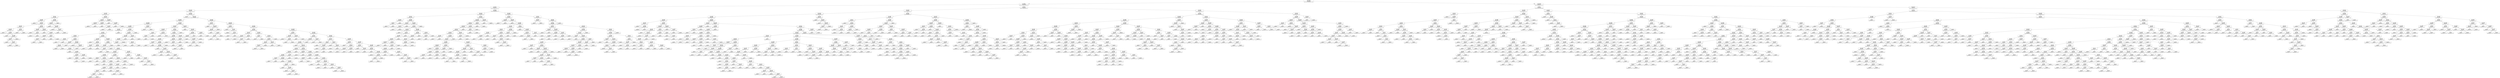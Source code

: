 digraph Tree {
node [shape=box, fontname="helvetica"] ;
edge [fontname="helvetica"] ;
0 [label="X[10] <= 10.625\ngini = 0.674\nsamples = 4352\nvalue = [20, 140, 1466, 1859, 727, 136, 4]"] ;
1 [label="X[1] <= 0.287\ngini = 0.608\nsamples = 2608\nvalue = [12, 102, 1242, 1039, 183, 29, 1]"] ;
0 -> 1 [labeldistance=2.5, labelangle=45, headlabel="True"] ;
2 [label="X[1] <= 0.237\ngini = 0.617\nsamples = 1254\nvalue = [5, 26, 406, 645, 144, 27, 1]"] ;
1 -> 2 ;
3 [label="X[8] <= 3.015\ngini = 0.608\nsamples = 719\nvalue = [2, 15, 168, 402, 109, 23, 0]"] ;
2 -> 3 ;
4 [label="X[7] <= 0.998\ngini = 0.723\nsamples = 114\nvalue = [1, 4, 27, 42, 32, 8, 0]"] ;
3 -> 4 ;
5 [label="X[3] <= 11.1\ngini = 0.649\nsamples = 66\nvalue = [1, 4, 24, 30, 6, 1, 0]"] ;
4 -> 5 ;
6 [label="X[2] <= 0.255\ngini = 0.664\nsamples = 47\nvalue = [1, 4, 22, 15, 4, 1, 0]"] ;
5 -> 6 ;
7 [label="gini = 0.0\nsamples = 5\nvalue = [0, 0, 0, 5, 0, 0, 0]"] ;
6 -> 7 ;
8 [label="X[10] <= 10.35\ngini = 0.65\nsamples = 42\nvalue = [1, 4, 22, 10, 4, 1, 0]"] ;
6 -> 8 ;
9 [label="X[5] <= 42.0\ngini = 0.425\nsamples = 27\nvalue = [1, 1, 20, 4, 1, 0, 0]"] ;
8 -> 9 ;
10 [label="X[9] <= 0.295\ngini = 0.322\nsamples = 22\nvalue = [1, 1, 18, 1, 1, 0, 0]"] ;
9 -> 10 ;
11 [label="gini = 0.0\nsamples = 1\nvalue = [1, 0, 0, 0, 0, 0, 0]"] ;
10 -> 11 ;
12 [label="X[7] <= 0.992\ngini = 0.259\nsamples = 21\nvalue = [0, 1, 18, 1, 1, 0, 0]"] ;
10 -> 12 ;
13 [label="gini = 0.0\nsamples = 1\nvalue = [0, 0, 0, 0, 1, 0, 0]"] ;
12 -> 13 ;
14 [label="X[7] <= 0.993\ngini = 0.185\nsamples = 20\nvalue = [0, 1, 18, 1, 0, 0, 0]"] ;
12 -> 14 ;
15 [label="X[7] <= 0.993\ngini = 0.5\nsamples = 6\nvalue = [0, 1, 4, 1, 0, 0, 0]"] ;
14 -> 15 ;
16 [label="gini = 0.0\nsamples = 4\nvalue = [0, 0, 4, 0, 0, 0, 0]"] ;
15 -> 16 ;
17 [label="X[2] <= 0.32\ngini = 0.5\nsamples = 2\nvalue = [0, 1, 0, 1, 0, 0, 0]"] ;
15 -> 17 ;
18 [label="gini = 0.0\nsamples = 1\nvalue = [0, 1, 0, 0, 0, 0, 0]"] ;
17 -> 18 ;
19 [label="gini = 0.0\nsamples = 1\nvalue = [0, 0, 0, 1, 0, 0, 0]"] ;
17 -> 19 ;
20 [label="gini = 0.0\nsamples = 14\nvalue = [0, 0, 14, 0, 0, 0, 0]"] ;
14 -> 20 ;
21 [label="X[8] <= 2.96\ngini = 0.48\nsamples = 5\nvalue = [0, 0, 2, 3, 0, 0, 0]"] ;
9 -> 21 ;
22 [label="gini = 0.0\nsamples = 3\nvalue = [0, 0, 0, 3, 0, 0, 0]"] ;
21 -> 22 ;
23 [label="gini = 0.0\nsamples = 2\nvalue = [0, 0, 2, 0, 0, 0, 0]"] ;
21 -> 23 ;
24 [label="X[5] <= 18.5\ngini = 0.738\nsamples = 15\nvalue = [0, 3, 2, 6, 3, 1, 0]"] ;
8 -> 24 ;
25 [label="X[9] <= 0.365\ngini = 0.625\nsamples = 4\nvalue = [0, 1, 2, 0, 0, 1, 0]"] ;
24 -> 25 ;
26 [label="gini = 0.0\nsamples = 2\nvalue = [0, 0, 2, 0, 0, 0, 0]"] ;
25 -> 26 ;
27 [label="X[0] <= 7.55\ngini = 0.5\nsamples = 2\nvalue = [0, 1, 0, 0, 0, 1, 0]"] ;
25 -> 27 ;
28 [label="gini = 0.0\nsamples = 1\nvalue = [0, 1, 0, 0, 0, 0, 0]"] ;
27 -> 28 ;
29 [label="gini = 0.0\nsamples = 1\nvalue = [0, 0, 0, 0, 0, 1, 0]"] ;
27 -> 29 ;
30 [label="X[0] <= 6.75\ngini = 0.595\nsamples = 11\nvalue = [0, 2, 0, 6, 3, 0, 0]"] ;
24 -> 30 ;
31 [label="gini = 0.0\nsamples = 2\nvalue = [0, 0, 0, 0, 2, 0, 0]"] ;
30 -> 31 ;
32 [label="X[2] <= 0.485\ngini = 0.494\nsamples = 9\nvalue = [0, 2, 0, 6, 1, 0, 0]"] ;
30 -> 32 ;
33 [label="X[9] <= 0.385\ngini = 0.245\nsamples = 7\nvalue = [0, 1, 0, 6, 0, 0, 0]"] ;
32 -> 33 ;
34 [label="X[1] <= 0.215\ngini = 0.5\nsamples = 2\nvalue = [0, 1, 0, 1, 0, 0, 0]"] ;
33 -> 34 ;
35 [label="gini = 0.0\nsamples = 1\nvalue = [0, 1, 0, 0, 0, 0, 0]"] ;
34 -> 35 ;
36 [label="gini = 0.0\nsamples = 1\nvalue = [0, 0, 0, 1, 0, 0, 0]"] ;
34 -> 36 ;
37 [label="gini = 0.0\nsamples = 5\nvalue = [0, 0, 0, 5, 0, 0, 0]"] ;
33 -> 37 ;
38 [label="X[8] <= 2.94\ngini = 0.5\nsamples = 2\nvalue = [0, 1, 0, 0, 1, 0, 0]"] ;
32 -> 38 ;
39 [label="gini = 0.0\nsamples = 1\nvalue = [0, 1, 0, 0, 0, 0, 0]"] ;
38 -> 39 ;
40 [label="gini = 0.0\nsamples = 1\nvalue = [0, 0, 0, 0, 1, 0, 0]"] ;
38 -> 40 ;
41 [label="X[5] <= 62.5\ngini = 0.355\nsamples = 19\nvalue = [0, 0, 2, 15, 2, 0, 0]"] ;
5 -> 41 ;
42 [label="X[4] <= 0.034\ngini = 0.29\nsamples = 18\nvalue = [0, 0, 1, 15, 2, 0, 0]"] ;
41 -> 42 ;
43 [label="gini = 0.0\nsamples = 1\nvalue = [0, 0, 1, 0, 0, 0, 0]"] ;
42 -> 43 ;
44 [label="X[9] <= 0.565\ngini = 0.208\nsamples = 17\nvalue = [0, 0, 0, 15, 2, 0, 0]"] ;
42 -> 44 ;
45 [label="gini = 0.0\nsamples = 13\nvalue = [0, 0, 0, 13, 0, 0, 0]"] ;
44 -> 45 ;
46 [label="X[8] <= 2.955\ngini = 0.5\nsamples = 4\nvalue = [0, 0, 0, 2, 2, 0, 0]"] ;
44 -> 46 ;
47 [label="gini = 0.0\nsamples = 2\nvalue = [0, 0, 0, 0, 2, 0, 0]"] ;
46 -> 47 ;
48 [label="gini = 0.0\nsamples = 2\nvalue = [0, 0, 0, 2, 0, 0, 0]"] ;
46 -> 48 ;
49 [label="gini = 0.0\nsamples = 1\nvalue = [0, 0, 1, 0, 0, 0, 0]"] ;
41 -> 49 ;
50 [label="X[10] <= 9.15\ngini = 0.619\nsamples = 48\nvalue = [0, 0, 3, 12, 26, 7, 0]"] ;
4 -> 50 ;
51 [label="X[5] <= 41.0\ngini = 0.459\nsamples = 37\nvalue = [0, 0, 0, 4, 26, 7, 0]"] ;
50 -> 51 ;
52 [label="X[9] <= 0.635\ngini = 0.077\nsamples = 25\nvalue = [0, 0, 0, 1, 24, 0, 0]"] ;
51 -> 52 ;
53 [label="gini = 0.0\nsamples = 24\nvalue = [0, 0, 0, 0, 24, 0, 0]"] ;
52 -> 53 ;
54 [label="gini = 0.0\nsamples = 1\nvalue = [0, 0, 0, 1, 0, 0, 0]"] ;
52 -> 54 ;
55 [label="X[8] <= 2.955\ngini = 0.569\nsamples = 12\nvalue = [0, 0, 0, 3, 2, 7, 0]"] ;
51 -> 55 ;
56 [label="gini = 0.0\nsamples = 7\nvalue = [0, 0, 0, 0, 0, 7, 0]"] ;
55 -> 56 ;
57 [label="X[1] <= 0.215\ngini = 0.48\nsamples = 5\nvalue = [0, 0, 0, 3, 2, 0, 0]"] ;
55 -> 57 ;
58 [label="gini = 0.0\nsamples = 3\nvalue = [0, 0, 0, 3, 0, 0, 0]"] ;
57 -> 58 ;
59 [label="gini = 0.0\nsamples = 2\nvalue = [0, 0, 0, 0, 2, 0, 0]"] ;
57 -> 59 ;
60 [label="X[2] <= 0.405\ngini = 0.397\nsamples = 11\nvalue = [0, 0, 3, 8, 0, 0, 0]"] ;
50 -> 60 ;
61 [label="gini = 0.0\nsamples = 7\nvalue = [0, 0, 0, 7, 0, 0, 0]"] ;
60 -> 61 ;
62 [label="X[7] <= 0.998\ngini = 0.375\nsamples = 4\nvalue = [0, 0, 3, 1, 0, 0, 0]"] ;
60 -> 62 ;
63 [label="gini = 0.0\nsamples = 1\nvalue = [0, 0, 0, 1, 0, 0, 0]"] ;
62 -> 63 ;
64 [label="gini = 0.0\nsamples = 3\nvalue = [0, 0, 3, 0, 0, 0, 0]"] ;
62 -> 64 ;
65 [label="X[9] <= 0.305\ngini = 0.574\nsamples = 605\nvalue = [1, 11, 141, 360, 77, 15, 0]"] ;
3 -> 65 ;
66 [label="gini = 0.0\nsamples = 5\nvalue = [0, 0, 5, 0, 0, 0, 0]"] ;
65 -> 66 ;
67 [label="X[9] <= 0.485\ngini = 0.571\nsamples = 600\nvalue = [1, 11, 136, 360, 77, 15, 0]"] ;
65 -> 67 ;
68 [label="X[8] <= 3.295\ngini = 0.589\nsamples = 314\nvalue = [1, 4, 90, 177, 30, 12, 0]"] ;
67 -> 68 ;
69 [label="X[6] <= 212.25\ngini = 0.545\nsamples = 222\nvalue = [0, 3, 52, 139, 16, 12, 0]"] ;
68 -> 69 ;
70 [label="X[7] <= 0.997\ngini = 0.531\nsamples = 217\nvalue = [0, 3, 52, 138, 16, 8, 0]"] ;
69 -> 70 ;
71 [label="X[3] <= 15.25\ngini = 0.58\nsamples = 170\nvalue = [0, 3, 45, 99, 15, 8, 0]"] ;
70 -> 71 ;
72 [label="X[0] <= 6.55\ngini = 0.573\nsamples = 166\nvalue = [0, 3, 41, 99, 15, 8, 0]"] ;
71 -> 72 ;
73 [label="X[6] <= 97.5\ngini = 0.545\nsamples = 54\nvalue = [0, 1, 22, 29, 1, 1, 0]"] ;
72 -> 73 ;
74 [label="X[5] <= 7.0\ngini = 0.219\nsamples = 8\nvalue = [0, 1, 0, 7, 0, 0, 0]"] ;
73 -> 74 ;
75 [label="gini = 0.0\nsamples = 1\nvalue = [0, 1, 0, 0, 0, 0, 0]"] ;
74 -> 75 ;
76 [label="gini = 0.0\nsamples = 7\nvalue = [0, 0, 0, 7, 0, 0, 0]"] ;
74 -> 76 ;
77 [label="X[5] <= 23.5\ngini = 0.542\nsamples = 46\nvalue = [0, 0, 22, 22, 1, 1, 0]"] ;
73 -> 77 ;
78 [label="X[7] <= 0.996\ngini = 0.34\nsamples = 10\nvalue = [0, 0, 8, 1, 1, 0, 0]"] ;
77 -> 78 ;
79 [label="X[10] <= 10.3\ngini = 0.198\nsamples = 9\nvalue = [0, 0, 8, 1, 0, 0, 0]"] ;
78 -> 79 ;
80 [label="gini = 0.0\nsamples = 8\nvalue = [0, 0, 8, 0, 0, 0, 0]"] ;
79 -> 80 ;
81 [label="gini = 0.0\nsamples = 1\nvalue = [0, 0, 0, 1, 0, 0, 0]"] ;
79 -> 81 ;
82 [label="gini = 0.0\nsamples = 1\nvalue = [0, 0, 0, 0, 1, 0, 0]"] ;
78 -> 82 ;
83 [label="X[6] <= 126.0\ngini = 0.508\nsamples = 36\nvalue = [0, 0, 14, 21, 0, 1, 0]"] ;
77 -> 83 ;
84 [label="gini = 0.0\nsamples = 10\nvalue = [0, 0, 0, 10, 0, 0, 0]"] ;
83 -> 84 ;
85 [label="X[8] <= 3.235\ngini = 0.53\nsamples = 26\nvalue = [0, 0, 14, 11, 0, 1, 0]"] ;
83 -> 85 ;
86 [label="X[5] <= 40.5\ngini = 0.541\nsamples = 22\nvalue = [0, 0, 10, 11, 0, 1, 0]"] ;
85 -> 86 ;
87 [label="gini = 0.0\nsamples = 4\nvalue = [0, 0, 0, 4, 0, 0, 0]"] ;
86 -> 87 ;
88 [label="X[4] <= 0.05\ngini = 0.537\nsamples = 18\nvalue = [0, 0, 10, 7, 0, 1, 0]"] ;
86 -> 88 ;
89 [label="X[1] <= 0.165\ngini = 0.37\nsamples = 9\nvalue = [0, 0, 7, 1, 0, 1, 0]"] ;
88 -> 89 ;
90 [label="gini = 0.0\nsamples = 1\nvalue = [0, 0, 0, 0, 0, 1, 0]"] ;
89 -> 90 ;
91 [label="X[3] <= 11.95\ngini = 0.219\nsamples = 8\nvalue = [0, 0, 7, 1, 0, 0, 0]"] ;
89 -> 91 ;
92 [label="gini = 0.0\nsamples = 7\nvalue = [0, 0, 7, 0, 0, 0, 0]"] ;
91 -> 92 ;
93 [label="gini = 0.0\nsamples = 1\nvalue = [0, 0, 0, 1, 0, 0, 0]"] ;
91 -> 93 ;
94 [label="X[4] <= 0.061\ngini = 0.444\nsamples = 9\nvalue = [0, 0, 3, 6, 0, 0, 0]"] ;
88 -> 94 ;
95 [label="gini = 0.0\nsamples = 6\nvalue = [0, 0, 0, 6, 0, 0, 0]"] ;
94 -> 95 ;
96 [label="gini = 0.0\nsamples = 3\nvalue = [0, 0, 3, 0, 0, 0, 0]"] ;
94 -> 96 ;
97 [label="gini = 0.0\nsamples = 4\nvalue = [0, 0, 4, 0, 0, 0, 0]"] ;
85 -> 97 ;
98 [label="X[0] <= 6.85\ngini = 0.561\nsamples = 112\nvalue = [0, 2, 19, 70, 14, 7, 0]"] ;
72 -> 98 ;
99 [label="X[7] <= 0.992\ngini = 0.218\nsamples = 25\nvalue = [0, 0, 1, 22, 2, 0, 0]"] ;
98 -> 99 ;
100 [label="gini = 0.0\nsamples = 1\nvalue = [0, 0, 1, 0, 0, 0, 0]"] ;
99 -> 100 ;
101 [label="X[3] <= 1.15\ngini = 0.153\nsamples = 24\nvalue = [0, 0, 0, 22, 2, 0, 0]"] ;
99 -> 101 ;
102 [label="X[9] <= 0.385\ngini = 0.5\nsamples = 2\nvalue = [0, 0, 0, 1, 1, 0, 0]"] ;
101 -> 102 ;
103 [label="gini = 0.0\nsamples = 1\nvalue = [0, 0, 0, 1, 0, 0, 0]"] ;
102 -> 103 ;
104 [label="gini = 0.0\nsamples = 1\nvalue = [0, 0, 0, 0, 1, 0, 0]"] ;
102 -> 104 ;
105 [label="X[10] <= 10.4\ngini = 0.087\nsamples = 22\nvalue = [0, 0, 0, 21, 1, 0, 0]"] ;
101 -> 105 ;
106 [label="gini = 0.0\nsamples = 20\nvalue = [0, 0, 0, 20, 0, 0, 0]"] ;
105 -> 106 ;
107 [label="X[5] <= 39.5\ngini = 0.5\nsamples = 2\nvalue = [0, 0, 0, 1, 1, 0, 0]"] ;
105 -> 107 ;
108 [label="gini = 0.0\nsamples = 1\nvalue = [0, 0, 0, 0, 1, 0, 0]"] ;
107 -> 108 ;
109 [label="gini = 0.0\nsamples = 1\nvalue = [0, 0, 0, 1, 0, 0, 0]"] ;
107 -> 109 ;
110 [label="X[3] <= 10.875\ngini = 0.627\nsamples = 87\nvalue = [0, 2, 18, 48, 12, 7, 0]"] ;
98 -> 110 ;
111 [label="X[5] <= 51.0\ngini = 0.597\nsamples = 82\nvalue = [0, 2, 17, 48, 8, 7, 0]"] ;
110 -> 111 ;
112 [label="X[4] <= 0.03\ngini = 0.648\nsamples = 71\nvalue = [0, 2, 17, 37, 8, 7, 0]"] ;
111 -> 112 ;
113 [label="gini = 0.0\nsamples = 2\nvalue = [0, 0, 0, 0, 0, 2, 0]"] ;
112 -> 113 ;
114 [label="X[5] <= 37.0\ngini = 0.632\nsamples = 69\nvalue = [0, 2, 17, 37, 8, 5, 0]"] ;
112 -> 114 ;
115 [label="X[8] <= 3.175\ngini = 0.571\nsamples = 56\nvalue = [0, 2, 12, 34, 6, 2, 0]"] ;
114 -> 115 ;
116 [label="X[4] <= 0.037\ngini = 0.668\nsamples = 36\nvalue = [0, 1, 10, 17, 6, 2, 0]"] ;
115 -> 116 ;
117 [label="X[6] <= 75.0\ngini = 0.219\nsamples = 8\nvalue = [0, 0, 0, 7, 1, 0, 0]"] ;
116 -> 117 ;
118 [label="gini = 0.0\nsamples = 1\nvalue = [0, 0, 0, 0, 1, 0, 0]"] ;
117 -> 118 ;
119 [label="gini = 0.0\nsamples = 7\nvalue = [0, 0, 0, 7, 0, 0, 0]"] ;
117 -> 119 ;
120 [label="X[4] <= 0.044\ngini = 0.707\nsamples = 28\nvalue = [0, 1, 10, 10, 5, 2, 0]"] ;
116 -> 120 ;
121 [label="X[3] <= 6.6\ngini = 0.278\nsamples = 6\nvalue = [0, 0, 5, 0, 1, 0, 0]"] ;
120 -> 121 ;
122 [label="gini = 0.0\nsamples = 5\nvalue = [0, 0, 5, 0, 0, 0, 0]"] ;
121 -> 122 ;
123 [label="gini = 0.0\nsamples = 1\nvalue = [0, 0, 0, 0, 1, 0, 0]"] ;
121 -> 123 ;
124 [label="X[0] <= 8.1\ngini = 0.698\nsamples = 22\nvalue = [0, 1, 5, 10, 4, 2, 0]"] ;
120 -> 124 ;
125 [label="X[8] <= 3.145\ngini = 0.729\nsamples = 15\nvalue = [0, 0, 5, 4, 4, 2, 0]"] ;
124 -> 125 ;
126 [label="X[7] <= 0.994\ngini = 0.593\nsamples = 9\nvalue = [0, 0, 4, 4, 0, 1, 0]"] ;
125 -> 126 ;
127 [label="X[9] <= 0.395\ngini = 0.5\nsamples = 6\nvalue = [0, 0, 4, 1, 0, 1, 0]"] ;
126 -> 127 ;
128 [label="X[2] <= 0.39\ngini = 0.5\nsamples = 2\nvalue = [0, 0, 0, 1, 0, 1, 0]"] ;
127 -> 128 ;
129 [label="gini = 0.0\nsamples = 1\nvalue = [0, 0, 0, 0, 0, 1, 0]"] ;
128 -> 129 ;
130 [label="gini = 0.0\nsamples = 1\nvalue = [0, 0, 0, 1, 0, 0, 0]"] ;
128 -> 130 ;
131 [label="gini = 0.0\nsamples = 4\nvalue = [0, 0, 4, 0, 0, 0, 0]"] ;
127 -> 131 ;
132 [label="gini = 0.0\nsamples = 3\nvalue = [0, 0, 0, 3, 0, 0, 0]"] ;
126 -> 132 ;
133 [label="X[4] <= 0.052\ngini = 0.5\nsamples = 6\nvalue = [0, 0, 1, 0, 4, 1, 0]"] ;
125 -> 133 ;
134 [label="gini = 0.0\nsamples = 4\nvalue = [0, 0, 0, 0, 4, 0, 0]"] ;
133 -> 134 ;
135 [label="X[9] <= 0.425\ngini = 0.5\nsamples = 2\nvalue = [0, 0, 1, 0, 0, 1, 0]"] ;
133 -> 135 ;
136 [label="gini = 0.0\nsamples = 1\nvalue = [0, 0, 0, 0, 0, 1, 0]"] ;
135 -> 136 ;
137 [label="gini = 0.0\nsamples = 1\nvalue = [0, 0, 1, 0, 0, 0, 0]"] ;
135 -> 137 ;
138 [label="X[7] <= 0.995\ngini = 0.245\nsamples = 7\nvalue = [0, 1, 0, 6, 0, 0, 0]"] ;
124 -> 138 ;
139 [label="gini = 0.0\nsamples = 6\nvalue = [0, 0, 0, 6, 0, 0, 0]"] ;
138 -> 139 ;
140 [label="gini = 0.0\nsamples = 1\nvalue = [0, 1, 0, 0, 0, 0, 0]"] ;
138 -> 140 ;
141 [label="X[4] <= 0.034\ngini = 0.265\nsamples = 20\nvalue = [0, 1, 2, 17, 0, 0, 0]"] ;
115 -> 141 ;
142 [label="gini = 0.0\nsamples = 1\nvalue = [0, 1, 0, 0, 0, 0, 0]"] ;
141 -> 142 ;
143 [label="X[5] <= 12.0\ngini = 0.188\nsamples = 19\nvalue = [0, 0, 2, 17, 0, 0, 0]"] ;
141 -> 143 ;
144 [label="gini = 0.0\nsamples = 1\nvalue = [0, 0, 1, 0, 0, 0, 0]"] ;
143 -> 144 ;
145 [label="X[2] <= 0.23\ngini = 0.105\nsamples = 18\nvalue = [0, 0, 1, 17, 0, 0, 0]"] ;
143 -> 145 ;
146 [label="gini = 0.0\nsamples = 1\nvalue = [0, 0, 1, 0, 0, 0, 0]"] ;
145 -> 146 ;
147 [label="gini = 0.0\nsamples = 17\nvalue = [0, 0, 0, 17, 0, 0, 0]"] ;
145 -> 147 ;
148 [label="X[2] <= 0.295\ngini = 0.722\nsamples = 13\nvalue = [0, 0, 5, 3, 2, 3, 0]"] ;
114 -> 148 ;
149 [label="X[10] <= 9.95\ngini = 0.375\nsamples = 4\nvalue = [0, 0, 0, 0, 1, 3, 0]"] ;
148 -> 149 ;
150 [label="gini = 0.0\nsamples = 3\nvalue = [0, 0, 0, 0, 0, 3, 0]"] ;
149 -> 150 ;
151 [label="gini = 0.0\nsamples = 1\nvalue = [0, 0, 0, 0, 1, 0, 0]"] ;
149 -> 151 ;
152 [label="X[5] <= 41.5\ngini = 0.568\nsamples = 9\nvalue = [0, 0, 5, 3, 1, 0, 0]"] ;
148 -> 152 ;
153 [label="gini = 0.0\nsamples = 4\nvalue = [0, 0, 4, 0, 0, 0, 0]"] ;
152 -> 153 ;
154 [label="X[6] <= 140.0\ngini = 0.56\nsamples = 5\nvalue = [0, 0, 1, 3, 1, 0, 0]"] ;
152 -> 154 ;
155 [label="gini = 0.0\nsamples = 1\nvalue = [0, 0, 0, 0, 1, 0, 0]"] ;
154 -> 155 ;
156 [label="X[10] <= 9.5\ngini = 0.375\nsamples = 4\nvalue = [0, 0, 1, 3, 0, 0, 0]"] ;
154 -> 156 ;
157 [label="gini = 0.0\nsamples = 1\nvalue = [0, 0, 1, 0, 0, 0, 0]"] ;
156 -> 157 ;
158 [label="gini = 0.0\nsamples = 3\nvalue = [0, 0, 0, 3, 0, 0, 0]"] ;
156 -> 158 ;
159 [label="gini = 0.0\nsamples = 11\nvalue = [0, 0, 0, 11, 0, 0, 0]"] ;
111 -> 159 ;
160 [label="X[4] <= 0.053\ngini = 0.32\nsamples = 5\nvalue = [0, 0, 1, 0, 4, 0, 0]"] ;
110 -> 160 ;
161 [label="gini = 0.0\nsamples = 4\nvalue = [0, 0, 0, 0, 4, 0, 0]"] ;
160 -> 161 ;
162 [label="gini = 0.0\nsamples = 1\nvalue = [0, 0, 1, 0, 0, 0, 0]"] ;
160 -> 162 ;
163 [label="gini = 0.0\nsamples = 4\nvalue = [0, 0, 4, 0, 0, 0, 0]"] ;
71 -> 163 ;
164 [label="X[2] <= 0.645\ngini = 0.289\nsamples = 47\nvalue = [0, 0, 7, 39, 1, 0, 0]"] ;
70 -> 164 ;
165 [label="X[8] <= 3.255\ngini = 0.206\nsamples = 44\nvalue = [0, 0, 4, 39, 1, 0, 0]"] ;
164 -> 165 ;
166 [label="X[3] <= 17.825\ngini = 0.099\nsamples = 39\nvalue = [0, 0, 1, 37, 1, 0, 0]"] ;
165 -> 166 ;
167 [label="X[4] <= 0.061\ngini = 0.051\nsamples = 38\nvalue = [0, 0, 0, 37, 1, 0, 0]"] ;
166 -> 167 ;
168 [label="gini = 0.0\nsamples = 35\nvalue = [0, 0, 0, 35, 0, 0, 0]"] ;
167 -> 168 ;
169 [label="X[8] <= 3.11\ngini = 0.444\nsamples = 3\nvalue = [0, 0, 0, 2, 1, 0, 0]"] ;
167 -> 169 ;
170 [label="gini = 0.0\nsamples = 2\nvalue = [0, 0, 0, 2, 0, 0, 0]"] ;
169 -> 170 ;
171 [label="gini = 0.0\nsamples = 1\nvalue = [0, 0, 0, 0, 1, 0, 0]"] ;
169 -> 171 ;
172 [label="gini = 0.0\nsamples = 1\nvalue = [0, 0, 1, 0, 0, 0, 0]"] ;
166 -> 172 ;
173 [label="X[2] <= 0.425\ngini = 0.48\nsamples = 5\nvalue = [0, 0, 3, 2, 0, 0, 0]"] ;
165 -> 173 ;
174 [label="gini = 0.0\nsamples = 3\nvalue = [0, 0, 3, 0, 0, 0, 0]"] ;
173 -> 174 ;
175 [label="gini = 0.0\nsamples = 2\nvalue = [0, 0, 0, 2, 0, 0, 0]"] ;
173 -> 175 ;
176 [label="gini = 0.0\nsamples = 3\nvalue = [0, 0, 3, 0, 0, 0, 0]"] ;
164 -> 176 ;
177 [label="X[3] <= 10.45\ngini = 0.32\nsamples = 5\nvalue = [0, 0, 0, 1, 0, 4, 0]"] ;
69 -> 177 ;
178 [label="gini = 0.0\nsamples = 1\nvalue = [0, 0, 0, 1, 0, 0, 0]"] ;
177 -> 178 ;
179 [label="gini = 0.0\nsamples = 4\nvalue = [0, 0, 0, 0, 0, 4, 0]"] ;
177 -> 179 ;
180 [label="X[10] <= 10.05\ngini = 0.635\nsamples = 92\nvalue = [1, 1, 38, 38, 14, 0, 0]"] ;
68 -> 180 ;
181 [label="X[5] <= 28.5\ngini = 0.612\nsamples = 71\nvalue = [1, 1, 36, 24, 9, 0, 0]"] ;
180 -> 181 ;
182 [label="X[9] <= 0.425\ngini = 0.381\nsamples = 21\nvalue = [0, 1, 16, 4, 0, 0, 0]"] ;
181 -> 182 ;
183 [label="X[10] <= 9.6\ngini = 0.5\nsamples = 8\nvalue = [0, 0, 4, 4, 0, 0, 0]"] ;
182 -> 183 ;
184 [label="X[5] <= 24.5\ngini = 0.32\nsamples = 5\nvalue = [0, 0, 1, 4, 0, 0, 0]"] ;
183 -> 184 ;
185 [label="gini = 0.0\nsamples = 4\nvalue = [0, 0, 0, 4, 0, 0, 0]"] ;
184 -> 185 ;
186 [label="gini = 0.0\nsamples = 1\nvalue = [0, 0, 1, 0, 0, 0, 0]"] ;
184 -> 186 ;
187 [label="gini = 0.0\nsamples = 3\nvalue = [0, 0, 3, 0, 0, 0, 0]"] ;
183 -> 187 ;
188 [label="X[1] <= 0.225\ngini = 0.142\nsamples = 13\nvalue = [0, 1, 12, 0, 0, 0, 0]"] ;
182 -> 188 ;
189 [label="gini = 0.0\nsamples = 12\nvalue = [0, 0, 12, 0, 0, 0, 0]"] ;
188 -> 189 ;
190 [label="gini = 0.0\nsamples = 1\nvalue = [0, 1, 0, 0, 0, 0, 0]"] ;
188 -> 190 ;
191 [label="X[3] <= 17.0\ngini = 0.647\nsamples = 50\nvalue = [1, 0, 20, 20, 9, 0, 0]"] ;
181 -> 191 ;
192 [label="X[5] <= 56.0\ngini = 0.648\nsamples = 43\nvalue = [1, 0, 13, 20, 9, 0, 0]"] ;
191 -> 192 ;
193 [label="X[2] <= 0.325\ngini = 0.599\nsamples = 35\nvalue = [0, 0, 7, 19, 9, 0, 0]"] ;
192 -> 193 ;
194 [label="X[4] <= 0.041\ngini = 0.483\nsamples = 22\nvalue = [0, 0, 4, 15, 3, 0, 0]"] ;
193 -> 194 ;
195 [label="X[2] <= 0.305\ngini = 0.5\nsamples = 2\nvalue = [0, 0, 1, 0, 1, 0, 0]"] ;
194 -> 195 ;
196 [label="gini = 0.0\nsamples = 1\nvalue = [0, 0, 1, 0, 0, 0, 0]"] ;
195 -> 196 ;
197 [label="gini = 0.0\nsamples = 1\nvalue = [0, 0, 0, 0, 1, 0, 0]"] ;
195 -> 197 ;
198 [label="X[5] <= 52.5\ngini = 0.405\nsamples = 20\nvalue = [0, 0, 3, 15, 2, 0, 0]"] ;
194 -> 198 ;
199 [label="X[6] <= 105.0\ngini = 0.355\nsamples = 19\nvalue = [0, 0, 2, 15, 2, 0, 0]"] ;
198 -> 199 ;
200 [label="gini = 0.0\nsamples = 1\nvalue = [0, 0, 1, 0, 0, 0, 0]"] ;
199 -> 200 ;
201 [label="X[7] <= 0.994\ngini = 0.29\nsamples = 18\nvalue = [0, 0, 1, 15, 2, 0, 0]"] ;
199 -> 201 ;
202 [label="X[0] <= 6.55\ngini = 0.5\nsamples = 4\nvalue = [0, 0, 0, 2, 2, 0, 0]"] ;
201 -> 202 ;
203 [label="gini = 0.0\nsamples = 2\nvalue = [0, 0, 0, 2, 0, 0, 0]"] ;
202 -> 203 ;
204 [label="gini = 0.0\nsamples = 2\nvalue = [0, 0, 0, 0, 2, 0, 0]"] ;
202 -> 204 ;
205 [label="X[3] <= 13.0\ngini = 0.133\nsamples = 14\nvalue = [0, 0, 1, 13, 0, 0, 0]"] ;
201 -> 205 ;
206 [label="gini = 0.0\nsamples = 12\nvalue = [0, 0, 0, 12, 0, 0, 0]"] ;
205 -> 206 ;
207 [label="X[9] <= 0.385\ngini = 0.5\nsamples = 2\nvalue = [0, 0, 1, 1, 0, 0, 0]"] ;
205 -> 207 ;
208 [label="gini = 0.0\nsamples = 1\nvalue = [0, 0, 0, 1, 0, 0, 0]"] ;
207 -> 208 ;
209 [label="gini = 0.0\nsamples = 1\nvalue = [0, 0, 1, 0, 0, 0, 0]"] ;
207 -> 209 ;
210 [label="gini = 0.0\nsamples = 1\nvalue = [0, 0, 1, 0, 0, 0, 0]"] ;
198 -> 210 ;
211 [label="X[10] <= 9.45\ngini = 0.639\nsamples = 13\nvalue = [0, 0, 3, 4, 6, 0, 0]"] ;
193 -> 211 ;
212 [label="gini = 0.0\nsamples = 6\nvalue = [0, 0, 0, 0, 6, 0, 0]"] ;
211 -> 212 ;
213 [label="X[5] <= 36.5\ngini = 0.49\nsamples = 7\nvalue = [0, 0, 3, 4, 0, 0, 0]"] ;
211 -> 213 ;
214 [label="gini = 0.0\nsamples = 2\nvalue = [0, 0, 2, 0, 0, 0, 0]"] ;
213 -> 214 ;
215 [label="X[7] <= 0.999\ngini = 0.32\nsamples = 5\nvalue = [0, 0, 1, 4, 0, 0, 0]"] ;
213 -> 215 ;
216 [label="gini = 0.0\nsamples = 4\nvalue = [0, 0, 0, 4, 0, 0, 0]"] ;
215 -> 216 ;
217 [label="gini = 0.0\nsamples = 1\nvalue = [0, 0, 1, 0, 0, 0, 0]"] ;
215 -> 217 ;
218 [label="X[3] <= 12.85\ngini = 0.406\nsamples = 8\nvalue = [1, 0, 6, 1, 0, 0, 0]"] ;
192 -> 218 ;
219 [label="X[1] <= 0.203\ngini = 0.245\nsamples = 7\nvalue = [1, 0, 6, 0, 0, 0, 0]"] ;
218 -> 219 ;
220 [label="gini = 0.0\nsamples = 6\nvalue = [0, 0, 6, 0, 0, 0, 0]"] ;
219 -> 220 ;
221 [label="gini = 0.0\nsamples = 1\nvalue = [1, 0, 0, 0, 0, 0, 0]"] ;
219 -> 221 ;
222 [label="gini = 0.0\nsamples = 1\nvalue = [0, 0, 0, 1, 0, 0, 0]"] ;
218 -> 222 ;
223 [label="gini = 0.0\nsamples = 7\nvalue = [0, 0, 7, 0, 0, 0, 0]"] ;
191 -> 223 ;
224 [label="X[9] <= 0.35\ngini = 0.49\nsamples = 21\nvalue = [0, 0, 2, 14, 5, 0, 0]"] ;
180 -> 224 ;
225 [label="gini = 0.0\nsamples = 2\nvalue = [0, 0, 0, 0, 2, 0, 0]"] ;
224 -> 225 ;
226 [label="X[9] <= 0.455\ngini = 0.421\nsamples = 19\nvalue = [0, 0, 2, 14, 3, 0, 0]"] ;
224 -> 226 ;
227 [label="X[4] <= 0.054\ngini = 0.305\nsamples = 16\nvalue = [0, 0, 0, 13, 3, 0, 0]"] ;
226 -> 227 ;
228 [label="X[1] <= 0.135\ngini = 0.231\nsamples = 15\nvalue = [0, 0, 0, 13, 2, 0, 0]"] ;
227 -> 228 ;
229 [label="X[2] <= 0.395\ngini = 0.48\nsamples = 5\nvalue = [0, 0, 0, 3, 2, 0, 0]"] ;
228 -> 229 ;
230 [label="X[2] <= 0.27\ngini = 0.444\nsamples = 3\nvalue = [0, 0, 0, 1, 2, 0, 0]"] ;
229 -> 230 ;
231 [label="gini = 0.0\nsamples = 1\nvalue = [0, 0, 0, 1, 0, 0, 0]"] ;
230 -> 231 ;
232 [label="gini = 0.0\nsamples = 2\nvalue = [0, 0, 0, 0, 2, 0, 0]"] ;
230 -> 232 ;
233 [label="gini = 0.0\nsamples = 2\nvalue = [0, 0, 0, 2, 0, 0, 0]"] ;
229 -> 233 ;
234 [label="gini = 0.0\nsamples = 10\nvalue = [0, 0, 0, 10, 0, 0, 0]"] ;
228 -> 234 ;
235 [label="gini = 0.0\nsamples = 1\nvalue = [0, 0, 0, 0, 1, 0, 0]"] ;
227 -> 235 ;
236 [label="X[3] <= 5.55\ngini = 0.444\nsamples = 3\nvalue = [0, 0, 2, 1, 0, 0, 0]"] ;
226 -> 236 ;
237 [label="gini = 0.0\nsamples = 2\nvalue = [0, 0, 2, 0, 0, 0, 0]"] ;
236 -> 237 ;
238 [label="gini = 0.0\nsamples = 1\nvalue = [0, 0, 0, 1, 0, 0, 0]"] ;
236 -> 238 ;
239 [label="X[2] <= 0.235\ngini = 0.537\nsamples = 286\nvalue = [0, 7, 46, 183, 47, 3, 0]"] ;
67 -> 239 ;
240 [label="X[8] <= 3.065\ngini = 0.5\nsamples = 22\nvalue = [0, 0, 11, 11, 0, 0, 0]"] ;
239 -> 240 ;
241 [label="gini = 0.0\nsamples = 4\nvalue = [0, 0, 0, 4, 0, 0, 0]"] ;
240 -> 241 ;
242 [label="X[10] <= 10.05\ngini = 0.475\nsamples = 18\nvalue = [0, 0, 11, 7, 0, 0, 0]"] ;
240 -> 242 ;
243 [label="X[6] <= 148.0\ngini = 0.391\nsamples = 15\nvalue = [0, 0, 11, 4, 0, 0, 0]"] ;
242 -> 243 ;
244 [label="gini = 0.0\nsamples = 7\nvalue = [0, 0, 7, 0, 0, 0, 0]"] ;
243 -> 244 ;
245 [label="X[2] <= 0.195\ngini = 0.5\nsamples = 8\nvalue = [0, 0, 4, 4, 0, 0, 0]"] ;
243 -> 245 ;
246 [label="X[5] <= 60.0\ngini = 0.32\nsamples = 5\nvalue = [0, 0, 4, 1, 0, 0, 0]"] ;
245 -> 246 ;
247 [label="gini = 0.0\nsamples = 4\nvalue = [0, 0, 4, 0, 0, 0, 0]"] ;
246 -> 247 ;
248 [label="gini = 0.0\nsamples = 1\nvalue = [0, 0, 0, 1, 0, 0, 0]"] ;
246 -> 248 ;
249 [label="gini = 0.0\nsamples = 3\nvalue = [0, 0, 0, 3, 0, 0, 0]"] ;
245 -> 249 ;
250 [label="gini = 0.0\nsamples = 3\nvalue = [0, 0, 0, 3, 0, 0, 0]"] ;
242 -> 250 ;
251 [label="X[10] <= 8.85\ngini = 0.525\nsamples = 264\nvalue = [0, 7, 35, 172, 47, 3, 0]"] ;
239 -> 251 ;
252 [label="X[1] <= 0.19\ngini = 0.688\nsamples = 8\nvalue = [0, 0, 1, 1, 3, 3, 0]"] ;
251 -> 252 ;
253 [label="gini = 0.0\nsamples = 3\nvalue = [0, 0, 0, 0, 0, 3, 0]"] ;
252 -> 253 ;
254 [label="X[7] <= 1.0\ngini = 0.56\nsamples = 5\nvalue = [0, 0, 1, 1, 3, 0, 0]"] ;
252 -> 254 ;
255 [label="gini = 0.0\nsamples = 3\nvalue = [0, 0, 0, 0, 3, 0, 0]"] ;
254 -> 255 ;
256 [label="X[1] <= 0.215\ngini = 0.5\nsamples = 2\nvalue = [0, 0, 1, 1, 0, 0, 0]"] ;
254 -> 256 ;
257 [label="gini = 0.0\nsamples = 1\nvalue = [0, 0, 0, 1, 0, 0, 0]"] ;
256 -> 257 ;
258 [label="gini = 0.0\nsamples = 1\nvalue = [0, 0, 1, 0, 0, 0, 0]"] ;
256 -> 258 ;
259 [label="X[3] <= 1.35\ngini = 0.506\nsamples = 256\nvalue = [0, 7, 34, 171, 44, 0, 0]"] ;
251 -> 259 ;
260 [label="X[1] <= 0.175\ngini = 0.645\nsamples = 34\nvalue = [0, 0, 11, 15, 8, 0, 0]"] ;
259 -> 260 ;
261 [label="X[6] <= 120.0\ngini = 0.48\nsamples = 15\nvalue = [0, 0, 1, 10, 4, 0, 0]"] ;
260 -> 261 ;
262 [label="X[6] <= 73.5\ngini = 0.18\nsamples = 10\nvalue = [0, 0, 0, 9, 1, 0, 0]"] ;
261 -> 262 ;
263 [label="gini = 0.0\nsamples = 1\nvalue = [0, 0, 0, 0, 1, 0, 0]"] ;
262 -> 263 ;
264 [label="gini = 0.0\nsamples = 9\nvalue = [0, 0, 0, 9, 0, 0, 0]"] ;
262 -> 264 ;
265 [label="X[10] <= 9.7\ngini = 0.56\nsamples = 5\nvalue = [0, 0, 1, 1, 3, 0, 0]"] ;
261 -> 265 ;
266 [label="X[5] <= 46.5\ngini = 0.5\nsamples = 2\nvalue = [0, 0, 1, 1, 0, 0, 0]"] ;
265 -> 266 ;
267 [label="gini = 0.0\nsamples = 1\nvalue = [0, 0, 1, 0, 0, 0, 0]"] ;
266 -> 267 ;
268 [label="gini = 0.0\nsamples = 1\nvalue = [0, 0, 0, 1, 0, 0, 0]"] ;
266 -> 268 ;
269 [label="gini = 0.0\nsamples = 3\nvalue = [0, 0, 0, 0, 3, 0, 0]"] ;
265 -> 269 ;
270 [label="X[6] <= 79.5\ngini = 0.609\nsamples = 19\nvalue = [0, 0, 10, 5, 4, 0, 0]"] ;
260 -> 270 ;
271 [label="X[5] <= 22.5\ngini = 0.5\nsamples = 4\nvalue = [0, 0, 0, 2, 2, 0, 0]"] ;
270 -> 271 ;
272 [label="gini = 0.0\nsamples = 2\nvalue = [0, 0, 0, 2, 0, 0, 0]"] ;
271 -> 272 ;
273 [label="gini = 0.0\nsamples = 2\nvalue = [0, 0, 0, 0, 2, 0, 0]"] ;
271 -> 273 ;
274 [label="X[5] <= 47.0\ngini = 0.498\nsamples = 15\nvalue = [0, 0, 10, 3, 2, 0, 0]"] ;
270 -> 274 ;
275 [label="X[5] <= 39.0\ngini = 0.379\nsamples = 13\nvalue = [0, 0, 10, 1, 2, 0, 0]"] ;
274 -> 275 ;
276 [label="X[5] <= 17.5\ngini = 0.18\nsamples = 10\nvalue = [0, 0, 9, 1, 0, 0, 0]"] ;
275 -> 276 ;
277 [label="X[10] <= 10.05\ngini = 0.5\nsamples = 2\nvalue = [0, 0, 1, 1, 0, 0, 0]"] ;
276 -> 277 ;
278 [label="gini = 0.0\nsamples = 1\nvalue = [0, 0, 0, 1, 0, 0, 0]"] ;
277 -> 278 ;
279 [label="gini = 0.0\nsamples = 1\nvalue = [0, 0, 1, 0, 0, 0, 0]"] ;
277 -> 279 ;
280 [label="gini = 0.0\nsamples = 8\nvalue = [0, 0, 8, 0, 0, 0, 0]"] ;
276 -> 280 ;
281 [label="X[3] <= 1.05\ngini = 0.444\nsamples = 3\nvalue = [0, 0, 1, 0, 2, 0, 0]"] ;
275 -> 281 ;
282 [label="gini = 0.0\nsamples = 1\nvalue = [0, 0, 1, 0, 0, 0, 0]"] ;
281 -> 282 ;
283 [label="gini = 0.0\nsamples = 2\nvalue = [0, 0, 0, 0, 2, 0, 0]"] ;
281 -> 283 ;
284 [label="gini = 0.0\nsamples = 2\nvalue = [0, 0, 0, 2, 0, 0, 0]"] ;
274 -> 284 ;
285 [label="X[9] <= 0.495\ngini = 0.468\nsamples = 222\nvalue = [0, 7, 23, 156, 36, 0, 0]"] ;
259 -> 285 ;
286 [label="X[5] <= 36.0\ngini = 0.637\nsamples = 17\nvalue = [0, 1, 2, 6, 8, 0, 0]"] ;
285 -> 286 ;
287 [label="X[6] <= 63.0\ngini = 0.406\nsamples = 8\nvalue = [0, 1, 0, 6, 1, 0, 0]"] ;
286 -> 287 ;
288 [label="gini = 0.0\nsamples = 1\nvalue = [0, 1, 0, 0, 0, 0, 0]"] ;
287 -> 288 ;
289 [label="X[2] <= 0.27\ngini = 0.245\nsamples = 7\nvalue = [0, 0, 0, 6, 1, 0, 0]"] ;
287 -> 289 ;
290 [label="gini = 0.0\nsamples = 1\nvalue = [0, 0, 0, 0, 1, 0, 0]"] ;
289 -> 290 ;
291 [label="gini = 0.0\nsamples = 6\nvalue = [0, 0, 0, 6, 0, 0, 0]"] ;
289 -> 291 ;
292 [label="X[1] <= 0.21\ngini = 0.346\nsamples = 9\nvalue = [0, 0, 2, 0, 7, 0, 0]"] ;
286 -> 292 ;
293 [label="gini = 0.0\nsamples = 7\nvalue = [0, 0, 0, 0, 7, 0, 0]"] ;
292 -> 293 ;
294 [label="gini = 0.0\nsamples = 2\nvalue = [0, 0, 2, 0, 0, 0, 0]"] ;
292 -> 294 ;
295 [label="X[9] <= 0.595\ngini = 0.435\nsamples = 205\nvalue = [0, 6, 21, 150, 28, 0, 0]"] ;
285 -> 295 ;
296 [label="X[7] <= 1.0\ngini = 0.319\nsamples = 119\nvalue = [0, 1, 8, 97, 13, 0, 0]"] ;
295 -> 296 ;
297 [label="X[0] <= 9.05\ngini = 0.298\nsamples = 117\nvalue = [0, 1, 7, 97, 12, 0, 0]"] ;
296 -> 297 ;
298 [label="X[8] <= 3.03\ngini = 0.286\nsamples = 116\nvalue = [0, 0, 7, 97, 12, 0, 0]"] ;
297 -> 298 ;
299 [label="gini = 0.0\nsamples = 1\nvalue = [0, 0, 0, 0, 1, 0, 0]"] ;
298 -> 299 ;
300 [label="X[0] <= 7.05\ngini = 0.276\nsamples = 115\nvalue = [0, 0, 7, 97, 11, 0, 0]"] ;
298 -> 300 ;
301 [label="X[4] <= 0.067\ngini = 0.143\nsamples = 66\nvalue = [0, 0, 2, 61, 3, 0, 0]"] ;
300 -> 301 ;
302 [label="X[6] <= 246.5\ngini = 0.117\nsamples = 65\nvalue = [0, 0, 1, 61, 3, 0, 0]"] ;
301 -> 302 ;
303 [label="X[0] <= 5.25\ngini = 0.091\nsamples = 63\nvalue = [0, 0, 0, 60, 3, 0, 0]"] ;
302 -> 303 ;
304 [label="X[10] <= 9.75\ngini = 0.5\nsamples = 2\nvalue = [0, 0, 0, 1, 1, 0, 0]"] ;
303 -> 304 ;
305 [label="gini = 0.0\nsamples = 1\nvalue = [0, 0, 0, 1, 0, 0, 0]"] ;
304 -> 305 ;
306 [label="gini = 0.0\nsamples = 1\nvalue = [0, 0, 0, 0, 1, 0, 0]"] ;
304 -> 306 ;
307 [label="X[10] <= 10.15\ngini = 0.063\nsamples = 61\nvalue = [0, 0, 0, 59, 2, 0, 0]"] ;
303 -> 307 ;
308 [label="gini = 0.0\nsamples = 38\nvalue = [0, 0, 0, 38, 0, 0, 0]"] ;
307 -> 308 ;
309 [label="X[9] <= 0.525\ngini = 0.159\nsamples = 23\nvalue = [0, 0, 0, 21, 2, 0, 0]"] ;
307 -> 309 ;
310 [label="X[5] <= 34.5\ngini = 0.346\nsamples = 9\nvalue = [0, 0, 0, 7, 2, 0, 0]"] ;
309 -> 310 ;
311 [label="gini = 0.0\nsamples = 1\nvalue = [0, 0, 0, 0, 1, 0, 0]"] ;
310 -> 311 ;
312 [label="X[0] <= 6.85\ngini = 0.219\nsamples = 8\nvalue = [0, 0, 0, 7, 1, 0, 0]"] ;
310 -> 312 ;
313 [label="gini = 0.0\nsamples = 6\nvalue = [0, 0, 0, 6, 0, 0, 0]"] ;
312 -> 313 ;
314 [label="X[7] <= 0.996\ngini = 0.5\nsamples = 2\nvalue = [0, 0, 0, 1, 1, 0, 0]"] ;
312 -> 314 ;
315 [label="gini = 0.0\nsamples = 1\nvalue = [0, 0, 0, 0, 1, 0, 0]"] ;
314 -> 315 ;
316 [label="gini = 0.0\nsamples = 1\nvalue = [0, 0, 0, 1, 0, 0, 0]"] ;
314 -> 316 ;
317 [label="gini = 0.0\nsamples = 14\nvalue = [0, 0, 0, 14, 0, 0, 0]"] ;
309 -> 317 ;
318 [label="X[7] <= 0.995\ngini = 0.5\nsamples = 2\nvalue = [0, 0, 1, 1, 0, 0, 0]"] ;
302 -> 318 ;
319 [label="gini = 0.0\nsamples = 1\nvalue = [0, 0, 0, 1, 0, 0, 0]"] ;
318 -> 319 ;
320 [label="gini = 0.0\nsamples = 1\nvalue = [0, 0, 1, 0, 0, 0, 0]"] ;
318 -> 320 ;
321 [label="gini = 0.0\nsamples = 1\nvalue = [0, 0, 1, 0, 0, 0, 0]"] ;
301 -> 321 ;
322 [label="X[5] <= 20.0\ngini = 0.423\nsamples = 49\nvalue = [0, 0, 5, 36, 8, 0, 0]"] ;
300 -> 322 ;
323 [label="X[10] <= 10.25\ngini = 0.375\nsamples = 4\nvalue = [0, 0, 3, 1, 0, 0, 0]"] ;
322 -> 323 ;
324 [label="gini = 0.0\nsamples = 3\nvalue = [0, 0, 3, 0, 0, 0, 0]"] ;
323 -> 324 ;
325 [label="gini = 0.0\nsamples = 1\nvalue = [0, 0, 0, 1, 0, 0, 0]"] ;
323 -> 325 ;
326 [label="X[7] <= 0.994\ngini = 0.361\nsamples = 45\nvalue = [0, 0, 2, 35, 8, 0, 0]"] ;
322 -> 326 ;
327 [label="X[9] <= 0.535\ngini = 0.496\nsamples = 11\nvalue = [0, 0, 0, 6, 5, 0, 0]"] ;
326 -> 327 ;
328 [label="X[4] <= 0.057\ngini = 0.245\nsamples = 7\nvalue = [0, 0, 0, 6, 1, 0, 0]"] ;
327 -> 328 ;
329 [label="gini = 0.0\nsamples = 6\nvalue = [0, 0, 0, 6, 0, 0, 0]"] ;
328 -> 329 ;
330 [label="gini = 0.0\nsamples = 1\nvalue = [0, 0, 0, 0, 1, 0, 0]"] ;
328 -> 330 ;
331 [label="gini = 0.0\nsamples = 4\nvalue = [0, 0, 0, 0, 4, 0, 0]"] ;
327 -> 331 ;
332 [label="X[1] <= 0.155\ngini = 0.261\nsamples = 34\nvalue = [0, 0, 2, 29, 3, 0, 0]"] ;
326 -> 332 ;
333 [label="gini = 0.0\nsamples = 1\nvalue = [0, 0, 0, 0, 1, 0, 0]"] ;
332 -> 333 ;
334 [label="X[2] <= 0.29\ngini = 0.22\nsamples = 33\nvalue = [0, 0, 2, 29, 2, 0, 0]"] ;
332 -> 334 ;
335 [label="X[9] <= 0.545\ngini = 0.5\nsamples = 4\nvalue = [0, 0, 2, 2, 0, 0, 0]"] ;
334 -> 335 ;
336 [label="gini = 0.0\nsamples = 2\nvalue = [0, 0, 0, 2, 0, 0, 0]"] ;
335 -> 336 ;
337 [label="gini = 0.0\nsamples = 2\nvalue = [0, 0, 2, 0, 0, 0, 0]"] ;
335 -> 337 ;
338 [label="X[10] <= 9.05\ngini = 0.128\nsamples = 29\nvalue = [0, 0, 0, 27, 2, 0, 0]"] ;
334 -> 338 ;
339 [label="X[10] <= 8.95\ngini = 0.5\nsamples = 2\nvalue = [0, 0, 0, 1, 1, 0, 0]"] ;
338 -> 339 ;
340 [label="gini = 0.0\nsamples = 1\nvalue = [0, 0, 0, 1, 0, 0, 0]"] ;
339 -> 340 ;
341 [label="gini = 0.0\nsamples = 1\nvalue = [0, 0, 0, 0, 1, 0, 0]"] ;
339 -> 341 ;
342 [label="X[5] <= 51.5\ngini = 0.071\nsamples = 27\nvalue = [0, 0, 0, 26, 1, 0, 0]"] ;
338 -> 342 ;
343 [label="gini = 0.0\nsamples = 20\nvalue = [0, 0, 0, 20, 0, 0, 0]"] ;
342 -> 343 ;
344 [label="X[5] <= 53.5\ngini = 0.245\nsamples = 7\nvalue = [0, 0, 0, 6, 1, 0, 0]"] ;
342 -> 344 ;
345 [label="gini = 0.0\nsamples = 1\nvalue = [0, 0, 0, 0, 1, 0, 0]"] ;
344 -> 345 ;
346 [label="gini = 0.0\nsamples = 6\nvalue = [0, 0, 0, 6, 0, 0, 0]"] ;
344 -> 346 ;
347 [label="gini = 0.0\nsamples = 1\nvalue = [0, 1, 0, 0, 0, 0, 0]"] ;
297 -> 347 ;
348 [label="X[2] <= 0.51\ngini = 0.5\nsamples = 2\nvalue = [0, 0, 1, 0, 1, 0, 0]"] ;
296 -> 348 ;
349 [label="gini = 0.0\nsamples = 1\nvalue = [0, 0, 1, 0, 0, 0, 0]"] ;
348 -> 349 ;
350 [label="gini = 0.0\nsamples = 1\nvalue = [0, 0, 0, 0, 1, 0, 0]"] ;
348 -> 350 ;
351 [label="X[8] <= 3.13\ngini = 0.564\nsamples = 86\nvalue = [0, 5, 13, 53, 15, 0, 0]"] ;
295 -> 351 ;
352 [label="X[6] <= 127.0\ngini = 0.704\nsamples = 14\nvalue = [0, 1, 5, 4, 4, 0, 0]"] ;
351 -> 352 ;
353 [label="X[3] <= 1.7\ngini = 0.612\nsamples = 7\nvalue = [0, 1, 0, 3, 3, 0, 0]"] ;
352 -> 353 ;
354 [label="gini = 0.0\nsamples = 2\nvalue = [0, 0, 0, 2, 0, 0, 0]"] ;
353 -> 354 ;
355 [label="X[9] <= 0.665\ngini = 0.56\nsamples = 5\nvalue = [0, 1, 0, 1, 3, 0, 0]"] ;
353 -> 355 ;
356 [label="gini = 0.0\nsamples = 1\nvalue = [0, 1, 0, 0, 0, 0, 0]"] ;
355 -> 356 ;
357 [label="X[3] <= 4.9\ngini = 0.375\nsamples = 4\nvalue = [0, 0, 0, 1, 3, 0, 0]"] ;
355 -> 357 ;
358 [label="gini = 0.0\nsamples = 3\nvalue = [0, 0, 0, 0, 3, 0, 0]"] ;
357 -> 358 ;
359 [label="gini = 0.0\nsamples = 1\nvalue = [0, 0, 0, 1, 0, 0, 0]"] ;
357 -> 359 ;
360 [label="X[0] <= 7.1\ngini = 0.449\nsamples = 7\nvalue = [0, 0, 5, 1, 1, 0, 0]"] ;
352 -> 360 ;
361 [label="gini = 0.0\nsamples = 1\nvalue = [0, 0, 0, 0, 1, 0, 0]"] ;
360 -> 361 ;
362 [label="X[3] <= 17.1\ngini = 0.278\nsamples = 6\nvalue = [0, 0, 5, 1, 0, 0, 0]"] ;
360 -> 362 ;
363 [label="gini = 0.0\nsamples = 5\nvalue = [0, 0, 5, 0, 0, 0, 0]"] ;
362 -> 363 ;
364 [label="gini = 0.0\nsamples = 1\nvalue = [0, 0, 0, 1, 0, 0, 0]"] ;
362 -> 364 ;
365 [label="X[7] <= 0.994\ngini = 0.498\nsamples = 72\nvalue = [0, 4, 8, 49, 11, 0, 0]"] ;
351 -> 365 ;
366 [label="X[2] <= 0.295\ngini = 0.56\nsamples = 15\nvalue = [0, 1, 0, 7, 7, 0, 0]"] ;
365 -> 366 ;
367 [label="gini = 0.0\nsamples = 4\nvalue = [0, 0, 0, 0, 4, 0, 0]"] ;
366 -> 367 ;
368 [label="X[5] <= 35.5\ngini = 0.512\nsamples = 11\nvalue = [0, 1, 0, 7, 3, 0, 0]"] ;
366 -> 368 ;
369 [label="X[9] <= 0.605\ngini = 0.245\nsamples = 7\nvalue = [0, 1, 0, 6, 0, 0, 0]"] ;
368 -> 369 ;
370 [label="gini = 0.0\nsamples = 1\nvalue = [0, 1, 0, 0, 0, 0, 0]"] ;
369 -> 370 ;
371 [label="gini = 0.0\nsamples = 6\nvalue = [0, 0, 0, 6, 0, 0, 0]"] ;
369 -> 371 ;
372 [label="X[4] <= 0.043\ngini = 0.375\nsamples = 4\nvalue = [0, 0, 0, 1, 3, 0, 0]"] ;
368 -> 372 ;
373 [label="gini = 0.0\nsamples = 1\nvalue = [0, 0, 0, 1, 0, 0, 0]"] ;
372 -> 373 ;
374 [label="gini = 0.0\nsamples = 3\nvalue = [0, 0, 0, 0, 3, 0, 0]"] ;
372 -> 374 ;
375 [label="X[4] <= 0.039\ngini = 0.43\nsamples = 57\nvalue = [0, 3, 8, 42, 4, 0, 0]"] ;
365 -> 375 ;
376 [label="X[2] <= 0.315\ngini = 0.64\nsamples = 5\nvalue = [0, 2, 0, 1, 2, 0, 0]"] ;
375 -> 376 ;
377 [label="gini = 0.0\nsamples = 2\nvalue = [0, 2, 0, 0, 0, 0, 0]"] ;
376 -> 377 ;
378 [label="X[8] <= 3.23\ngini = 0.444\nsamples = 3\nvalue = [0, 0, 0, 1, 2, 0, 0]"] ;
376 -> 378 ;
379 [label="gini = 0.0\nsamples = 1\nvalue = [0, 0, 0, 1, 0, 0, 0]"] ;
378 -> 379 ;
380 [label="gini = 0.0\nsamples = 2\nvalue = [0, 0, 0, 0, 2, 0, 0]"] ;
378 -> 380 ;
381 [label="X[1] <= 0.207\ngini = 0.353\nsamples = 52\nvalue = [0, 1, 8, 41, 2, 0, 0]"] ;
375 -> 381 ;
382 [label="X[8] <= 3.155\ngini = 0.197\nsamples = 37\nvalue = [0, 0, 3, 33, 1, 0, 0]"] ;
381 -> 382 ;
383 [label="gini = 0.0\nsamples = 1\nvalue = [0, 0, 0, 0, 1, 0, 0]"] ;
382 -> 383 ;
384 [label="X[3] <= 11.85\ngini = 0.153\nsamples = 36\nvalue = [0, 0, 3, 33, 0, 0, 0]"] ;
382 -> 384 ;
385 [label="gini = 0.0\nsamples = 24\nvalue = [0, 0, 0, 24, 0, 0, 0]"] ;
384 -> 385 ;
386 [label="X[4] <= 0.05\ngini = 0.375\nsamples = 12\nvalue = [0, 0, 3, 9, 0, 0, 0]"] ;
384 -> 386 ;
387 [label="X[0] <= 6.6\ngini = 0.18\nsamples = 10\nvalue = [0, 0, 1, 9, 0, 0, 0]"] ;
386 -> 387 ;
388 [label="gini = 0.0\nsamples = 1\nvalue = [0, 0, 1, 0, 0, 0, 0]"] ;
387 -> 388 ;
389 [label="gini = 0.0\nsamples = 9\nvalue = [0, 0, 0, 9, 0, 0, 0]"] ;
387 -> 389 ;
390 [label="gini = 0.0\nsamples = 2\nvalue = [0, 0, 2, 0, 0, 0, 0]"] ;
386 -> 390 ;
391 [label="X[1] <= 0.215\ngini = 0.596\nsamples = 15\nvalue = [0, 1, 5, 8, 1, 0, 0]"] ;
381 -> 391 ;
392 [label="X[6] <= 191.0\ngini = 0.375\nsamples = 4\nvalue = [0, 1, 3, 0, 0, 0, 0]"] ;
391 -> 392 ;
393 [label="gini = 0.0\nsamples = 3\nvalue = [0, 0, 3, 0, 0, 0, 0]"] ;
392 -> 393 ;
394 [label="gini = 0.0\nsamples = 1\nvalue = [0, 1, 0, 0, 0, 0, 0]"] ;
392 -> 394 ;
395 [label="X[9] <= 0.755\ngini = 0.43\nsamples = 11\nvalue = [0, 0, 2, 8, 1, 0, 0]"] ;
391 -> 395 ;
396 [label="gini = 0.0\nsamples = 6\nvalue = [0, 0, 0, 6, 0, 0, 0]"] ;
395 -> 396 ;
397 [label="X[8] <= 3.32\ngini = 0.64\nsamples = 5\nvalue = [0, 0, 2, 2, 1, 0, 0]"] ;
395 -> 397 ;
398 [label="gini = 0.0\nsamples = 2\nvalue = [0, 0, 2, 0, 0, 0, 0]"] ;
397 -> 398 ;
399 [label="X[8] <= 3.385\ngini = 0.444\nsamples = 3\nvalue = [0, 0, 0, 2, 1, 0, 0]"] ;
397 -> 399 ;
400 [label="gini = 0.0\nsamples = 1\nvalue = [0, 0, 0, 0, 1, 0, 0]"] ;
399 -> 400 ;
401 [label="gini = 0.0\nsamples = 2\nvalue = [0, 0, 0, 2, 0, 0, 0]"] ;
399 -> 401 ;
402 [label="X[10] <= 9.525\ngini = 0.591\nsamples = 535\nvalue = [3, 11, 238, 243, 35, 4, 1]"] ;
2 -> 402 ;
403 [label="X[8] <= 3.115\ngini = 0.544\nsamples = 266\nvalue = [1, 6, 150, 98, 11, 0, 0]"] ;
402 -> 403 ;
404 [label="X[5] <= 21.5\ngini = 0.56\nsamples = 106\nvalue = [0, 2, 47, 52, 5, 0, 0]"] ;
403 -> 404 ;
405 [label="X[6] <= 96.5\ngini = 0.278\nsamples = 12\nvalue = [0, 2, 10, 0, 0, 0, 0]"] ;
404 -> 405 ;
406 [label="X[8] <= 2.94\ngini = 0.5\nsamples = 4\nvalue = [0, 2, 2, 0, 0, 0, 0]"] ;
405 -> 406 ;
407 [label="gini = 0.0\nsamples = 2\nvalue = [0, 0, 2, 0, 0, 0, 0]"] ;
406 -> 407 ;
408 [label="gini = 0.0\nsamples = 2\nvalue = [0, 2, 0, 0, 0, 0, 0]"] ;
406 -> 408 ;
409 [label="gini = 0.0\nsamples = 8\nvalue = [0, 0, 8, 0, 0, 0, 0]"] ;
405 -> 409 ;
410 [label="X[6] <= 133.5\ngini = 0.536\nsamples = 94\nvalue = [0, 0, 37, 52, 5, 0, 0]"] ;
404 -> 410 ;
411 [label="X[0] <= 7.55\ngini = 0.18\nsamples = 20\nvalue = [0, 0, 2, 18, 0, 0, 0]"] ;
410 -> 411 ;
412 [label="X[10] <= 8.75\ngini = 0.1\nsamples = 19\nvalue = [0, 0, 1, 18, 0, 0, 0]"] ;
411 -> 412 ;
413 [label="gini = 0.0\nsamples = 1\nvalue = [0, 0, 1, 0, 0, 0, 0]"] ;
412 -> 413 ;
414 [label="gini = 0.0\nsamples = 18\nvalue = [0, 0, 0, 18, 0, 0, 0]"] ;
412 -> 414 ;
415 [label="gini = 0.0\nsamples = 1\nvalue = [0, 0, 1, 0, 0, 0, 0]"] ;
411 -> 415 ;
416 [label="X[2] <= 0.55\ngini = 0.561\nsamples = 74\nvalue = [0, 0, 35, 34, 5, 0, 0]"] ;
410 -> 416 ;
417 [label="X[0] <= 7.05\ngini = 0.562\nsamples = 66\nvalue = [0, 0, 27, 34, 5, 0, 0]"] ;
416 -> 417 ;
418 [label="X[2] <= 0.275\ngini = 0.471\nsamples = 29\nvalue = [0, 0, 18, 11, 0, 0, 0]"] ;
417 -> 418 ;
419 [label="gini = 0.0\nsamples = 7\nvalue = [0, 0, 7, 0, 0, 0, 0]"] ;
418 -> 419 ;
420 [label="X[6] <= 224.0\ngini = 0.5\nsamples = 22\nvalue = [0, 0, 11, 11, 0, 0, 0]"] ;
418 -> 420 ;
421 [label="X[7] <= 0.998\ngini = 0.457\nsamples = 17\nvalue = [0, 0, 6, 11, 0, 0, 0]"] ;
420 -> 421 ;
422 [label="X[8] <= 3.01\ngini = 0.337\nsamples = 14\nvalue = [0, 0, 3, 11, 0, 0, 0]"] ;
421 -> 422 ;
423 [label="X[1] <= 0.245\ngini = 0.444\nsamples = 3\nvalue = [0, 0, 2, 1, 0, 0, 0]"] ;
422 -> 423 ;
424 [label="gini = 0.0\nsamples = 1\nvalue = [0, 0, 0, 1, 0, 0, 0]"] ;
423 -> 424 ;
425 [label="gini = 0.0\nsamples = 2\nvalue = [0, 0, 2, 0, 0, 0, 0]"] ;
423 -> 425 ;
426 [label="X[1] <= 0.26\ngini = 0.165\nsamples = 11\nvalue = [0, 0, 1, 10, 0, 0, 0]"] ;
422 -> 426 ;
427 [label="X[4] <= 0.049\ngini = 0.375\nsamples = 4\nvalue = [0, 0, 1, 3, 0, 0, 0]"] ;
426 -> 427 ;
428 [label="gini = 0.0\nsamples = 1\nvalue = [0, 0, 1, 0, 0, 0, 0]"] ;
427 -> 428 ;
429 [label="gini = 0.0\nsamples = 3\nvalue = [0, 0, 0, 3, 0, 0, 0]"] ;
427 -> 429 ;
430 [label="gini = 0.0\nsamples = 7\nvalue = [0, 0, 0, 7, 0, 0, 0]"] ;
426 -> 430 ;
431 [label="gini = 0.0\nsamples = 3\nvalue = [0, 0, 3, 0, 0, 0, 0]"] ;
421 -> 431 ;
432 [label="gini = 0.0\nsamples = 5\nvalue = [0, 0, 5, 0, 0, 0, 0]"] ;
420 -> 432 ;
433 [label="X[8] <= 3.065\ngini = 0.536\nsamples = 37\nvalue = [0, 0, 9, 23, 5, 0, 0]"] ;
417 -> 433 ;
434 [label="X[6] <= 254.0\ngini = 0.302\nsamples = 23\nvalue = [0, 0, 2, 19, 2, 0, 0]"] ;
433 -> 434 ;
435 [label="X[1] <= 0.282\ngini = 0.244\nsamples = 22\nvalue = [0, 0, 1, 19, 2, 0, 0]"] ;
434 -> 435 ;
436 [label="X[0] <= 7.35\ngini = 0.172\nsamples = 21\nvalue = [0, 0, 0, 19, 2, 0, 0]"] ;
435 -> 436 ;
437 [label="X[6] <= 184.5\ngini = 0.375\nsamples = 8\nvalue = [0, 0, 0, 6, 2, 0, 0]"] ;
436 -> 437 ;
438 [label="gini = 0.0\nsamples = 6\nvalue = [0, 0, 0, 6, 0, 0, 0]"] ;
437 -> 438 ;
439 [label="gini = 0.0\nsamples = 2\nvalue = [0, 0, 0, 0, 2, 0, 0]"] ;
437 -> 439 ;
440 [label="gini = 0.0\nsamples = 13\nvalue = [0, 0, 0, 13, 0, 0, 0]"] ;
436 -> 440 ;
441 [label="gini = 0.0\nsamples = 1\nvalue = [0, 0, 1, 0, 0, 0, 0]"] ;
435 -> 441 ;
442 [label="gini = 0.0\nsamples = 1\nvalue = [0, 0, 1, 0, 0, 0, 0]"] ;
434 -> 442 ;
443 [label="X[0] <= 7.25\ngini = 0.622\nsamples = 14\nvalue = [0, 0, 7, 4, 3, 0, 0]"] ;
433 -> 443 ;
444 [label="X[8] <= 3.075\ngini = 0.49\nsamples = 7\nvalue = [0, 0, 0, 4, 3, 0, 0]"] ;
443 -> 444 ;
445 [label="gini = 0.0\nsamples = 3\nvalue = [0, 0, 0, 0, 3, 0, 0]"] ;
444 -> 445 ;
446 [label="gini = 0.0\nsamples = 4\nvalue = [0, 0, 0, 4, 0, 0, 0]"] ;
444 -> 446 ;
447 [label="gini = 0.0\nsamples = 7\nvalue = [0, 0, 7, 0, 0, 0, 0]"] ;
443 -> 447 ;
448 [label="gini = 0.0\nsamples = 8\nvalue = [0, 0, 8, 0, 0, 0, 0]"] ;
416 -> 448 ;
449 [label="X[3] <= 14.9\ngini = 0.501\nsamples = 160\nvalue = [1, 4, 103, 46, 6, 0, 0]"] ;
403 -> 449 ;
450 [label="X[3] <= 14.05\ngini = 0.538\nsamples = 138\nvalue = [1, 4, 82, 45, 6, 0, 0]"] ;
449 -> 450 ;
451 [label="X[5] <= 67.5\ngini = 0.492\nsamples = 130\nvalue = [1, 4, 82, 43, 0, 0, 0]"] ;
450 -> 451 ;
452 [label="X[9] <= 0.775\ngini = 0.466\nsamples = 122\nvalue = [0, 4, 81, 37, 0, 0, 0]"] ;
451 -> 452 ;
453 [label="X[8] <= 3.29\ngini = 0.449\nsamples = 118\nvalue = [0, 4, 81, 33, 0, 0, 0]"] ;
452 -> 453 ;
454 [label="X[0] <= 5.95\ngini = 0.484\nsamples = 101\nvalue = [0, 4, 65, 32, 0, 0, 0]"] ;
453 -> 454 ;
455 [label="X[3] <= 1.35\ngini = 0.219\nsamples = 8\nvalue = [0, 0, 1, 7, 0, 0, 0]"] ;
454 -> 455 ;
456 [label="gini = 0.0\nsamples = 1\nvalue = [0, 0, 1, 0, 0, 0, 0]"] ;
455 -> 456 ;
457 [label="gini = 0.0\nsamples = 7\nvalue = [0, 0, 0, 7, 0, 0, 0]"] ;
455 -> 457 ;
458 [label="X[2] <= 0.655\ngini = 0.452\nsamples = 93\nvalue = [0, 4, 64, 25, 0, 0, 0]"] ;
454 -> 458 ;
459 [label="X[3] <= 7.65\ngini = 0.44\nsamples = 91\nvalue = [0, 4, 64, 23, 0, 0, 0]"] ;
458 -> 459 ;
460 [label="X[6] <= 197.0\ngini = 0.537\nsamples = 36\nvalue = [0, 2, 20, 14, 0, 0, 0]"] ;
459 -> 460 ;
461 [label="X[10] <= 8.65\ngini = 0.469\nsamples = 24\nvalue = [0, 1, 16, 7, 0, 0, 0]"] ;
460 -> 461 ;
462 [label="gini = 0.0\nsamples = 1\nvalue = [0, 1, 0, 0, 0, 0, 0]"] ;
461 -> 462 ;
463 [label="X[8] <= 3.135\ngini = 0.423\nsamples = 23\nvalue = [0, 0, 16, 7, 0, 0, 0]"] ;
461 -> 463 ;
464 [label="X[7] <= 0.995\ngini = 0.48\nsamples = 5\nvalue = [0, 0, 2, 3, 0, 0, 0]"] ;
463 -> 464 ;
465 [label="X[7] <= 0.994\ngini = 0.444\nsamples = 3\nvalue = [0, 0, 2, 1, 0, 0, 0]"] ;
464 -> 465 ;
466 [label="gini = 0.0\nsamples = 1\nvalue = [0, 0, 0, 1, 0, 0, 0]"] ;
465 -> 466 ;
467 [label="gini = 0.0\nsamples = 2\nvalue = [0, 0, 2, 0, 0, 0, 0]"] ;
465 -> 467 ;
468 [label="gini = 0.0\nsamples = 2\nvalue = [0, 0, 0, 2, 0, 0, 0]"] ;
464 -> 468 ;
469 [label="X[8] <= 3.205\ngini = 0.346\nsamples = 18\nvalue = [0, 0, 14, 4, 0, 0, 0]"] ;
463 -> 469 ;
470 [label="X[9] <= 0.63\ngini = 0.153\nsamples = 12\nvalue = [0, 0, 11, 1, 0, 0, 0]"] ;
469 -> 470 ;
471 [label="gini = 0.0\nsamples = 11\nvalue = [0, 0, 11, 0, 0, 0, 0]"] ;
470 -> 471 ;
472 [label="gini = 0.0\nsamples = 1\nvalue = [0, 0, 0, 1, 0, 0, 0]"] ;
470 -> 472 ;
473 [label="X[9] <= 0.475\ngini = 0.5\nsamples = 6\nvalue = [0, 0, 3, 3, 0, 0, 0]"] ;
469 -> 473 ;
474 [label="gini = 0.0\nsamples = 2\nvalue = [0, 0, 0, 2, 0, 0, 0]"] ;
473 -> 474 ;
475 [label="X[3] <= 1.5\ngini = 0.375\nsamples = 4\nvalue = [0, 0, 3, 1, 0, 0, 0]"] ;
473 -> 475 ;
476 [label="gini = 0.0\nsamples = 1\nvalue = [0, 0, 0, 1, 0, 0, 0]"] ;
475 -> 476 ;
477 [label="gini = 0.0\nsamples = 3\nvalue = [0, 0, 3, 0, 0, 0, 0]"] ;
475 -> 477 ;
478 [label="X[6] <= 214.5\ngini = 0.542\nsamples = 12\nvalue = [0, 1, 4, 7, 0, 0, 0]"] ;
460 -> 478 ;
479 [label="X[5] <= 39.5\ngini = 0.219\nsamples = 8\nvalue = [0, 1, 0, 7, 0, 0, 0]"] ;
478 -> 479 ;
480 [label="gini = 0.0\nsamples = 1\nvalue = [0, 1, 0, 0, 0, 0, 0]"] ;
479 -> 480 ;
481 [label="gini = 0.0\nsamples = 7\nvalue = [0, 0, 0, 7, 0, 0, 0]"] ;
479 -> 481 ;
482 [label="gini = 0.0\nsamples = 4\nvalue = [0, 0, 4, 0, 0, 0, 0]"] ;
478 -> 482 ;
483 [label="X[3] <= 11.975\ngini = 0.332\nsamples = 55\nvalue = [0, 2, 44, 9, 0, 0, 0]"] ;
459 -> 483 ;
484 [label="X[6] <= 214.5\ngini = 0.25\nsamples = 49\nvalue = [0, 1, 42, 6, 0, 0, 0]"] ;
483 -> 484 ;
485 [label="X[4] <= 0.062\ngini = 0.172\nsamples = 43\nvalue = [0, 1, 39, 3, 0, 0, 0]"] ;
484 -> 485 ;
486 [label="X[8] <= 3.165\ngini = 0.133\nsamples = 42\nvalue = [0, 0, 39, 3, 0, 0, 0]"] ;
485 -> 486 ;
487 [label="X[2] <= 0.365\ngini = 0.291\nsamples = 17\nvalue = [0, 0, 14, 3, 0, 0, 0]"] ;
486 -> 487 ;
488 [label="gini = 0.0\nsamples = 11\nvalue = [0, 0, 11, 0, 0, 0, 0]"] ;
487 -> 488 ;
489 [label="X[8] <= 3.145\ngini = 0.5\nsamples = 6\nvalue = [0, 0, 3, 3, 0, 0, 0]"] ;
487 -> 489 ;
490 [label="gini = 0.0\nsamples = 3\nvalue = [0, 0, 3, 0, 0, 0, 0]"] ;
489 -> 490 ;
491 [label="gini = 0.0\nsamples = 3\nvalue = [0, 0, 0, 3, 0, 0, 0]"] ;
489 -> 491 ;
492 [label="gini = 0.0\nsamples = 25\nvalue = [0, 0, 25, 0, 0, 0, 0]"] ;
486 -> 492 ;
493 [label="gini = 0.0\nsamples = 1\nvalue = [0, 1, 0, 0, 0, 0, 0]"] ;
485 -> 493 ;
494 [label="X[3] <= 8.0\ngini = 0.5\nsamples = 6\nvalue = [0, 0, 3, 3, 0, 0, 0]"] ;
484 -> 494 ;
495 [label="gini = 0.0\nsamples = 2\nvalue = [0, 0, 0, 2, 0, 0, 0]"] ;
494 -> 495 ;
496 [label="X[7] <= 0.997\ngini = 0.375\nsamples = 4\nvalue = [0, 0, 3, 1, 0, 0, 0]"] ;
494 -> 496 ;
497 [label="gini = 0.0\nsamples = 3\nvalue = [0, 0, 3, 0, 0, 0, 0]"] ;
496 -> 497 ;
498 [label="gini = 0.0\nsamples = 1\nvalue = [0, 0, 0, 1, 0, 0, 0]"] ;
496 -> 498 ;
499 [label="X[5] <= 61.5\ngini = 0.611\nsamples = 6\nvalue = [0, 1, 2, 3, 0, 0, 0]"] ;
483 -> 499 ;
500 [label="X[4] <= 0.05\ngini = 0.375\nsamples = 4\nvalue = [0, 1, 0, 3, 0, 0, 0]"] ;
499 -> 500 ;
501 [label="gini = 0.0\nsamples = 3\nvalue = [0, 0, 0, 3, 0, 0, 0]"] ;
500 -> 501 ;
502 [label="gini = 0.0\nsamples = 1\nvalue = [0, 1, 0, 0, 0, 0, 0]"] ;
500 -> 502 ;
503 [label="gini = 0.0\nsamples = 2\nvalue = [0, 0, 2, 0, 0, 0, 0]"] ;
499 -> 503 ;
504 [label="gini = 0.0\nsamples = 2\nvalue = [0, 0, 0, 2, 0, 0, 0]"] ;
458 -> 504 ;
505 [label="X[5] <= 30.5\ngini = 0.111\nsamples = 17\nvalue = [0, 0, 16, 1, 0, 0, 0]"] ;
453 -> 505 ;
506 [label="X[3] <= 7.675\ngini = 0.5\nsamples = 2\nvalue = [0, 0, 1, 1, 0, 0, 0]"] ;
505 -> 506 ;
507 [label="gini = 0.0\nsamples = 1\nvalue = [0, 0, 1, 0, 0, 0, 0]"] ;
506 -> 507 ;
508 [label="gini = 0.0\nsamples = 1\nvalue = [0, 0, 0, 1, 0, 0, 0]"] ;
506 -> 508 ;
509 [label="gini = 0.0\nsamples = 15\nvalue = [0, 0, 15, 0, 0, 0, 0]"] ;
505 -> 509 ;
510 [label="gini = 0.0\nsamples = 4\nvalue = [0, 0, 0, 4, 0, 0, 0]"] ;
452 -> 510 ;
511 [label="X[4] <= 0.043\ngini = 0.406\nsamples = 8\nvalue = [1, 0, 1, 6, 0, 0, 0]"] ;
451 -> 511 ;
512 [label="X[0] <= 6.6\ngini = 0.5\nsamples = 2\nvalue = [1, 0, 1, 0, 0, 0, 0]"] ;
511 -> 512 ;
513 [label="gini = 0.0\nsamples = 1\nvalue = [0, 0, 1, 0, 0, 0, 0]"] ;
512 -> 513 ;
514 [label="gini = 0.0\nsamples = 1\nvalue = [1, 0, 0, 0, 0, 0, 0]"] ;
512 -> 514 ;
515 [label="gini = 0.0\nsamples = 6\nvalue = [0, 0, 0, 6, 0, 0, 0]"] ;
511 -> 515 ;
516 [label="X[10] <= 8.9\ngini = 0.375\nsamples = 8\nvalue = [0, 0, 0, 2, 6, 0, 0]"] ;
450 -> 516 ;
517 [label="gini = 0.0\nsamples = 2\nvalue = [0, 0, 0, 2, 0, 0, 0]"] ;
516 -> 517 ;
518 [label="gini = 0.0\nsamples = 6\nvalue = [0, 0, 0, 0, 6, 0, 0]"] ;
516 -> 518 ;
519 [label="X[2] <= 0.245\ngini = 0.087\nsamples = 22\nvalue = [0, 0, 21, 1, 0, 0, 0]"] ;
449 -> 519 ;
520 [label="gini = 0.0\nsamples = 1\nvalue = [0, 0, 0, 1, 0, 0, 0]"] ;
519 -> 520 ;
521 [label="gini = 0.0\nsamples = 21\nvalue = [0, 0, 21, 0, 0, 0, 0]"] ;
519 -> 521 ;
522 [label="X[9] <= 0.465\ngini = 0.594\nsamples = 269\nvalue = [2, 5, 88, 145, 24, 4, 1]"] ;
402 -> 522 ;
523 [label="X[5] <= 19.5\ngini = 0.541\nsamples = 92\nvalue = [0, 2, 46, 42, 1, 0, 1]"] ;
522 -> 523 ;
524 [label="X[7] <= 0.992\ngini = 0.231\nsamples = 15\nvalue = [0, 0, 13, 2, 0, 0, 0]"] ;
523 -> 524 ;
525 [label="gini = 0.0\nsamples = 2\nvalue = [0, 0, 0, 2, 0, 0, 0]"] ;
524 -> 525 ;
526 [label="gini = 0.0\nsamples = 13\nvalue = [0, 0, 13, 0, 0, 0, 0]"] ;
524 -> 526 ;
527 [label="X[6] <= 113.0\ngini = 0.545\nsamples = 77\nvalue = [0, 2, 33, 40, 1, 0, 1]"] ;
523 -> 527 ;
528 [label="gini = 0.0\nsamples = 11\nvalue = [0, 0, 0, 11, 0, 0, 0]"] ;
527 -> 528 ;
529 [label="X[4] <= 0.047\ngini = 0.556\nsamples = 66\nvalue = [0, 2, 33, 29, 1, 0, 1]"] ;
527 -> 529 ;
530 [label="X[5] <= 41.5\ngini = 0.539\nsamples = 41\nvalue = [0, 1, 14, 24, 1, 0, 1]"] ;
529 -> 530 ;
531 [label="X[8] <= 3.16\ngini = 0.62\nsamples = 22\nvalue = [0, 1, 10, 9, 1, 0, 1]"] ;
530 -> 531 ;
532 [label="X[4] <= 0.042\ngini = 0.406\nsamples = 8\nvalue = [0, 1, 1, 6, 0, 0, 0]"] ;
531 -> 532 ;
533 [label="X[10] <= 9.85\ngini = 0.245\nsamples = 7\nvalue = [0, 0, 1, 6, 0, 0, 0]"] ;
532 -> 533 ;
534 [label="gini = 0.0\nsamples = 1\nvalue = [0, 0, 1, 0, 0, 0, 0]"] ;
533 -> 534 ;
535 [label="gini = 0.0\nsamples = 6\nvalue = [0, 0, 0, 6, 0, 0, 0]"] ;
533 -> 535 ;
536 [label="gini = 0.0\nsamples = 1\nvalue = [0, 1, 0, 0, 0, 0, 0]"] ;
532 -> 536 ;
537 [label="X[6] <= 124.5\ngini = 0.531\nsamples = 14\nvalue = [0, 0, 9, 3, 1, 0, 1]"] ;
531 -> 537 ;
538 [label="X[10] <= 10.35\ngini = 0.5\nsamples = 2\nvalue = [0, 0, 0, 0, 1, 0, 1]"] ;
537 -> 538 ;
539 [label="gini = 0.0\nsamples = 1\nvalue = [0, 0, 0, 0, 1, 0, 0]"] ;
538 -> 539 ;
540 [label="gini = 0.0\nsamples = 1\nvalue = [0, 0, 0, 0, 0, 0, 1]"] ;
538 -> 540 ;
541 [label="X[3] <= 4.9\ngini = 0.375\nsamples = 12\nvalue = [0, 0, 9, 3, 0, 0, 0]"] ;
537 -> 541 ;
542 [label="X[10] <= 10.35\ngini = 0.48\nsamples = 5\nvalue = [0, 0, 2, 3, 0, 0, 0]"] ;
541 -> 542 ;
543 [label="gini = 0.0\nsamples = 2\nvalue = [0, 0, 0, 2, 0, 0, 0]"] ;
542 -> 543 ;
544 [label="X[3] <= 4.65\ngini = 0.444\nsamples = 3\nvalue = [0, 0, 2, 1, 0, 0, 0]"] ;
542 -> 544 ;
545 [label="gini = 0.0\nsamples = 2\nvalue = [0, 0, 2, 0, 0, 0, 0]"] ;
544 -> 545 ;
546 [label="gini = 0.0\nsamples = 1\nvalue = [0, 0, 0, 1, 0, 0, 0]"] ;
544 -> 546 ;
547 [label="gini = 0.0\nsamples = 7\nvalue = [0, 0, 7, 0, 0, 0, 0]"] ;
541 -> 547 ;
548 [label="X[2] <= 0.165\ngini = 0.332\nsamples = 19\nvalue = [0, 0, 4, 15, 0, 0, 0]"] ;
530 -> 548 ;
549 [label="X[8] <= 3.195\ngini = 0.444\nsamples = 6\nvalue = [0, 0, 4, 2, 0, 0, 0]"] ;
548 -> 549 ;
550 [label="gini = 0.0\nsamples = 4\nvalue = [0, 0, 4, 0, 0, 0, 0]"] ;
549 -> 550 ;
551 [label="gini = 0.0\nsamples = 2\nvalue = [0, 0, 0, 2, 0, 0, 0]"] ;
549 -> 551 ;
552 [label="gini = 0.0\nsamples = 13\nvalue = [0, 0, 0, 13, 0, 0, 0]"] ;
548 -> 552 ;
553 [label="X[3] <= 1.4\ngini = 0.381\nsamples = 25\nvalue = [0, 1, 19, 5, 0, 0, 0]"] ;
529 -> 553 ;
554 [label="gini = 0.0\nsamples = 2\nvalue = [0, 0, 0, 2, 0, 0, 0]"] ;
553 -> 554 ;
555 [label="X[2] <= 0.605\ngini = 0.299\nsamples = 23\nvalue = [0, 1, 19, 3, 0, 0, 0]"] ;
553 -> 555 ;
556 [label="X[10] <= 10.35\ngini = 0.172\nsamples = 21\nvalue = [0, 0, 19, 2, 0, 0, 0]"] ;
555 -> 556 ;
557 [label="gini = 0.0\nsamples = 16\nvalue = [0, 0, 16, 0, 0, 0, 0]"] ;
556 -> 557 ;
558 [label="X[10] <= 10.45\ngini = 0.48\nsamples = 5\nvalue = [0, 0, 3, 2, 0, 0, 0]"] ;
556 -> 558 ;
559 [label="gini = 0.0\nsamples = 2\nvalue = [0, 0, 0, 2, 0, 0, 0]"] ;
558 -> 559 ;
560 [label="gini = 0.0\nsamples = 3\nvalue = [0, 0, 3, 0, 0, 0, 0]"] ;
558 -> 560 ;
561 [label="X[10] <= 9.9\ngini = 0.5\nsamples = 2\nvalue = [0, 1, 0, 1, 0, 0, 0]"] ;
555 -> 561 ;
562 [label="gini = 0.0\nsamples = 1\nvalue = [0, 0, 0, 1, 0, 0, 0]"] ;
561 -> 562 ;
563 [label="gini = 0.0\nsamples = 1\nvalue = [0, 1, 0, 0, 0, 0, 0]"] ;
561 -> 563 ;
564 [label="X[2] <= 0.2\ngini = 0.587\nsamples = 177\nvalue = [2, 3, 42, 103, 23, 4, 0]"] ;
522 -> 564 ;
565 [label="X[10] <= 9.65\ngini = 0.444\nsamples = 6\nvalue = [0, 2, 4, 0, 0, 0, 0]"] ;
564 -> 565 ;
566 [label="gini = 0.0\nsamples = 2\nvalue = [0, 2, 0, 0, 0, 0, 0]"] ;
565 -> 566 ;
567 [label="gini = 0.0\nsamples = 4\nvalue = [0, 0, 4, 0, 0, 0, 0]"] ;
565 -> 567 ;
568 [label="X[8] <= 3.61\ngini = 0.569\nsamples = 171\nvalue = [2, 1, 38, 103, 23, 4, 0]"] ;
564 -> 568 ;
569 [label="X[0] <= 6.25\ngini = 0.558\nsamples = 168\nvalue = [2, 1, 38, 103, 20, 4, 0]"] ;
568 -> 569 ;
570 [label="X[8] <= 3.175\ngini = 0.57\nsamples = 25\nvalue = [0, 0, 12, 11, 2, 0, 0]"] ;
569 -> 570 ;
571 [label="X[1] <= 0.275\ngini = 0.278\nsamples = 6\nvalue = [0, 0, 1, 5, 0, 0, 0]"] ;
570 -> 571 ;
572 [label="gini = 0.0\nsamples = 5\nvalue = [0, 0, 0, 5, 0, 0, 0]"] ;
571 -> 572 ;
573 [label="gini = 0.0\nsamples = 1\nvalue = [0, 0, 1, 0, 0, 0, 0]"] ;
571 -> 573 ;
574 [label="X[2] <= 0.295\ngini = 0.554\nsamples = 19\nvalue = [0, 0, 11, 6, 2, 0, 0]"] ;
570 -> 574 ;
575 [label="X[9] <= 0.525\ngini = 0.568\nsamples = 9\nvalue = [0, 0, 3, 5, 1, 0, 0]"] ;
574 -> 575 ;
576 [label="X[4] <= 0.047\ngini = 0.375\nsamples = 4\nvalue = [0, 0, 3, 0, 1, 0, 0]"] ;
575 -> 576 ;
577 [label="gini = 0.0\nsamples = 1\nvalue = [0, 0, 0, 0, 1, 0, 0]"] ;
576 -> 577 ;
578 [label="gini = 0.0\nsamples = 3\nvalue = [0, 0, 3, 0, 0, 0, 0]"] ;
576 -> 578 ;
579 [label="gini = 0.0\nsamples = 5\nvalue = [0, 0, 0, 5, 0, 0, 0]"] ;
575 -> 579 ;
580 [label="X[3] <= 8.85\ngini = 0.34\nsamples = 10\nvalue = [0, 0, 8, 1, 1, 0, 0]"] ;
574 -> 580 ;
581 [label="X[0] <= 5.25\ngini = 0.198\nsamples = 9\nvalue = [0, 0, 8, 1, 0, 0, 0]"] ;
580 -> 581 ;
582 [label="gini = 0.0\nsamples = 1\nvalue = [0, 0, 0, 1, 0, 0, 0]"] ;
581 -> 582 ;
583 [label="gini = 0.0\nsamples = 8\nvalue = [0, 0, 8, 0, 0, 0, 0]"] ;
581 -> 583 ;
584 [label="gini = 0.0\nsamples = 1\nvalue = [0, 0, 0, 0, 1, 0, 0]"] ;
580 -> 584 ;
585 [label="X[0] <= 7.35\ngini = 0.536\nsamples = 143\nvalue = [2, 1, 26, 92, 18, 4, 0]"] ;
569 -> 585 ;
586 [label="X[8] <= 3.515\ngini = 0.438\nsamples = 82\nvalue = [1, 0, 7, 60, 11, 3, 0]"] ;
585 -> 586 ;
587 [label="X[3] <= 1.15\ngini = 0.413\nsamples = 80\nvalue = [1, 0, 5, 60, 11, 3, 0]"] ;
586 -> 587 ;
588 [label="X[2] <= 0.385\ngini = 0.5\nsamples = 2\nvalue = [0, 0, 0, 0, 1, 1, 0]"] ;
587 -> 588 ;
589 [label="gini = 0.0\nsamples = 1\nvalue = [0, 0, 0, 0, 1, 0, 0]"] ;
588 -> 589 ;
590 [label="gini = 0.0\nsamples = 1\nvalue = [0, 0, 0, 0, 0, 1, 0]"] ;
588 -> 590 ;
591 [label="X[8] <= 3.465\ngini = 0.387\nsamples = 78\nvalue = [1, 0, 5, 60, 10, 2, 0]"] ;
587 -> 591 ;
592 [label="X[6] <= 161.5\ngini = 0.352\nsamples = 73\nvalue = [1, 0, 5, 58, 8, 1, 0]"] ;
591 -> 592 ;
593 [label="X[7] <= 0.992\ngini = 0.245\nsamples = 51\nvalue = [0, 0, 1, 44, 5, 1, 0]"] ;
592 -> 593 ;
594 [label="X[4] <= 0.035\ngini = 0.5\nsamples = 2\nvalue = [0, 0, 0, 1, 0, 1, 0]"] ;
593 -> 594 ;
595 [label="gini = 0.0\nsamples = 1\nvalue = [0, 0, 0, 1, 0, 0, 0]"] ;
594 -> 595 ;
596 [label="gini = 0.0\nsamples = 1\nvalue = [0, 0, 0, 0, 0, 1, 0]"] ;
594 -> 596 ;
597 [label="X[2] <= 0.25\ngini = 0.219\nsamples = 49\nvalue = [0, 0, 1, 43, 5, 0, 0]"] ;
593 -> 597 ;
598 [label="X[8] <= 3.095\ngini = 0.444\nsamples = 6\nvalue = [0, 0, 0, 4, 2, 0, 0]"] ;
597 -> 598 ;
599 [label="gini = 0.0\nsamples = 2\nvalue = [0, 0, 0, 0, 2, 0, 0]"] ;
598 -> 599 ;
600 [label="gini = 0.0\nsamples = 4\nvalue = [0, 0, 0, 4, 0, 0, 0]"] ;
598 -> 600 ;
601 [label="X[1] <= 0.255\ngini = 0.172\nsamples = 43\nvalue = [0, 0, 1, 39, 3, 0, 0]"] ;
597 -> 601 ;
602 [label="X[2] <= 0.385\ngini = 0.349\nsamples = 19\nvalue = [0, 0, 1, 15, 3, 0, 0]"] ;
601 -> 602 ;
603 [label="X[7] <= 0.993\ngini = 0.227\nsamples = 16\nvalue = [0, 0, 1, 14, 1, 0, 0]"] ;
602 -> 603 ;
604 [label="X[8] <= 3.305\ngini = 0.5\nsamples = 2\nvalue = [0, 0, 0, 1, 1, 0, 0]"] ;
603 -> 604 ;
605 [label="gini = 0.0\nsamples = 1\nvalue = [0, 0, 0, 1, 0, 0, 0]"] ;
604 -> 605 ;
606 [label="gini = 0.0\nsamples = 1\nvalue = [0, 0, 0, 0, 1, 0, 0]"] ;
604 -> 606 ;
607 [label="X[10] <= 10.3\ngini = 0.133\nsamples = 14\nvalue = [0, 0, 1, 13, 0, 0, 0]"] ;
603 -> 607 ;
608 [label="gini = 0.0\nsamples = 10\nvalue = [0, 0, 0, 10, 0, 0, 0]"] ;
607 -> 608 ;
609 [label="X[3] <= 6.6\ngini = 0.375\nsamples = 4\nvalue = [0, 0, 1, 3, 0, 0, 0]"] ;
607 -> 609 ;
610 [label="gini = 0.0\nsamples = 3\nvalue = [0, 0, 0, 3, 0, 0, 0]"] ;
609 -> 610 ;
611 [label="gini = 0.0\nsamples = 1\nvalue = [0, 0, 1, 0, 0, 0, 0]"] ;
609 -> 611 ;
612 [label="X[8] <= 3.08\ngini = 0.444\nsamples = 3\nvalue = [0, 0, 0, 1, 2, 0, 0]"] ;
602 -> 612 ;
613 [label="gini = 0.0\nsamples = 1\nvalue = [0, 0, 0, 1, 0, 0, 0]"] ;
612 -> 613 ;
614 [label="gini = 0.0\nsamples = 2\nvalue = [0, 0, 0, 0, 2, 0, 0]"] ;
612 -> 614 ;
615 [label="gini = 0.0\nsamples = 24\nvalue = [0, 0, 0, 24, 0, 0, 0]"] ;
601 -> 615 ;
616 [label="X[10] <= 10.45\ngini = 0.541\nsamples = 22\nvalue = [1, 0, 4, 14, 3, 0, 0]"] ;
592 -> 616 ;
617 [label="X[1] <= 0.265\ngini = 0.41\nsamples = 19\nvalue = [0, 0, 4, 14, 1, 0, 0]"] ;
616 -> 617 ;
618 [label="X[10] <= 9.65\ngini = 0.153\nsamples = 12\nvalue = [0, 0, 1, 11, 0, 0, 0]"] ;
617 -> 618 ;
619 [label="gini = 0.0\nsamples = 1\nvalue = [0, 0, 1, 0, 0, 0, 0]"] ;
618 -> 619 ;
620 [label="gini = 0.0\nsamples = 11\nvalue = [0, 0, 0, 11, 0, 0, 0]"] ;
618 -> 620 ;
621 [label="X[6] <= 189.5\ngini = 0.612\nsamples = 7\nvalue = [0, 0, 3, 3, 1, 0, 0]"] ;
617 -> 621 ;
622 [label="X[5] <= 38.0\ngini = 0.375\nsamples = 4\nvalue = [0, 0, 3, 0, 1, 0, 0]"] ;
621 -> 622 ;
623 [label="gini = 0.0\nsamples = 1\nvalue = [0, 0, 0, 0, 1, 0, 0]"] ;
622 -> 623 ;
624 [label="gini = 0.0\nsamples = 3\nvalue = [0, 0, 3, 0, 0, 0, 0]"] ;
622 -> 624 ;
625 [label="gini = 0.0\nsamples = 3\nvalue = [0, 0, 0, 3, 0, 0, 0]"] ;
621 -> 625 ;
626 [label="X[5] <= 43.0\ngini = 0.444\nsamples = 3\nvalue = [1, 0, 0, 0, 2, 0, 0]"] ;
616 -> 626 ;
627 [label="gini = 0.0\nsamples = 1\nvalue = [1, 0, 0, 0, 0, 0, 0]"] ;
626 -> 627 ;
628 [label="gini = 0.0\nsamples = 2\nvalue = [0, 0, 0, 0, 2, 0, 0]"] ;
626 -> 628 ;
629 [label="X[9] <= 0.61\ngini = 0.64\nsamples = 5\nvalue = [0, 0, 0, 2, 2, 1, 0]"] ;
591 -> 629 ;
630 [label="X[9] <= 0.52\ngini = 0.444\nsamples = 3\nvalue = [0, 0, 0, 0, 2, 1, 0]"] ;
629 -> 630 ;
631 [label="gini = 0.0\nsamples = 1\nvalue = [0, 0, 0, 0, 0, 1, 0]"] ;
630 -> 631 ;
632 [label="gini = 0.0\nsamples = 2\nvalue = [0, 0, 0, 0, 2, 0, 0]"] ;
630 -> 632 ;
633 [label="gini = 0.0\nsamples = 2\nvalue = [0, 0, 0, 2, 0, 0, 0]"] ;
629 -> 633 ;
634 [label="gini = 0.0\nsamples = 2\nvalue = [0, 0, 2, 0, 0, 0, 0]"] ;
586 -> 634 ;
635 [label="X[5] <= 64.0\ngini = 0.614\nsamples = 61\nvalue = [1, 1, 19, 32, 7, 1, 0]"] ;
585 -> 635 ;
636 [label="X[4] <= 0.046\ngini = 0.604\nsamples = 58\nvalue = [1, 1, 16, 32, 7, 1, 0]"] ;
635 -> 636 ;
637 [label="X[7] <= 0.993\ngini = 0.399\nsamples = 21\nvalue = [0, 0, 2, 16, 2, 1, 0]"] ;
636 -> 637 ;
638 [label="X[9] <= 0.655\ngini = 0.5\nsamples = 2\nvalue = [0, 0, 1, 0, 0, 1, 0]"] ;
637 -> 638 ;
639 [label="gini = 0.0\nsamples = 1\nvalue = [0, 0, 0, 0, 0, 1, 0]"] ;
638 -> 639 ;
640 [label="gini = 0.0\nsamples = 1\nvalue = [0, 0, 1, 0, 0, 0, 0]"] ;
638 -> 640 ;
641 [label="X[0] <= 10.0\ngini = 0.277\nsamples = 19\nvalue = [0, 0, 1, 16, 2, 0, 0]"] ;
637 -> 641 ;
642 [label="X[3] <= 15.225\ngini = 0.198\nsamples = 18\nvalue = [0, 0, 0, 16, 2, 0, 0]"] ;
641 -> 642 ;
643 [label="X[8] <= 3.43\ngini = 0.111\nsamples = 17\nvalue = [0, 0, 0, 16, 1, 0, 0]"] ;
642 -> 643 ;
644 [label="gini = 0.0\nsamples = 15\nvalue = [0, 0, 0, 15, 0, 0, 0]"] ;
643 -> 644 ;
645 [label="X[5] <= 32.5\ngini = 0.5\nsamples = 2\nvalue = [0, 0, 0, 1, 1, 0, 0]"] ;
643 -> 645 ;
646 [label="gini = 0.0\nsamples = 1\nvalue = [0, 0, 0, 1, 0, 0, 0]"] ;
645 -> 646 ;
647 [label="gini = 0.0\nsamples = 1\nvalue = [0, 0, 0, 0, 1, 0, 0]"] ;
645 -> 647 ;
648 [label="gini = 0.0\nsamples = 1\nvalue = [0, 0, 0, 0, 1, 0, 0]"] ;
642 -> 648 ;
649 [label="gini = 0.0\nsamples = 1\nvalue = [0, 0, 1, 0, 0, 0, 0]"] ;
641 -> 649 ;
650 [label="X[3] <= 2.0\ngini = 0.65\nsamples = 37\nvalue = [1, 1, 14, 16, 5, 0, 0]"] ;
636 -> 650 ;
651 [label="X[9] <= 0.77\ngini = 0.58\nsamples = 10\nvalue = [0, 1, 0, 5, 4, 0, 0]"] ;
650 -> 651 ;
652 [label="X[10] <= 9.85\ngini = 0.571\nsamples = 7\nvalue = [0, 1, 0, 2, 4, 0, 0]"] ;
651 -> 652 ;
653 [label="gini = 0.0\nsamples = 2\nvalue = [0, 0, 0, 2, 0, 0, 0]"] ;
652 -> 653 ;
654 [label="X[4] <= 0.05\ngini = 0.32\nsamples = 5\nvalue = [0, 1, 0, 0, 4, 0, 0]"] ;
652 -> 654 ;
655 [label="gini = 0.0\nsamples = 1\nvalue = [0, 1, 0, 0, 0, 0, 0]"] ;
654 -> 655 ;
656 [label="gini = 0.0\nsamples = 4\nvalue = [0, 0, 0, 0, 4, 0, 0]"] ;
654 -> 656 ;
657 [label="gini = 0.0\nsamples = 3\nvalue = [0, 0, 0, 3, 0, 0, 0]"] ;
651 -> 657 ;
658 [label="X[9] <= 0.525\ngini = 0.562\nsamples = 27\nvalue = [1, 0, 14, 11, 1, 0, 0]"] ;
650 -> 658 ;
659 [label="X[0] <= 8.15\ngini = 0.406\nsamples = 8\nvalue = [1, 0, 1, 6, 0, 0, 0]"] ;
658 -> 659 ;
660 [label="gini = 0.0\nsamples = 6\nvalue = [0, 0, 0, 6, 0, 0, 0]"] ;
659 -> 660 ;
661 [label="X[6] <= 151.5\ngini = 0.5\nsamples = 2\nvalue = [1, 0, 1, 0, 0, 0, 0]"] ;
659 -> 661 ;
662 [label="gini = 0.0\nsamples = 1\nvalue = [0, 0, 1, 0, 0, 0, 0]"] ;
661 -> 662 ;
663 [label="gini = 0.0\nsamples = 1\nvalue = [1, 0, 0, 0, 0, 0, 0]"] ;
661 -> 663 ;
664 [label="X[7] <= 0.997\ngini = 0.46\nsamples = 19\nvalue = [0, 0, 13, 5, 1, 0, 0]"] ;
658 -> 664 ;
665 [label="X[4] <= 0.209\ngini = 0.165\nsamples = 11\nvalue = [0, 0, 10, 0, 1, 0, 0]"] ;
664 -> 665 ;
666 [label="gini = 0.0\nsamples = 10\nvalue = [0, 0, 10, 0, 0, 0, 0]"] ;
665 -> 666 ;
667 [label="gini = 0.0\nsamples = 1\nvalue = [0, 0, 0, 0, 1, 0, 0]"] ;
665 -> 667 ;
668 [label="X[10] <= 10.3\ngini = 0.469\nsamples = 8\nvalue = [0, 0, 3, 5, 0, 0, 0]"] ;
664 -> 668 ;
669 [label="gini = 0.0\nsamples = 5\nvalue = [0, 0, 0, 5, 0, 0, 0]"] ;
668 -> 669 ;
670 [label="gini = 0.0\nsamples = 3\nvalue = [0, 0, 3, 0, 0, 0, 0]"] ;
668 -> 670 ;
671 [label="gini = 0.0\nsamples = 3\nvalue = [0, 0, 3, 0, 0, 0, 0]"] ;
635 -> 671 ;
672 [label="gini = 0.0\nsamples = 3\nvalue = [0, 0, 0, 0, 3, 0, 0]"] ;
568 -> 672 ;
673 [label="X[10] <= 9.75\ngini = 0.53\nsamples = 1354\nvalue = [7, 76, 836, 394, 39, 2, 0]"] ;
1 -> 673 ;
674 [label="X[9] <= 0.575\ngini = 0.45\nsamples = 832\nvalue = [4, 41, 584, 194, 9, 0, 0]"] ;
673 -> 674 ;
675 [label="X[3] <= 16.775\ngini = 0.409\nsamples = 580\nvalue = [3, 35, 432, 105, 5, 0, 0]"] ;
674 -> 675 ;
676 [label="X[1] <= 0.303\ngini = 0.397\nsamples = 564\nvalue = [3, 35, 426, 95, 5, 0, 0]"] ;
675 -> 676 ;
677 [label="X[2] <= 0.245\ngini = 0.517\nsamples = 62\nvalue = [0, 2, 37, 22, 1, 0, 0]"] ;
676 -> 677 ;
678 [label="X[0] <= 5.45\ngini = 0.177\nsamples = 21\nvalue = [0, 1, 19, 1, 0, 0, 0]"] ;
677 -> 678 ;
679 [label="gini = 0.0\nsamples = 1\nvalue = [0, 1, 0, 0, 0, 0, 0]"] ;
678 -> 679 ;
680 [label="X[5] <= 56.5\ngini = 0.095\nsamples = 20\nvalue = [0, 0, 19, 1, 0, 0, 0]"] ;
678 -> 680 ;
681 [label="gini = 0.0\nsamples = 19\nvalue = [0, 0, 19, 0, 0, 0, 0]"] ;
680 -> 681 ;
682 [label="gini = 0.0\nsamples = 1\nvalue = [0, 0, 0, 1, 0, 0, 0]"] ;
680 -> 682 ;
683 [label="X[6] <= 180.5\ngini = 0.544\nsamples = 41\nvalue = [0, 1, 18, 21, 1, 0, 0]"] ;
677 -> 683 ;
684 [label="X[4] <= 0.049\ngini = 0.486\nsamples = 27\nvalue = [0, 1, 7, 18, 1, 0, 0]"] ;
683 -> 684 ;
685 [label="X[10] <= 8.8\ngini = 0.208\nsamples = 17\nvalue = [0, 0, 2, 15, 0, 0, 0]"] ;
684 -> 685 ;
686 [label="gini = 0.0\nsamples = 1\nvalue = [0, 0, 1, 0, 0, 0, 0]"] ;
685 -> 686 ;
687 [label="X[6] <= 170.0\ngini = 0.117\nsamples = 16\nvalue = [0, 0, 1, 15, 0, 0, 0]"] ;
685 -> 687 ;
688 [label="gini = 0.0\nsamples = 14\nvalue = [0, 0, 0, 14, 0, 0, 0]"] ;
687 -> 688 ;
689 [label="X[7] <= 0.995\ngini = 0.5\nsamples = 2\nvalue = [0, 0, 1, 1, 0, 0, 0]"] ;
687 -> 689 ;
690 [label="gini = 0.0\nsamples = 1\nvalue = [0, 0, 0, 1, 0, 0, 0]"] ;
689 -> 690 ;
691 [label="gini = 0.0\nsamples = 1\nvalue = [0, 0, 1, 0, 0, 0, 0]"] ;
689 -> 691 ;
692 [label="X[3] <= 3.9\ngini = 0.64\nsamples = 10\nvalue = [0, 1, 5, 3, 1, 0, 0]"] ;
684 -> 692 ;
693 [label="X[2] <= 0.51\ngini = 0.375\nsamples = 4\nvalue = [0, 0, 1, 3, 0, 0, 0]"] ;
692 -> 693 ;
694 [label="gini = 0.0\nsamples = 3\nvalue = [0, 0, 0, 3, 0, 0, 0]"] ;
693 -> 694 ;
695 [label="gini = 0.0\nsamples = 1\nvalue = [0, 0, 1, 0, 0, 0, 0]"] ;
693 -> 695 ;
696 [label="X[3] <= 11.3\ngini = 0.5\nsamples = 6\nvalue = [0, 1, 4, 0, 1, 0, 0]"] ;
692 -> 696 ;
697 [label="gini = 0.0\nsamples = 4\nvalue = [0, 0, 4, 0, 0, 0, 0]"] ;
696 -> 697 ;
698 [label="X[5] <= 43.5\ngini = 0.5\nsamples = 2\nvalue = [0, 1, 0, 0, 1, 0, 0]"] ;
696 -> 698 ;
699 [label="gini = 0.0\nsamples = 1\nvalue = [0, 0, 0, 0, 1, 0, 0]"] ;
698 -> 699 ;
700 [label="gini = 0.0\nsamples = 1\nvalue = [0, 1, 0, 0, 0, 0, 0]"] ;
698 -> 700 ;
701 [label="X[10] <= 9.45\ngini = 0.337\nsamples = 14\nvalue = [0, 0, 11, 3, 0, 0, 0]"] ;
683 -> 701 ;
702 [label="gini = 0.0\nsamples = 8\nvalue = [0, 0, 8, 0, 0, 0, 0]"] ;
701 -> 702 ;
703 [label="X[7] <= 0.995\ngini = 0.5\nsamples = 6\nvalue = [0, 0, 3, 3, 0, 0, 0]"] ;
701 -> 703 ;
704 [label="gini = 0.0\nsamples = 3\nvalue = [0, 0, 3, 0, 0, 0, 0]"] ;
703 -> 704 ;
705 [label="gini = 0.0\nsamples = 3\nvalue = [0, 0, 0, 3, 0, 0, 0]"] ;
703 -> 705 ;
706 [label="X[8] <= 3.055\ngini = 0.374\nsamples = 502\nvalue = [3, 33, 389, 73, 4, 0, 0]"] ;
676 -> 706 ;
707 [label="X[0] <= 11.6\ngini = 0.071\nsamples = 55\nvalue = [0, 1, 53, 1, 0, 0, 0]"] ;
706 -> 707 ;
708 [label="X[9] <= 0.385\ngini = 0.036\nsamples = 54\nvalue = [0, 0, 53, 1, 0, 0, 0]"] ;
707 -> 708 ;
709 [label="X[5] <= 19.5\ngini = 0.32\nsamples = 5\nvalue = [0, 0, 4, 1, 0, 0, 0]"] ;
708 -> 709 ;
710 [label="gini = 0.0\nsamples = 1\nvalue = [0, 0, 0, 1, 0, 0, 0]"] ;
709 -> 710 ;
711 [label="gini = 0.0\nsamples = 4\nvalue = [0, 0, 4, 0, 0, 0, 0]"] ;
709 -> 711 ;
712 [label="gini = 0.0\nsamples = 49\nvalue = [0, 0, 49, 0, 0, 0, 0]"] ;
708 -> 712 ;
713 [label="gini = 0.0\nsamples = 1\nvalue = [0, 1, 0, 0, 0, 0, 0]"] ;
707 -> 713 ;
714 [label="X[9] <= 0.395\ngini = 0.404\nsamples = 447\nvalue = [3, 32, 336, 72, 4, 0, 0]"] ;
706 -> 714 ;
715 [label="X[7] <= 0.998\ngini = 0.586\nsamples = 48\nvalue = [0, 12, 27, 9, 0, 0, 0]"] ;
714 -> 715 ;
716 [label="X[7] <= 0.995\ngini = 0.551\nsamples = 45\nvalue = [0, 12, 27, 6, 0, 0, 0]"] ;
715 -> 716 ;
717 [label="X[1] <= 0.355\ngini = 0.653\nsamples = 25\nvalue = [0, 9, 10, 6, 0, 0, 0]"] ;
716 -> 717 ;
718 [label="X[8] <= 3.105\ngini = 0.494\nsamples = 9\nvalue = [0, 1, 2, 6, 0, 0, 0]"] ;
717 -> 718 ;
719 [label="gini = 0.0\nsamples = 2\nvalue = [0, 0, 2, 0, 0, 0, 0]"] ;
718 -> 719 ;
720 [label="X[8] <= 3.21\ngini = 0.245\nsamples = 7\nvalue = [0, 1, 0, 6, 0, 0, 0]"] ;
718 -> 720 ;
721 [label="gini = 0.0\nsamples = 6\nvalue = [0, 0, 0, 6, 0, 0, 0]"] ;
720 -> 721 ;
722 [label="gini = 0.0\nsamples = 1\nvalue = [0, 1, 0, 0, 0, 0, 0]"] ;
720 -> 722 ;
723 [label="X[8] <= 3.175\ngini = 0.5\nsamples = 16\nvalue = [0, 8, 8, 0, 0, 0, 0]"] ;
717 -> 723 ;
724 [label="X[1] <= 0.705\ngini = 0.245\nsamples = 7\nvalue = [0, 6, 1, 0, 0, 0, 0]"] ;
723 -> 724 ;
725 [label="gini = 0.0\nsamples = 6\nvalue = [0, 6, 0, 0, 0, 0, 0]"] ;
724 -> 725 ;
726 [label="gini = 0.0\nsamples = 1\nvalue = [0, 0, 1, 0, 0, 0, 0]"] ;
724 -> 726 ;
727 [label="X[7] <= 0.995\ngini = 0.346\nsamples = 9\nvalue = [0, 2, 7, 0, 0, 0, 0]"] ;
723 -> 727 ;
728 [label="X[6] <= 110.5\ngini = 0.219\nsamples = 8\nvalue = [0, 1, 7, 0, 0, 0, 0]"] ;
727 -> 728 ;
729 [label="gini = 0.0\nsamples = 7\nvalue = [0, 0, 7, 0, 0, 0, 0]"] ;
728 -> 729 ;
730 [label="gini = 0.0\nsamples = 1\nvalue = [0, 1, 0, 0, 0, 0, 0]"] ;
728 -> 730 ;
731 [label="gini = 0.0\nsamples = 1\nvalue = [0, 1, 0, 0, 0, 0, 0]"] ;
727 -> 731 ;
732 [label="X[5] <= 14.0\ngini = 0.255\nsamples = 20\nvalue = [0, 3, 17, 0, 0, 0, 0]"] ;
716 -> 732 ;
733 [label="X[9] <= 0.35\ngini = 0.49\nsamples = 7\nvalue = [0, 3, 4, 0, 0, 0, 0]"] ;
732 -> 733 ;
734 [label="gini = 0.0\nsamples = 2\nvalue = [0, 2, 0, 0, 0, 0, 0]"] ;
733 -> 734 ;
735 [label="X[2] <= 0.25\ngini = 0.32\nsamples = 5\nvalue = [0, 1, 4, 0, 0, 0, 0]"] ;
733 -> 735 ;
736 [label="gini = 0.0\nsamples = 4\nvalue = [0, 0, 4, 0, 0, 0, 0]"] ;
735 -> 736 ;
737 [label="gini = 0.0\nsamples = 1\nvalue = [0, 1, 0, 0, 0, 0, 0]"] ;
735 -> 737 ;
738 [label="gini = 0.0\nsamples = 13\nvalue = [0, 0, 13, 0, 0, 0, 0]"] ;
732 -> 738 ;
739 [label="gini = 0.0\nsamples = 3\nvalue = [0, 0, 0, 3, 0, 0, 0]"] ;
715 -> 739 ;
740 [label="X[7] <= 1.0\ngini = 0.373\nsamples = 399\nvalue = [3, 20, 309, 63, 4, 0, 0]"] ;
714 -> 740 ;
741 [label="X[7] <= 0.997\ngini = 0.365\nsamples = 396\nvalue = [2, 20, 309, 61, 4, 0, 0]"] ;
740 -> 741 ;
742 [label="X[3] <= 2.25\ngini = 0.412\nsamples = 264\nvalue = [2, 12, 195, 53, 2, 0, 0]"] ;
741 -> 742 ;
743 [label="X[8] <= 3.61\ngini = 0.325\nsamples = 117\nvalue = [1, 7, 95, 13, 1, 0, 0]"] ;
742 -> 743 ;
744 [label="X[8] <= 3.075\ngini = 0.314\nsamples = 116\nvalue = [1, 6, 95, 13, 1, 0, 0]"] ;
743 -> 744 ;
745 [label="X[2] <= 0.145\ngini = 0.667\nsamples = 3\nvalue = [0, 1, 1, 1, 0, 0, 0]"] ;
744 -> 745 ;
746 [label="gini = 0.0\nsamples = 1\nvalue = [0, 1, 0, 0, 0, 0, 0]"] ;
745 -> 746 ;
747 [label="X[5] <= 13.5\ngini = 0.5\nsamples = 2\nvalue = [0, 0, 1, 1, 0, 0, 0]"] ;
745 -> 747 ;
748 [label="gini = 0.0\nsamples = 1\nvalue = [0, 0, 1, 0, 0, 0, 0]"] ;
747 -> 748 ;
749 [label="gini = 0.0\nsamples = 1\nvalue = [0, 0, 0, 1, 0, 0, 0]"] ;
747 -> 749 ;
750 [label="X[1] <= 0.952\ngini = 0.295\nsamples = 113\nvalue = [1, 5, 94, 12, 1, 0, 0]"] ;
744 -> 750 ;
751 [label="X[6] <= 12.5\ngini = 0.274\nsamples = 109\nvalue = [0, 4, 92, 12, 1, 0, 0]"] ;
750 -> 751 ;
752 [label="X[1] <= 0.708\ngini = 0.625\nsamples = 4\nvalue = [0, 1, 2, 1, 0, 0, 0]"] ;
751 -> 752 ;
753 [label="gini = 0.0\nsamples = 2\nvalue = [0, 0, 2, 0, 0, 0, 0]"] ;
752 -> 753 ;
754 [label="X[0] <= 8.2\ngini = 0.5\nsamples = 2\nvalue = [0, 1, 0, 1, 0, 0, 0]"] ;
752 -> 754 ;
755 [label="gini = 0.0\nsamples = 1\nvalue = [0, 1, 0, 0, 0, 0, 0]"] ;
754 -> 755 ;
756 [label="gini = 0.0\nsamples = 1\nvalue = [0, 0, 0, 1, 0, 0, 0]"] ;
754 -> 756 ;
757 [label="X[7] <= 0.993\ngini = 0.253\nsamples = 105\nvalue = [0, 3, 90, 11, 1, 0, 0]"] ;
751 -> 757 ;
758 [label="X[4] <= 0.062\ngini = 0.48\nsamples = 5\nvalue = [0, 0, 3, 2, 0, 0, 0]"] ;
757 -> 758 ;
759 [label="gini = 0.0\nsamples = 2\nvalue = [0, 0, 0, 2, 0, 0, 0]"] ;
758 -> 759 ;
760 [label="gini = 0.0\nsamples = 3\nvalue = [0, 0, 3, 0, 0, 0, 0]"] ;
758 -> 760 ;
761 [label="X[7] <= 0.995\ngini = 0.234\nsamples = 100\nvalue = [0, 3, 87, 9, 1, 0, 0]"] ;
757 -> 761 ;
762 [label="X[5] <= 11.0\ngini = 0.069\nsamples = 28\nvalue = [0, 0, 27, 0, 1, 0, 0]"] ;
761 -> 762 ;
763 [label="gini = 0.0\nsamples = 1\nvalue = [0, 0, 0, 0, 1, 0, 0]"] ;
762 -> 763 ;
764 [label="gini = 0.0\nsamples = 27\nvalue = [0, 0, 27, 0, 0, 0, 0]"] ;
762 -> 764 ;
765 [label="X[0] <= 7.05\ngini = 0.288\nsamples = 72\nvalue = [0, 3, 60, 9, 0, 0, 0]"] ;
761 -> 765 ;
766 [label="X[7] <= 0.996\ngini = 0.524\nsamples = 15\nvalue = [0, 1, 9, 5, 0, 0, 0]"] ;
765 -> 766 ;
767 [label="gini = 0.0\nsamples = 7\nvalue = [0, 0, 7, 0, 0, 0, 0]"] ;
766 -> 767 ;
768 [label="X[6] <= 24.0\ngini = 0.531\nsamples = 8\nvalue = [0, 1, 2, 5, 0, 0, 0]"] ;
766 -> 768 ;
769 [label="gini = 0.0\nsamples = 1\nvalue = [0, 1, 0, 0, 0, 0, 0]"] ;
768 -> 769 ;
770 [label="X[4] <= 0.093\ngini = 0.408\nsamples = 7\nvalue = [0, 0, 2, 5, 0, 0, 0]"] ;
768 -> 770 ;
771 [label="gini = 0.0\nsamples = 4\nvalue = [0, 0, 0, 4, 0, 0, 0]"] ;
770 -> 771 ;
772 [label="X[0] <= 6.85\ngini = 0.444\nsamples = 3\nvalue = [0, 0, 2, 1, 0, 0, 0]"] ;
770 -> 772 ;
773 [label="gini = 0.0\nsamples = 2\nvalue = [0, 0, 2, 0, 0, 0, 0]"] ;
772 -> 773 ;
774 [label="gini = 0.0\nsamples = 1\nvalue = [0, 0, 0, 1, 0, 0, 0]"] ;
772 -> 774 ;
775 [label="X[11] <= 0.5\ngini = 0.193\nsamples = 57\nvalue = [0, 2, 51, 4, 0, 0, 0]"] ;
765 -> 775 ;
776 [label="X[1] <= 0.335\ngini = 0.64\nsamples = 5\nvalue = [0, 2, 2, 1, 0, 0, 0]"] ;
775 -> 776 ;
777 [label="gini = 0.0\nsamples = 2\nvalue = [0, 0, 2, 0, 0, 0, 0]"] ;
776 -> 777 ;
778 [label="X[10] <= 9.25\ngini = 0.444\nsamples = 3\nvalue = [0, 2, 0, 1, 0, 0, 0]"] ;
776 -> 778 ;
779 [label="gini = 0.0\nsamples = 1\nvalue = [0, 0, 0, 1, 0, 0, 0]"] ;
778 -> 779 ;
780 [label="gini = 0.0\nsamples = 2\nvalue = [0, 2, 0, 0, 0, 0, 0]"] ;
778 -> 780 ;
781 [label="X[8] <= 3.095\ngini = 0.109\nsamples = 52\nvalue = [0, 0, 49, 3, 0, 0, 0]"] ;
775 -> 781 ;
782 [label="X[10] <= 9.35\ngini = 0.5\nsamples = 2\nvalue = [0, 0, 1, 1, 0, 0, 0]"] ;
781 -> 782 ;
783 [label="gini = 0.0\nsamples = 1\nvalue = [0, 0, 1, 0, 0, 0, 0]"] ;
782 -> 783 ;
784 [label="gini = 0.0\nsamples = 1\nvalue = [0, 0, 0, 1, 0, 0, 0]"] ;
782 -> 784 ;
785 [label="X[0] <= 7.75\ngini = 0.077\nsamples = 50\nvalue = [0, 0, 48, 2, 0, 0, 0]"] ;
781 -> 785 ;
786 [label="gini = 0.0\nsamples = 30\nvalue = [0, 0, 30, 0, 0, 0, 0]"] ;
785 -> 786 ;
787 [label="X[7] <= 0.996\ngini = 0.18\nsamples = 20\nvalue = [0, 0, 18, 2, 0, 0, 0]"] ;
785 -> 787 ;
788 [label="X[9] <= 0.545\ngini = 0.5\nsamples = 2\nvalue = [0, 0, 1, 1, 0, 0, 0]"] ;
787 -> 788 ;
789 [label="gini = 0.0\nsamples = 1\nvalue = [0, 0, 0, 1, 0, 0, 0]"] ;
788 -> 789 ;
790 [label="gini = 0.0\nsamples = 1\nvalue = [0, 0, 1, 0, 0, 0, 0]"] ;
788 -> 790 ;
791 [label="X[8] <= 3.35\ngini = 0.105\nsamples = 18\nvalue = [0, 0, 17, 1, 0, 0, 0]"] ;
787 -> 791 ;
792 [label="gini = 0.0\nsamples = 16\nvalue = [0, 0, 16, 0, 0, 0, 0]"] ;
791 -> 792 ;
793 [label="X[8] <= 3.38\ngini = 0.5\nsamples = 2\nvalue = [0, 0, 1, 1, 0, 0, 0]"] ;
791 -> 793 ;
794 [label="gini = 0.0\nsamples = 1\nvalue = [0, 0, 0, 1, 0, 0, 0]"] ;
793 -> 794 ;
795 [label="gini = 0.0\nsamples = 1\nvalue = [0, 0, 1, 0, 0, 0, 0]"] ;
793 -> 795 ;
796 [label="X[2] <= 0.07\ngini = 0.625\nsamples = 4\nvalue = [1, 1, 2, 0, 0, 0, 0]"] ;
750 -> 796 ;
797 [label="X[8] <= 3.305\ngini = 0.5\nsamples = 2\nvalue = [1, 1, 0, 0, 0, 0, 0]"] ;
796 -> 797 ;
798 [label="gini = 0.0\nsamples = 1\nvalue = [0, 1, 0, 0, 0, 0, 0]"] ;
797 -> 798 ;
799 [label="gini = 0.0\nsamples = 1\nvalue = [1, 0, 0, 0, 0, 0, 0]"] ;
797 -> 799 ;
800 [label="gini = 0.0\nsamples = 2\nvalue = [0, 0, 2, 0, 0, 0, 0]"] ;
796 -> 800 ;
801 [label="gini = 0.0\nsamples = 1\nvalue = [0, 1, 0, 0, 0, 0, 0]"] ;
743 -> 801 ;
802 [label="X[7] <= 0.997\ngini = 0.462\nsamples = 147\nvalue = [1, 5, 100, 40, 1, 0, 0]"] ;
742 -> 802 ;
803 [label="X[7] <= 0.995\ngini = 0.386\nsamples = 110\nvalue = [1, 2, 83, 23, 1, 0, 0]"] ;
802 -> 803 ;
804 [label="X[4] <= 0.058\ngini = 0.486\nsamples = 45\nvalue = [0, 0, 28, 16, 1, 0, 0]"] ;
803 -> 804 ;
805 [label="X[4] <= 0.047\ngini = 0.375\nsamples = 32\nvalue = [0, 0, 24, 8, 0, 0, 0]"] ;
804 -> 805 ;
806 [label="X[6] <= 168.5\ngini = 0.42\nsamples = 10\nvalue = [0, 0, 3, 7, 0, 0, 0]"] ;
805 -> 806 ;
807 [label="X[8] <= 3.165\ngini = 0.48\nsamples = 5\nvalue = [0, 0, 3, 2, 0, 0, 0]"] ;
806 -> 807 ;
808 [label="gini = 0.0\nsamples = 2\nvalue = [0, 0, 2, 0, 0, 0, 0]"] ;
807 -> 808 ;
809 [label="X[4] <= 0.044\ngini = 0.444\nsamples = 3\nvalue = [0, 0, 1, 2, 0, 0, 0]"] ;
807 -> 809 ;
810 [label="gini = 0.0\nsamples = 1\nvalue = [0, 0, 1, 0, 0, 0, 0]"] ;
809 -> 810 ;
811 [label="gini = 0.0\nsamples = 2\nvalue = [0, 0, 0, 2, 0, 0, 0]"] ;
809 -> 811 ;
812 [label="gini = 0.0\nsamples = 5\nvalue = [0, 0, 0, 5, 0, 0, 0]"] ;
806 -> 812 ;
813 [label="X[2] <= 0.055\ngini = 0.087\nsamples = 22\nvalue = [0, 0, 21, 1, 0, 0, 0]"] ;
805 -> 813 ;
814 [label="gini = 0.0\nsamples = 1\nvalue = [0, 0, 0, 1, 0, 0, 0]"] ;
813 -> 814 ;
815 [label="gini = 0.0\nsamples = 21\nvalue = [0, 0, 21, 0, 0, 0, 0]"] ;
813 -> 815 ;
816 [label="X[6] <= 177.5\ngini = 0.521\nsamples = 13\nvalue = [0, 0, 4, 8, 1, 0, 0]"] ;
804 -> 816 ;
817 [label="X[3] <= 6.65\ngini = 0.43\nsamples = 11\nvalue = [0, 0, 2, 8, 1, 0, 0]"] ;
816 -> 817 ;
818 [label="X[0] <= 6.2\ngini = 0.219\nsamples = 8\nvalue = [0, 0, 0, 7, 1, 0, 0]"] ;
817 -> 818 ;
819 [label="gini = 0.0\nsamples = 1\nvalue = [0, 0, 0, 0, 1, 0, 0]"] ;
818 -> 819 ;
820 [label="gini = 0.0\nsamples = 7\nvalue = [0, 0, 0, 7, 0, 0, 0]"] ;
818 -> 820 ;
821 [label="X[1] <= 0.315\ngini = 0.444\nsamples = 3\nvalue = [0, 0, 2, 1, 0, 0, 0]"] ;
817 -> 821 ;
822 [label="gini = 0.0\nsamples = 1\nvalue = [0, 0, 0, 1, 0, 0, 0]"] ;
821 -> 822 ;
823 [label="gini = 0.0\nsamples = 2\nvalue = [0, 0, 2, 0, 0, 0, 0]"] ;
821 -> 823 ;
824 [label="gini = 0.0\nsamples = 2\nvalue = [0, 0, 2, 0, 0, 0, 0]"] ;
816 -> 824 ;
825 [label="X[5] <= 15.0\ngini = 0.271\nsamples = 65\nvalue = [1, 2, 55, 7, 0, 0, 0]"] ;
803 -> 825 ;
826 [label="X[8] <= 3.24\ngini = 0.719\nsamples = 8\nvalue = [1, 2, 3, 2, 0, 0, 0]"] ;
825 -> 826 ;
827 [label="X[1] <= 0.34\ngini = 0.375\nsamples = 4\nvalue = [1, 0, 3, 0, 0, 0, 0]"] ;
826 -> 827 ;
828 [label="gini = 0.0\nsamples = 1\nvalue = [1, 0, 0, 0, 0, 0, 0]"] ;
827 -> 828 ;
829 [label="gini = 0.0\nsamples = 3\nvalue = [0, 0, 3, 0, 0, 0, 0]"] ;
827 -> 829 ;
830 [label="X[0] <= 7.0\ngini = 0.5\nsamples = 4\nvalue = [0, 2, 0, 2, 0, 0, 0]"] ;
826 -> 830 ;
831 [label="gini = 0.0\nsamples = 2\nvalue = [0, 2, 0, 0, 0, 0, 0]"] ;
830 -> 831 ;
832 [label="gini = 0.0\nsamples = 2\nvalue = [0, 0, 0, 2, 0, 0, 0]"] ;
830 -> 832 ;
833 [label="X[6] <= 179.0\ngini = 0.16\nsamples = 57\nvalue = [0, 0, 52, 5, 0, 0, 0]"] ;
825 -> 833 ;
834 [label="X[3] <= 10.55\ngini = 0.049\nsamples = 40\nvalue = [0, 0, 39, 1, 0, 0, 0]"] ;
833 -> 834 ;
835 [label="gini = 0.0\nsamples = 37\nvalue = [0, 0, 37, 0, 0, 0, 0]"] ;
834 -> 835 ;
836 [label="X[4] <= 0.103\ngini = 0.444\nsamples = 3\nvalue = [0, 0, 2, 1, 0, 0, 0]"] ;
834 -> 836 ;
837 [label="gini = 0.0\nsamples = 2\nvalue = [0, 0, 2, 0, 0, 0, 0]"] ;
836 -> 837 ;
838 [label="gini = 0.0\nsamples = 1\nvalue = [0, 0, 0, 1, 0, 0, 0]"] ;
836 -> 838 ;
839 [label="X[7] <= 0.996\ngini = 0.36\nsamples = 17\nvalue = [0, 0, 13, 4, 0, 0, 0]"] ;
833 -> 839 ;
840 [label="X[2] <= 0.465\ngini = 0.48\nsamples = 5\nvalue = [0, 0, 2, 3, 0, 0, 0]"] ;
839 -> 840 ;
841 [label="X[0] <= 6.55\ngini = 0.444\nsamples = 3\nvalue = [0, 0, 2, 1, 0, 0, 0]"] ;
840 -> 841 ;
842 [label="gini = 0.0\nsamples = 2\nvalue = [0, 0, 2, 0, 0, 0, 0]"] ;
841 -> 842 ;
843 [label="gini = 0.0\nsamples = 1\nvalue = [0, 0, 0, 1, 0, 0, 0]"] ;
841 -> 843 ;
844 [label="gini = 0.0\nsamples = 2\nvalue = [0, 0, 0, 2, 0, 0, 0]"] ;
840 -> 844 ;
845 [label="X[8] <= 3.23\ngini = 0.153\nsamples = 12\nvalue = [0, 0, 11, 1, 0, 0, 0]"] ;
839 -> 845 ;
846 [label="gini = 0.0\nsamples = 11\nvalue = [0, 0, 11, 0, 0, 0, 0]"] ;
845 -> 846 ;
847 [label="gini = 0.0\nsamples = 1\nvalue = [0, 0, 0, 1, 0, 0, 0]"] ;
845 -> 847 ;
848 [label="X[9] <= 0.555\ngini = 0.571\nsamples = 37\nvalue = [0, 3, 17, 17, 0, 0, 0]"] ;
802 -> 848 ;
849 [label="X[5] <= 39.0\ngini = 0.566\nsamples = 29\nvalue = [0, 3, 10, 16, 0, 0, 0]"] ;
848 -> 849 ;
850 [label="X[2] <= 0.185\ngini = 0.482\nsamples = 19\nvalue = [0, 3, 3, 13, 0, 0, 0]"] ;
849 -> 850 ;
851 [label="X[9] <= 0.51\ngini = 0.656\nsamples = 8\nvalue = [0, 3, 2, 3, 0, 0, 0]"] ;
850 -> 851 ;
852 [label="gini = 0.0\nsamples = 3\nvalue = [0, 3, 0, 0, 0, 0, 0]"] ;
851 -> 852 ;
853 [label="X[3] <= 2.4\ngini = 0.48\nsamples = 5\nvalue = [0, 0, 2, 3, 0, 0, 0]"] ;
851 -> 853 ;
854 [label="gini = 0.0\nsamples = 3\nvalue = [0, 0, 0, 3, 0, 0, 0]"] ;
853 -> 854 ;
855 [label="gini = 0.0\nsamples = 2\nvalue = [0, 0, 2, 0, 0, 0, 0]"] ;
853 -> 855 ;
856 [label="X[9] <= 0.45\ngini = 0.165\nsamples = 11\nvalue = [0, 0, 1, 10, 0, 0, 0]"] ;
850 -> 856 ;
857 [label="gini = 0.0\nsamples = 1\nvalue = [0, 0, 1, 0, 0, 0, 0]"] ;
856 -> 857 ;
858 [label="gini = 0.0\nsamples = 10\nvalue = [0, 0, 0, 10, 0, 0, 0]"] ;
856 -> 858 ;
859 [label="X[1] <= 0.41\ngini = 0.42\nsamples = 10\nvalue = [0, 0, 7, 3, 0, 0, 0]"] ;
849 -> 859 ;
860 [label="gini = 0.0\nsamples = 2\nvalue = [0, 0, 0, 2, 0, 0, 0]"] ;
859 -> 860 ;
861 [label="X[3] <= 13.1\ngini = 0.219\nsamples = 8\nvalue = [0, 0, 7, 1, 0, 0, 0]"] ;
859 -> 861 ;
862 [label="gini = 0.0\nsamples = 7\nvalue = [0, 0, 7, 0, 0, 0, 0]"] ;
861 -> 862 ;
863 [label="gini = 0.0\nsamples = 1\nvalue = [0, 0, 0, 1, 0, 0, 0]"] ;
861 -> 863 ;
864 [label="X[7] <= 0.997\ngini = 0.219\nsamples = 8\nvalue = [0, 0, 7, 1, 0, 0, 0]"] ;
848 -> 864 ;
865 [label="gini = 0.0\nsamples = 1\nvalue = [0, 0, 0, 1, 0, 0, 0]"] ;
864 -> 865 ;
866 [label="gini = 0.0\nsamples = 7\nvalue = [0, 0, 7, 0, 0, 0, 0]"] ;
864 -> 866 ;
867 [label="X[0] <= 6.65\ngini = 0.247\nsamples = 132\nvalue = [0, 8, 114, 8, 2, 0, 0]"] ;
741 -> 867 ;
868 [label="X[7] <= 0.998\ngini = 0.497\nsamples = 28\nvalue = [0, 2, 19, 5, 2, 0, 0]"] ;
867 -> 868 ;
869 [label="X[2] <= 0.65\ngini = 0.198\nsamples = 18\nvalue = [0, 0, 16, 2, 0, 0, 0]"] ;
868 -> 869 ;
870 [label="X[1] <= 0.548\ngini = 0.111\nsamples = 17\nvalue = [0, 0, 16, 1, 0, 0, 0]"] ;
869 -> 870 ;
871 [label="gini = 0.0\nsamples = 14\nvalue = [0, 0, 14, 0, 0, 0, 0]"] ;
870 -> 871 ;
872 [label="X[8] <= 3.23\ngini = 0.444\nsamples = 3\nvalue = [0, 0, 2, 1, 0, 0, 0]"] ;
870 -> 872 ;
873 [label="gini = 0.0\nsamples = 1\nvalue = [0, 0, 0, 1, 0, 0, 0]"] ;
872 -> 873 ;
874 [label="gini = 0.0\nsamples = 2\nvalue = [0, 0, 2, 0, 0, 0, 0]"] ;
872 -> 874 ;
875 [label="gini = 0.0\nsamples = 1\nvalue = [0, 0, 0, 1, 0, 0, 0]"] ;
869 -> 875 ;
876 [label="X[5] <= 44.0\ngini = 0.74\nsamples = 10\nvalue = [0, 2, 3, 3, 2, 0, 0]"] ;
868 -> 876 ;
877 [label="X[7] <= 0.998\ngini = 0.653\nsamples = 7\nvalue = [0, 2, 3, 0, 2, 0, 0]"] ;
876 -> 877 ;
878 [label="gini = 0.0\nsamples = 2\nvalue = [0, 2, 0, 0, 0, 0, 0]"] ;
877 -> 878 ;
879 [label="X[4] <= 0.052\ngini = 0.48\nsamples = 5\nvalue = [0, 0, 3, 0, 2, 0, 0]"] ;
877 -> 879 ;
880 [label="gini = 0.0\nsamples = 2\nvalue = [0, 0, 0, 0, 2, 0, 0]"] ;
879 -> 880 ;
881 [label="gini = 0.0\nsamples = 3\nvalue = [0, 0, 3, 0, 0, 0, 0]"] ;
879 -> 881 ;
882 [label="gini = 0.0\nsamples = 3\nvalue = [0, 0, 0, 3, 0, 0, 0]"] ;
876 -> 882 ;
883 [label="X[5] <= 4.5\ngini = 0.161\nsamples = 104\nvalue = [0, 6, 95, 3, 0, 0, 0]"] ;
867 -> 883 ;
884 [label="gini = 0.0\nsamples = 1\nvalue = [0, 1, 0, 0, 0, 0, 0]"] ;
883 -> 884 ;
885 [label="X[1] <= 0.315\ngini = 0.146\nsamples = 103\nvalue = [0, 5, 95, 3, 0, 0, 0]"] ;
883 -> 885 ;
886 [label="X[9] <= 0.495\ngini = 0.48\nsamples = 5\nvalue = [0, 2, 3, 0, 0, 0, 0]"] ;
885 -> 886 ;
887 [label="gini = 0.0\nsamples = 3\nvalue = [0, 0, 3, 0, 0, 0, 0]"] ;
886 -> 887 ;
888 [label="gini = 0.0\nsamples = 2\nvalue = [0, 2, 0, 0, 0, 0, 0]"] ;
886 -> 888 ;
889 [label="X[2] <= 0.6\ngini = 0.117\nsamples = 98\nvalue = [0, 3, 92, 3, 0, 0, 0]"] ;
885 -> 889 ;
890 [label="X[6] <= 25.0\ngini = 0.087\nsamples = 89\nvalue = [0, 3, 85, 1, 0, 0, 0]"] ;
889 -> 890 ;
891 [label="X[9] <= 0.54\ngini = 0.5\nsamples = 6\nvalue = [0, 1, 4, 1, 0, 0, 0]"] ;
890 -> 891 ;
892 [label="X[5] <= 10.0\ngini = 0.32\nsamples = 5\nvalue = [0, 1, 4, 0, 0, 0, 0]"] ;
891 -> 892 ;
893 [label="gini = 0.0\nsamples = 4\nvalue = [0, 0, 4, 0, 0, 0, 0]"] ;
892 -> 893 ;
894 [label="gini = 0.0\nsamples = 1\nvalue = [0, 1, 0, 0, 0, 0, 0]"] ;
892 -> 894 ;
895 [label="gini = 0.0\nsamples = 1\nvalue = [0, 0, 0, 1, 0, 0, 0]"] ;
891 -> 895 ;
896 [label="X[5] <= 62.5\ngini = 0.047\nsamples = 83\nvalue = [0, 2, 81, 0, 0, 0, 0]"] ;
890 -> 896 ;
897 [label="X[0] <= 10.2\ngini = 0.025\nsamples = 80\nvalue = [0, 1, 79, 0, 0, 0, 0]"] ;
896 -> 897 ;
898 [label="gini = 0.0\nsamples = 77\nvalue = [0, 0, 77, 0, 0, 0, 0]"] ;
897 -> 898 ;
899 [label="X[10] <= 9.55\ngini = 0.444\nsamples = 3\nvalue = [0, 1, 2, 0, 0, 0, 0]"] ;
897 -> 899 ;
900 [label="gini = 0.0\nsamples = 2\nvalue = [0, 0, 2, 0, 0, 0, 0]"] ;
899 -> 900 ;
901 [label="gini = 0.0\nsamples = 1\nvalue = [0, 1, 0, 0, 0, 0, 0]"] ;
899 -> 901 ;
902 [label="X[1] <= 0.39\ngini = 0.444\nsamples = 3\nvalue = [0, 1, 2, 0, 0, 0, 0]"] ;
896 -> 902 ;
903 [label="gini = 0.0\nsamples = 1\nvalue = [0, 1, 0, 0, 0, 0, 0]"] ;
902 -> 903 ;
904 [label="gini = 0.0\nsamples = 2\nvalue = [0, 0, 2, 0, 0, 0, 0]"] ;
902 -> 904 ;
905 [label="X[4] <= 0.045\ngini = 0.346\nsamples = 9\nvalue = [0, 0, 7, 2, 0, 0, 0]"] ;
889 -> 905 ;
906 [label="gini = 0.0\nsamples = 2\nvalue = [0, 0, 0, 2, 0, 0, 0]"] ;
905 -> 906 ;
907 [label="gini = 0.0\nsamples = 7\nvalue = [0, 0, 7, 0, 0, 0, 0]"] ;
905 -> 907 ;
908 [label="X[9] <= 0.565\ngini = 0.444\nsamples = 3\nvalue = [1, 0, 0, 2, 0, 0, 0]"] ;
740 -> 908 ;
909 [label="gini = 0.0\nsamples = 2\nvalue = [0, 0, 0, 2, 0, 0, 0]"] ;
908 -> 909 ;
910 [label="gini = 0.0\nsamples = 1\nvalue = [1, 0, 0, 0, 0, 0, 0]"] ;
908 -> 910 ;
911 [label="X[8] <= 3.12\ngini = 0.469\nsamples = 16\nvalue = [0, 0, 6, 10, 0, 0, 0]"] ;
675 -> 911 ;
912 [label="gini = 0.0\nsamples = 4\nvalue = [0, 0, 4, 0, 0, 0, 0]"] ;
911 -> 912 ;
913 [label="X[0] <= 6.15\ngini = 0.278\nsamples = 12\nvalue = [0, 0, 2, 10, 0, 0, 0]"] ;
911 -> 913 ;
914 [label="gini = 0.0\nsamples = 1\nvalue = [0, 0, 1, 0, 0, 0, 0]"] ;
913 -> 914 ;
915 [label="X[8] <= 3.145\ngini = 0.165\nsamples = 11\nvalue = [0, 0, 1, 10, 0, 0, 0]"] ;
913 -> 915 ;
916 [label="X[9] <= 0.495\ngini = 0.5\nsamples = 2\nvalue = [0, 0, 1, 1, 0, 0, 0]"] ;
915 -> 916 ;
917 [label="gini = 0.0\nsamples = 1\nvalue = [0, 0, 0, 1, 0, 0, 0]"] ;
916 -> 917 ;
918 [label="gini = 0.0\nsamples = 1\nvalue = [0, 0, 1, 0, 0, 0, 0]"] ;
916 -> 918 ;
919 [label="gini = 0.0\nsamples = 9\nvalue = [0, 0, 0, 9, 0, 0, 0]"] ;
915 -> 919 ;
920 [label="X[6] <= 38.5\ngini = 0.511\nsamples = 252\nvalue = [1, 6, 152, 89, 4, 0, 0]"] ;
674 -> 920 ;
921 [label="X[7] <= 0.997\ngini = 0.539\nsamples = 73\nvalue = [1, 1, 34, 36, 1, 0, 0]"] ;
920 -> 921 ;
922 [label="X[3] <= 1.4\ngini = 0.445\nsamples = 20\nvalue = [0, 1, 14, 5, 0, 0, 0]"] ;
921 -> 922 ;
923 [label="gini = 0.0\nsamples = 1\nvalue = [0, 1, 0, 0, 0, 0, 0]"] ;
922 -> 923 ;
924 [label="X[6] <= 17.5\ngini = 0.388\nsamples = 19\nvalue = [0, 0, 14, 5, 0, 0, 0]"] ;
922 -> 924 ;
925 [label="X[1] <= 0.56\ngini = 0.48\nsamples = 5\nvalue = [0, 0, 2, 3, 0, 0, 0]"] ;
924 -> 925 ;
926 [label="gini = 0.0\nsamples = 2\nvalue = [0, 0, 0, 2, 0, 0, 0]"] ;
925 -> 926 ;
927 [label="X[0] <= 6.9\ngini = 0.444\nsamples = 3\nvalue = [0, 0, 2, 1, 0, 0, 0]"] ;
925 -> 927 ;
928 [label="gini = 0.0\nsamples = 2\nvalue = [0, 0, 2, 0, 0, 0, 0]"] ;
927 -> 928 ;
929 [label="gini = 0.0\nsamples = 1\nvalue = [0, 0, 0, 1, 0, 0, 0]"] ;
927 -> 929 ;
930 [label="X[4] <= 0.392\ngini = 0.245\nsamples = 14\nvalue = [0, 0, 12, 2, 0, 0, 0]"] ;
924 -> 930 ;
931 [label="X[3] <= 2.15\ngini = 0.142\nsamples = 13\nvalue = [0, 0, 12, 1, 0, 0, 0]"] ;
930 -> 931 ;
932 [label="gini = 0.0\nsamples = 12\nvalue = [0, 0, 12, 0, 0, 0, 0]"] ;
931 -> 932 ;
933 [label="gini = 0.0\nsamples = 1\nvalue = [0, 0, 0, 1, 0, 0, 0]"] ;
931 -> 933 ;
934 [label="gini = 0.0\nsamples = 1\nvalue = [0, 0, 0, 1, 0, 0, 0]"] ;
930 -> 934 ;
935 [label="X[2] <= 0.555\ngini = 0.515\nsamples = 53\nvalue = [1, 0, 20, 31, 1, 0, 0]"] ;
921 -> 935 ;
936 [label="X[1] <= 0.56\ngini = 0.492\nsamples = 49\nvalue = [1, 0, 16, 31, 1, 0, 0]"] ;
935 -> 936 ;
937 [label="X[6] <= 17.5\ngini = 0.313\nsamples = 27\nvalue = [0, 0, 4, 22, 1, 0, 0]"] ;
936 -> 937 ;
938 [label="X[8] <= 3.085\ngini = 0.494\nsamples = 9\nvalue = [0, 0, 4, 5, 0, 0, 0]"] ;
937 -> 938 ;
939 [label="gini = 0.0\nsamples = 4\nvalue = [0, 0, 0, 4, 0, 0, 0]"] ;
938 -> 939 ;
940 [label="X[9] <= 0.61\ngini = 0.32\nsamples = 5\nvalue = [0, 0, 4, 1, 0, 0, 0]"] ;
938 -> 940 ;
941 [label="gini = 0.0\nsamples = 1\nvalue = [0, 0, 0, 1, 0, 0, 0]"] ;
940 -> 941 ;
942 [label="gini = 0.0\nsamples = 4\nvalue = [0, 0, 4, 0, 0, 0, 0]"] ;
940 -> 942 ;
943 [label="X[7] <= 0.997\ngini = 0.105\nsamples = 18\nvalue = [0, 0, 0, 17, 1, 0, 0]"] ;
937 -> 943 ;
944 [label="gini = 0.0\nsamples = 1\nvalue = [0, 0, 0, 0, 1, 0, 0]"] ;
943 -> 944 ;
945 [label="gini = 0.0\nsamples = 17\nvalue = [0, 0, 0, 17, 0, 0, 0]"] ;
943 -> 945 ;
946 [label="X[10] <= 9.05\ngini = 0.533\nsamples = 22\nvalue = [1, 0, 12, 9, 0, 0, 0]"] ;
936 -> 946 ;
947 [label="X[0] <= 9.55\ngini = 0.32\nsamples = 5\nvalue = [1, 0, 0, 4, 0, 0, 0]"] ;
946 -> 947 ;
948 [label="gini = 0.0\nsamples = 4\nvalue = [0, 0, 0, 4, 0, 0, 0]"] ;
947 -> 948 ;
949 [label="gini = 0.0\nsamples = 1\nvalue = [1, 0, 0, 0, 0, 0, 0]"] ;
947 -> 949 ;
950 [label="X[8] <= 3.355\ngini = 0.415\nsamples = 17\nvalue = [0, 0, 12, 5, 0, 0, 0]"] ;
946 -> 950 ;
951 [label="X[5] <= 3.5\ngini = 0.18\nsamples = 10\nvalue = [0, 0, 9, 1, 0, 0, 0]"] ;
950 -> 951 ;
952 [label="gini = 0.0\nsamples = 1\nvalue = [0, 0, 0, 1, 0, 0, 0]"] ;
951 -> 952 ;
953 [label="gini = 0.0\nsamples = 9\nvalue = [0, 0, 9, 0, 0, 0, 0]"] ;
951 -> 953 ;
954 [label="X[0] <= 6.95\ngini = 0.49\nsamples = 7\nvalue = [0, 0, 3, 4, 0, 0, 0]"] ;
950 -> 954 ;
955 [label="gini = 0.0\nsamples = 3\nvalue = [0, 0, 3, 0, 0, 0, 0]"] ;
954 -> 955 ;
956 [label="gini = 0.0\nsamples = 4\nvalue = [0, 0, 0, 4, 0, 0, 0]"] ;
954 -> 956 ;
957 [label="gini = 0.0\nsamples = 4\nvalue = [0, 0, 4, 0, 0, 0, 0]"] ;
935 -> 957 ;
958 [label="X[1] <= 0.405\ngini = 0.477\nsamples = 179\nvalue = [0, 5, 118, 53, 3, 0, 0]"] ;
920 -> 958 ;
959 [label="X[1] <= 0.345\ngini = 0.546\nsamples = 79\nvalue = [0, 2, 40, 35, 2, 0, 0]"] ;
958 -> 959 ;
960 [label="X[9] <= 0.595\ngini = 0.464\nsamples = 46\nvalue = [0, 0, 31, 13, 2, 0, 0]"] ;
959 -> 960 ;
961 [label="X[5] <= 23.0\ngini = 0.42\nsamples = 10\nvalue = [0, 0, 3, 7, 0, 0, 0]"] ;
960 -> 961 ;
962 [label="gini = 0.0\nsamples = 2\nvalue = [0, 0, 2, 0, 0, 0, 0]"] ;
961 -> 962 ;
963 [label="X[5] <= 57.5\ngini = 0.219\nsamples = 8\nvalue = [0, 0, 1, 7, 0, 0, 0]"] ;
961 -> 963 ;
964 [label="gini = 0.0\nsamples = 7\nvalue = [0, 0, 0, 7, 0, 0, 0]"] ;
963 -> 964 ;
965 [label="gini = 0.0\nsamples = 1\nvalue = [0, 0, 1, 0, 0, 0, 0]"] ;
963 -> 965 ;
966 [label="X[4] <= 0.033\ngini = 0.364\nsamples = 36\nvalue = [0, 0, 28, 6, 2, 0, 0]"] ;
960 -> 966 ;
967 [label="gini = 0.0\nsamples = 2\nvalue = [0, 0, 0, 0, 2, 0, 0]"] ;
966 -> 967 ;
968 [label="X[7] <= 0.995\ngini = 0.291\nsamples = 34\nvalue = [0, 0, 28, 6, 0, 0, 0]"] ;
966 -> 968 ;
969 [label="X[3] <= 6.5\ngini = 0.444\nsamples = 3\nvalue = [0, 0, 1, 2, 0, 0, 0]"] ;
968 -> 969 ;
970 [label="gini = 0.0\nsamples = 2\nvalue = [0, 0, 0, 2, 0, 0, 0]"] ;
969 -> 970 ;
971 [label="gini = 0.0\nsamples = 1\nvalue = [0, 0, 1, 0, 0, 0, 0]"] ;
969 -> 971 ;
972 [label="X[0] <= 11.8\ngini = 0.225\nsamples = 31\nvalue = [0, 0, 27, 4, 0, 0, 0]"] ;
968 -> 972 ;
973 [label="X[1] <= 0.295\ngini = 0.18\nsamples = 30\nvalue = [0, 0, 27, 3, 0, 0, 0]"] ;
972 -> 973 ;
974 [label="X[0] <= 7.35\ngini = 0.48\nsamples = 5\nvalue = [0, 0, 3, 2, 0, 0, 0]"] ;
973 -> 974 ;
975 [label="gini = 0.0\nsamples = 3\nvalue = [0, 0, 3, 0, 0, 0, 0]"] ;
974 -> 975 ;
976 [label="gini = 0.0\nsamples = 2\nvalue = [0, 0, 0, 2, 0, 0, 0]"] ;
974 -> 976 ;
977 [label="X[4] <= 0.062\ngini = 0.077\nsamples = 25\nvalue = [0, 0, 24, 1, 0, 0, 0]"] ;
973 -> 977 ;
978 [label="gini = 0.0\nsamples = 20\nvalue = [0, 0, 20, 0, 0, 0, 0]"] ;
977 -> 978 ;
979 [label="X[4] <= 0.066\ngini = 0.32\nsamples = 5\nvalue = [0, 0, 4, 1, 0, 0, 0]"] ;
977 -> 979 ;
980 [label="gini = 0.0\nsamples = 1\nvalue = [0, 0, 0, 1, 0, 0, 0]"] ;
979 -> 980 ;
981 [label="gini = 0.0\nsamples = 4\nvalue = [0, 0, 4, 0, 0, 0, 0]"] ;
979 -> 981 ;
982 [label="gini = 0.0\nsamples = 1\nvalue = [0, 0, 0, 1, 0, 0, 0]"] ;
972 -> 982 ;
983 [label="X[8] <= 2.99\ngini = 0.478\nsamples = 33\nvalue = [0, 2, 9, 22, 0, 0, 0]"] ;
959 -> 983 ;
984 [label="gini = 0.0\nsamples = 2\nvalue = [0, 0, 2, 0, 0, 0, 0]"] ;
983 -> 984 ;
985 [label="X[3] <= 10.2\ngini = 0.441\nsamples = 31\nvalue = [0, 2, 7, 22, 0, 0, 0]"] ;
983 -> 985 ;
986 [label="X[10] <= 9.4\ngini = 0.553\nsamples = 21\nvalue = [0, 2, 7, 12, 0, 0, 0]"] ;
985 -> 986 ;
987 [label="X[2] <= 0.215\ngini = 0.375\nsamples = 4\nvalue = [0, 1, 3, 0, 0, 0, 0]"] ;
986 -> 987 ;
988 [label="gini = 0.0\nsamples = 1\nvalue = [0, 1, 0, 0, 0, 0, 0]"] ;
987 -> 988 ;
989 [label="gini = 0.0\nsamples = 3\nvalue = [0, 0, 3, 0, 0, 0, 0]"] ;
987 -> 989 ;
990 [label="X[6] <= 70.5\ngini = 0.443\nsamples = 17\nvalue = [0, 1, 4, 12, 0, 0, 0]"] ;
986 -> 990 ;
991 [label="gini = 0.0\nsamples = 7\nvalue = [0, 0, 0, 7, 0, 0, 0]"] ;
990 -> 991 ;
992 [label="X[0] <= 6.5\ngini = 0.58\nsamples = 10\nvalue = [0, 1, 4, 5, 0, 0, 0]"] ;
990 -> 992 ;
993 [label="gini = 0.0\nsamples = 3\nvalue = [0, 0, 0, 3, 0, 0, 0]"] ;
992 -> 993 ;
994 [label="X[7] <= 0.997\ngini = 0.571\nsamples = 7\nvalue = [0, 1, 4, 2, 0, 0, 0]"] ;
992 -> 994 ;
995 [label="gini = 0.0\nsamples = 3\nvalue = [0, 0, 3, 0, 0, 0, 0]"] ;
994 -> 995 ;
996 [label="X[0] <= 7.4\ngini = 0.625\nsamples = 4\nvalue = [0, 1, 1, 2, 0, 0, 0]"] ;
994 -> 996 ;
997 [label="gini = 0.0\nsamples = 2\nvalue = [0, 0, 0, 2, 0, 0, 0]"] ;
996 -> 997 ;
998 [label="X[0] <= 7.55\ngini = 0.5\nsamples = 2\nvalue = [0, 1, 1, 0, 0, 0, 0]"] ;
996 -> 998 ;
999 [label="gini = 0.0\nsamples = 1\nvalue = [0, 1, 0, 0, 0, 0, 0]"] ;
998 -> 999 ;
1000 [label="gini = 0.0\nsamples = 1\nvalue = [0, 0, 1, 0, 0, 0, 0]"] ;
998 -> 1000 ;
1001 [label="gini = 0.0\nsamples = 10\nvalue = [0, 0, 0, 10, 0, 0, 0]"] ;
985 -> 1001 ;
1002 [label="X[7] <= 1.003\ngini = 0.358\nsamples = 100\nvalue = [0, 3, 78, 18, 1, 0, 0]"] ;
958 -> 1002 ;
1003 [label="X[2] <= 0.03\ngini = 0.339\nsamples = 98\nvalue = [0, 3, 78, 16, 1, 0, 0]"] ;
1002 -> 1003 ;
1004 [label="X[0] <= 6.9\ngini = 0.375\nsamples = 4\nvalue = [0, 0, 1, 3, 0, 0, 0]"] ;
1003 -> 1004 ;
1005 [label="gini = 0.0\nsamples = 1\nvalue = [0, 0, 1, 0, 0, 0, 0]"] ;
1004 -> 1005 ;
1006 [label="gini = 0.0\nsamples = 3\nvalue = [0, 0, 0, 3, 0, 0, 0]"] ;
1004 -> 1006 ;
1007 [label="X[1] <= 0.955\ngini = 0.309\nsamples = 94\nvalue = [0, 3, 77, 13, 1, 0, 0]"] ;
1003 -> 1007 ;
1008 [label="X[5] <= 61.5\ngini = 0.294\nsamples = 93\nvalue = [0, 2, 77, 13, 1, 0, 0]"] ;
1007 -> 1008 ;
1009 [label="X[10] <= 8.75\ngini = 0.279\nsamples = 92\nvalue = [0, 1, 77, 13, 1, 0, 0]"] ;
1008 -> 1009 ;
1010 [label="gini = 0.0\nsamples = 1\nvalue = [0, 0, 0, 1, 0, 0, 0]"] ;
1009 -> 1010 ;
1011 [label="X[2] <= 0.315\ngini = 0.266\nsamples = 91\nvalue = [0, 1, 77, 12, 1, 0, 0]"] ;
1009 -> 1011 ;
1012 [label="X[3] <= 8.25\ngini = 0.379\nsamples = 49\nvalue = [0, 1, 37, 11, 0, 0, 0]"] ;
1011 -> 1012 ;
1013 [label="X[2] <= 0.205\ngini = 0.292\nsamples = 45\nvalue = [0, 0, 37, 8, 0, 0, 0]"] ;
1012 -> 1013 ;
1014 [label="gini = 0.0\nsamples = 21\nvalue = [0, 0, 21, 0, 0, 0, 0]"] ;
1013 -> 1014 ;
1015 [label="X[0] <= 7.75\ngini = 0.444\nsamples = 24\nvalue = [0, 0, 16, 8, 0, 0, 0]"] ;
1013 -> 1015 ;
1016 [label="X[2] <= 0.215\ngini = 0.165\nsamples = 11\nvalue = [0, 0, 10, 1, 0, 0, 0]"] ;
1015 -> 1016 ;
1017 [label="gini = 0.0\nsamples = 1\nvalue = [0, 0, 0, 1, 0, 0, 0]"] ;
1016 -> 1017 ;
1018 [label="gini = 0.0\nsamples = 10\nvalue = [0, 0, 10, 0, 0, 0, 0]"] ;
1016 -> 1018 ;
1019 [label="X[3] <= 2.35\ngini = 0.497\nsamples = 13\nvalue = [0, 0, 6, 7, 0, 0, 0]"] ;
1015 -> 1019 ;
1020 [label="X[4] <= 0.097\ngini = 0.245\nsamples = 7\nvalue = [0, 0, 1, 6, 0, 0, 0]"] ;
1019 -> 1020 ;
1021 [label="gini = 0.0\nsamples = 6\nvalue = [0, 0, 0, 6, 0, 0, 0]"] ;
1020 -> 1021 ;
1022 [label="gini = 0.0\nsamples = 1\nvalue = [0, 0, 1, 0, 0, 0, 0]"] ;
1020 -> 1022 ;
1023 [label="X[8] <= 3.315\ngini = 0.278\nsamples = 6\nvalue = [0, 0, 5, 1, 0, 0, 0]"] ;
1019 -> 1023 ;
1024 [label="gini = 0.0\nsamples = 4\nvalue = [0, 0, 4, 0, 0, 0, 0]"] ;
1023 -> 1024 ;
1025 [label="X[9] <= 0.625\ngini = 0.5\nsamples = 2\nvalue = [0, 0, 1, 1, 0, 0, 0]"] ;
1023 -> 1025 ;
1026 [label="gini = 0.0\nsamples = 1\nvalue = [0, 0, 1, 0, 0, 0, 0]"] ;
1025 -> 1026 ;
1027 [label="gini = 0.0\nsamples = 1\nvalue = [0, 0, 0, 1, 0, 0, 0]"] ;
1025 -> 1027 ;
1028 [label="X[3] <= 11.6\ngini = 0.375\nsamples = 4\nvalue = [0, 1, 0, 3, 0, 0, 0]"] ;
1012 -> 1028 ;
1029 [label="gini = 0.0\nsamples = 3\nvalue = [0, 0, 0, 3, 0, 0, 0]"] ;
1028 -> 1029 ;
1030 [label="gini = 0.0\nsamples = 1\nvalue = [0, 1, 0, 0, 0, 0, 0]"] ;
1028 -> 1030 ;
1031 [label="X[9] <= 1.475\ngini = 0.092\nsamples = 42\nvalue = [0, 0, 40, 1, 1, 0, 0]"] ;
1011 -> 1031 ;
1032 [label="X[5] <= 11.0\ngini = 0.048\nsamples = 41\nvalue = [0, 0, 40, 0, 1, 0, 0]"] ;
1031 -> 1032 ;
1033 [label="X[2] <= 0.345\ngini = 0.32\nsamples = 5\nvalue = [0, 0, 4, 0, 1, 0, 0]"] ;
1032 -> 1033 ;
1034 [label="gini = 0.0\nsamples = 1\nvalue = [0, 0, 0, 0, 1, 0, 0]"] ;
1033 -> 1034 ;
1035 [label="gini = 0.0\nsamples = 4\nvalue = [0, 0, 4, 0, 0, 0, 0]"] ;
1033 -> 1035 ;
1036 [label="gini = 0.0\nsamples = 36\nvalue = [0, 0, 36, 0, 0, 0, 0]"] ;
1032 -> 1036 ;
1037 [label="gini = 0.0\nsamples = 1\nvalue = [0, 0, 0, 1, 0, 0, 0]"] ;
1031 -> 1037 ;
1038 [label="gini = 0.0\nsamples = 1\nvalue = [0, 1, 0, 0, 0, 0, 0]"] ;
1008 -> 1038 ;
1039 [label="gini = 0.0\nsamples = 1\nvalue = [0, 1, 0, 0, 0, 0, 0]"] ;
1007 -> 1039 ;
1040 [label="gini = 0.0\nsamples = 2\nvalue = [0, 0, 0, 2, 0, 0, 0]"] ;
1002 -> 1040 ;
1041 [label="X[3] <= 6.35\ngini = 0.612\nsamples = 522\nvalue = [3, 35, 252, 200, 30, 2, 0]"] ;
673 -> 1041 ;
1042 [label="X[0] <= 8.55\ngini = 0.616\nsamples = 418\nvalue = [3, 31, 215, 138, 29, 2, 0]"] ;
1041 -> 1042 ;
1043 [label="X[2] <= 0.465\ngini = 0.592\nsamples = 311\nvalue = [2, 28, 175, 88, 17, 1, 0]"] ;
1042 -> 1043 ;
1044 [label="X[9] <= 0.535\ngini = 0.578\nsamples = 290\nvalue = [2, 26, 170, 75, 16, 1, 0]"] ;
1043 -> 1044 ;
1045 [label="X[6] <= 197.5\ngini = 0.541\nsamples = 114\nvalue = [1, 18, 73, 17, 5, 0, 0]"] ;
1044 -> 1045 ;
1046 [label="X[8] <= 3.255\ngini = 0.515\nsamples = 108\nvalue = [1, 15, 72, 15, 5, 0, 0]"] ;
1045 -> 1046 ;
1047 [label="X[0] <= 7.05\ngini = 0.395\nsamples = 63\nvalue = [0, 7, 48, 7, 1, 0, 0]"] ;
1046 -> 1047 ;
1048 [label="X[5] <= 12.5\ngini = 0.556\nsamples = 31\nvalue = [0, 7, 19, 4, 1, 0, 0]"] ;
1047 -> 1048 ;
1049 [label="X[10] <= 10.25\ngini = 0.48\nsamples = 5\nvalue = [0, 3, 0, 2, 0, 0, 0]"] ;
1048 -> 1049 ;
1050 [label="gini = 0.0\nsamples = 3\nvalue = [0, 3, 0, 0, 0, 0, 0]"] ;
1049 -> 1050 ;
1051 [label="gini = 0.0\nsamples = 2\nvalue = [0, 0, 0, 2, 0, 0, 0]"] ;
1049 -> 1051 ;
1052 [label="X[1] <= 0.475\ngini = 0.435\nsamples = 26\nvalue = [0, 4, 19, 2, 1, 0, 0]"] ;
1048 -> 1052 ;
1053 [label="X[6] <= 135.0\ngini = 0.358\nsamples = 24\nvalue = [0, 2, 19, 2, 1, 0, 0]"] ;
1052 -> 1053 ;
1054 [label="X[1] <= 0.335\ngini = 0.58\nsamples = 10\nvalue = [0, 2, 6, 1, 1, 0, 0]"] ;
1053 -> 1054 ;
1055 [label="X[9] <= 0.445\ngini = 0.5\nsamples = 2\nvalue = [0, 1, 0, 0, 1, 0, 0]"] ;
1054 -> 1055 ;
1056 [label="gini = 0.0\nsamples = 1\nvalue = [0, 0, 0, 0, 1, 0, 0]"] ;
1055 -> 1056 ;
1057 [label="gini = 0.0\nsamples = 1\nvalue = [0, 1, 0, 0, 0, 0, 0]"] ;
1055 -> 1057 ;
1058 [label="X[1] <= 0.375\ngini = 0.406\nsamples = 8\nvalue = [0, 1, 6, 1, 0, 0, 0]"] ;
1054 -> 1058 ;
1059 [label="gini = 0.0\nsamples = 4\nvalue = [0, 0, 4, 0, 0, 0, 0]"] ;
1058 -> 1059 ;
1060 [label="X[1] <= 0.405\ngini = 0.625\nsamples = 4\nvalue = [0, 1, 2, 1, 0, 0, 0]"] ;
1058 -> 1060 ;
1061 [label="X[8] <= 3.195\ngini = 0.5\nsamples = 2\nvalue = [0, 1, 0, 1, 0, 0, 0]"] ;
1060 -> 1061 ;
1062 [label="gini = 0.0\nsamples = 1\nvalue = [0, 0, 0, 1, 0, 0, 0]"] ;
1061 -> 1062 ;
1063 [label="gini = 0.0\nsamples = 1\nvalue = [0, 1, 0, 0, 0, 0, 0]"] ;
1061 -> 1063 ;
1064 [label="gini = 0.0\nsamples = 2\nvalue = [0, 0, 2, 0, 0, 0, 0]"] ;
1060 -> 1064 ;
1065 [label="X[3] <= 3.8\ngini = 0.133\nsamples = 14\nvalue = [0, 0, 13, 1, 0, 0, 0]"] ;
1053 -> 1065 ;
1066 [label="gini = 0.0\nsamples = 11\nvalue = [0, 0, 11, 0, 0, 0, 0]"] ;
1065 -> 1066 ;
1067 [label="X[8] <= 3.225\ngini = 0.444\nsamples = 3\nvalue = [0, 0, 2, 1, 0, 0, 0]"] ;
1065 -> 1067 ;
1068 [label="gini = 0.0\nsamples = 1\nvalue = [0, 0, 0, 1, 0, 0, 0]"] ;
1067 -> 1068 ;
1069 [label="gini = 0.0\nsamples = 2\nvalue = [0, 0, 2, 0, 0, 0, 0]"] ;
1067 -> 1069 ;
1070 [label="gini = 0.0\nsamples = 2\nvalue = [0, 2, 0, 0, 0, 0, 0]"] ;
1052 -> 1070 ;
1071 [label="X[10] <= 10.55\ngini = 0.17\nsamples = 32\nvalue = [0, 0, 29, 3, 0, 0, 0]"] ;
1047 -> 1071 ;
1072 [label="X[5] <= 27.5\ngini = 0.121\nsamples = 31\nvalue = [0, 0, 29, 2, 0, 0, 0]"] ;
1071 -> 1072 ;
1073 [label="gini = 0.0\nsamples = 22\nvalue = [0, 0, 22, 0, 0, 0, 0]"] ;
1072 -> 1073 ;
1074 [label="X[4] <= 0.091\ngini = 0.346\nsamples = 9\nvalue = [0, 0, 7, 2, 0, 0, 0]"] ;
1072 -> 1074 ;
1075 [label="X[3] <= 3.7\ngini = 0.219\nsamples = 8\nvalue = [0, 0, 7, 1, 0, 0, 0]"] ;
1074 -> 1075 ;
1076 [label="gini = 0.0\nsamples = 6\nvalue = [0, 0, 6, 0, 0, 0, 0]"] ;
1075 -> 1076 ;
1077 [label="X[2] <= 0.25\ngini = 0.5\nsamples = 2\nvalue = [0, 0, 1, 1, 0, 0, 0]"] ;
1075 -> 1077 ;
1078 [label="gini = 0.0\nsamples = 1\nvalue = [0, 0, 1, 0, 0, 0, 0]"] ;
1077 -> 1078 ;
1079 [label="gini = 0.0\nsamples = 1\nvalue = [0, 0, 0, 1, 0, 0, 0]"] ;
1077 -> 1079 ;
1080 [label="gini = 0.0\nsamples = 1\nvalue = [0, 0, 0, 1, 0, 0, 0]"] ;
1074 -> 1080 ;
1081 [label="gini = 0.0\nsamples = 1\nvalue = [0, 0, 0, 1, 0, 0, 0]"] ;
1071 -> 1081 ;
1082 [label="X[7] <= 0.992\ngini = 0.644\nsamples = 45\nvalue = [1, 8, 24, 8, 4, 0, 0]"] ;
1046 -> 1082 ;
1083 [label="X[0] <= 6.15\ngini = 0.375\nsamples = 4\nvalue = [0, 0, 0, 3, 1, 0, 0]"] ;
1082 -> 1083 ;
1084 [label="gini = 0.0\nsamples = 3\nvalue = [0, 0, 0, 3, 0, 0, 0]"] ;
1083 -> 1084 ;
1085 [label="gini = 0.0\nsamples = 1\nvalue = [0, 0, 0, 0, 1, 0, 0]"] ;
1083 -> 1085 ;
1086 [label="X[9] <= 0.38\ngini = 0.598\nsamples = 41\nvalue = [1, 8, 24, 5, 3, 0, 0]"] ;
1082 -> 1086 ;
1087 [label="gini = 0.0\nsamples = 2\nvalue = [0, 2, 0, 0, 0, 0, 0]"] ;
1086 -> 1087 ;
1088 [label="X[9] <= 0.465\ngini = 0.575\nsamples = 39\nvalue = [1, 6, 24, 5, 3, 0, 0]"] ;
1086 -> 1088 ;
1089 [label="X[8] <= 3.505\ngini = 0.153\nsamples = 12\nvalue = [0, 0, 11, 0, 1, 0, 0]"] ;
1088 -> 1089 ;
1090 [label="gini = 0.0\nsamples = 11\nvalue = [0, 0, 11, 0, 0, 0, 0]"] ;
1089 -> 1090 ;
1091 [label="gini = 0.0\nsamples = 1\nvalue = [0, 0, 0, 0, 1, 0, 0]"] ;
1089 -> 1091 ;
1092 [label="X[9] <= 0.485\ngini = 0.678\nsamples = 27\nvalue = [1, 6, 13, 5, 2, 0, 0]"] ;
1088 -> 1092 ;
1093 [label="X[7] <= 0.995\ngini = 0.562\nsamples = 11\nvalue = [0, 6, 4, 0, 1, 0, 0]"] ;
1092 -> 1093 ;
1094 [label="gini = 0.0\nsamples = 4\nvalue = [0, 4, 0, 0, 0, 0, 0]"] ;
1093 -> 1094 ;
1095 [label="X[8] <= 3.315\ngini = 0.571\nsamples = 7\nvalue = [0, 2, 4, 0, 1, 0, 0]"] ;
1093 -> 1095 ;
1096 [label="gini = 0.0\nsamples = 2\nvalue = [0, 2, 0, 0, 0, 0, 0]"] ;
1095 -> 1096 ;
1097 [label="X[3] <= 1.55\ngini = 0.32\nsamples = 5\nvalue = [0, 0, 4, 0, 1, 0, 0]"] ;
1095 -> 1097 ;
1098 [label="gini = 0.0\nsamples = 1\nvalue = [0, 0, 0, 0, 1, 0, 0]"] ;
1097 -> 1098 ;
1099 [label="gini = 0.0\nsamples = 4\nvalue = [0, 0, 4, 0, 0, 0, 0]"] ;
1097 -> 1099 ;
1100 [label="X[9] <= 0.515\ngini = 0.578\nsamples = 16\nvalue = [1, 0, 9, 5, 1, 0, 0]"] ;
1092 -> 1100 ;
1101 [label="X[3] <= 2.05\ngini = 0.571\nsamples = 7\nvalue = [0, 0, 2, 4, 1, 0, 0]"] ;
1100 -> 1101 ;
1102 [label="gini = 0.0\nsamples = 3\nvalue = [0, 0, 0, 3, 0, 0, 0]"] ;
1101 -> 1102 ;
1103 [label="X[4] <= 0.059\ngini = 0.625\nsamples = 4\nvalue = [0, 0, 2, 1, 1, 0, 0]"] ;
1101 -> 1103 ;
1104 [label="gini = 0.0\nsamples = 1\nvalue = [0, 0, 0, 0, 1, 0, 0]"] ;
1103 -> 1104 ;
1105 [label="X[1] <= 0.685\ngini = 0.444\nsamples = 3\nvalue = [0, 0, 2, 1, 0, 0, 0]"] ;
1103 -> 1105 ;
1106 [label="gini = 0.0\nsamples = 2\nvalue = [0, 0, 2, 0, 0, 0, 0]"] ;
1105 -> 1106 ;
1107 [label="gini = 0.0\nsamples = 1\nvalue = [0, 0, 0, 1, 0, 0, 0]"] ;
1105 -> 1107 ;
1108 [label="X[3] <= 4.15\ngini = 0.37\nsamples = 9\nvalue = [1, 0, 7, 1, 0, 0, 0]"] ;
1100 -> 1108 ;
1109 [label="X[9] <= 0.525\ngini = 0.219\nsamples = 8\nvalue = [0, 0, 7, 1, 0, 0, 0]"] ;
1108 -> 1109 ;
1110 [label="gini = 0.0\nsamples = 6\nvalue = [0, 0, 6, 0, 0, 0, 0]"] ;
1109 -> 1110 ;
1111 [label="X[1] <= 0.57\ngini = 0.5\nsamples = 2\nvalue = [0, 0, 1, 1, 0, 0, 0]"] ;
1109 -> 1111 ;
1112 [label="gini = 0.0\nsamples = 1\nvalue = [0, 0, 0, 1, 0, 0, 0]"] ;
1111 -> 1112 ;
1113 [label="gini = 0.0\nsamples = 1\nvalue = [0, 0, 1, 0, 0, 0, 0]"] ;
1111 -> 1113 ;
1114 [label="gini = 0.0\nsamples = 1\nvalue = [1, 0, 0, 0, 0, 0, 0]"] ;
1108 -> 1114 ;
1115 [label="X[3] <= 4.625\ngini = 0.611\nsamples = 6\nvalue = [0, 3, 1, 2, 0, 0, 0]"] ;
1045 -> 1115 ;
1116 [label="X[4] <= 0.065\ngini = 0.375\nsamples = 4\nvalue = [0, 3, 1, 0, 0, 0, 0]"] ;
1115 -> 1116 ;
1117 [label="gini = 0.0\nsamples = 3\nvalue = [0, 3, 0, 0, 0, 0, 0]"] ;
1116 -> 1117 ;
1118 [label="gini = 0.0\nsamples = 1\nvalue = [0, 0, 1, 0, 0, 0, 0]"] ;
1116 -> 1118 ;
1119 [label="gini = 0.0\nsamples = 2\nvalue = [0, 0, 0, 2, 0, 0, 0]"] ;
1115 -> 1119 ;
1120 [label="X[7] <= 0.996\ngini = 0.582\nsamples = 176\nvalue = [1, 8, 97, 58, 11, 1, 0]"] ;
1044 -> 1120 ;
1121 [label="X[6] <= 172.0\ngini = 0.625\nsamples = 98\nvalue = [1, 5, 43, 41, 7, 1, 0]"] ;
1120 -> 1121 ;
1122 [label="X[8] <= 3.155\ngini = 0.607\nsamples = 77\nvalue = [1, 2, 26, 40, 7, 1, 0]"] ;
1121 -> 1122 ;
1123 [label="X[9] <= 0.645\ngini = 0.64\nsamples = 10\nvalue = [1, 0, 5, 1, 3, 0, 0]"] ;
1122 -> 1123 ;
1124 [label="X[2] <= 0.295\ngini = 0.449\nsamples = 7\nvalue = [1, 0, 5, 1, 0, 0, 0]"] ;
1123 -> 1124 ;
1125 [label="gini = 0.0\nsamples = 5\nvalue = [0, 0, 5, 0, 0, 0, 0]"] ;
1124 -> 1125 ;
1126 [label="X[7] <= 0.992\ngini = 0.5\nsamples = 2\nvalue = [1, 0, 0, 1, 0, 0, 0]"] ;
1124 -> 1126 ;
1127 [label="gini = 0.0\nsamples = 1\nvalue = [0, 0, 0, 1, 0, 0, 0]"] ;
1126 -> 1127 ;
1128 [label="gini = 0.0\nsamples = 1\nvalue = [1, 0, 0, 0, 0, 0, 0]"] ;
1126 -> 1128 ;
1129 [label="gini = 0.0\nsamples = 3\nvalue = [0, 0, 0, 0, 3, 0, 0]"] ;
1123 -> 1129 ;
1130 [label="X[3] <= 2.25\ngini = 0.558\nsamples = 67\nvalue = [0, 2, 21, 39, 4, 1, 0]"] ;
1122 -> 1130 ;
1131 [label="X[4] <= 0.047\ngini = 0.602\nsamples = 55\nvalue = [0, 2, 20, 28, 4, 1, 0]"] ;
1130 -> 1131 ;
1132 [label="gini = 0.0\nsamples = 6\nvalue = [0, 0, 0, 6, 0, 0, 0]"] ;
1131 -> 1132 ;
1133 [label="X[6] <= 92.0\ngini = 0.623\nsamples = 49\nvalue = [0, 2, 20, 22, 4, 1, 0]"] ;
1131 -> 1133 ;
1134 [label="X[10] <= 9.95\ngini = 0.604\nsamples = 42\nvalue = [0, 1, 14, 22, 4, 1, 0]"] ;
1133 -> 1134 ;
1135 [label="gini = 0.0\nsamples = 7\nvalue = [0, 0, 0, 7, 0, 0, 0]"] ;
1134 -> 1135 ;
1136 [label="X[7] <= 0.995\ngini = 0.642\nsamples = 35\nvalue = [0, 1, 14, 15, 4, 1, 0]"] ;
1134 -> 1136 ;
1137 [label="X[6] <= 29.5\ngini = 0.245\nsamples = 7\nvalue = [0, 0, 0, 6, 1, 0, 0]"] ;
1136 -> 1137 ;
1138 [label="gini = 0.0\nsamples = 1\nvalue = [0, 0, 0, 0, 1, 0, 0]"] ;
1137 -> 1138 ;
1139 [label="gini = 0.0\nsamples = 6\nvalue = [0, 0, 0, 6, 0, 0, 0]"] ;
1137 -> 1139 ;
1140 [label="X[9] <= 0.63\ngini = 0.633\nsamples = 28\nvalue = [0, 1, 14, 9, 3, 1, 0]"] ;
1136 -> 1140 ;
1141 [label="X[4] <= 0.065\ngini = 0.482\nsamples = 19\nvalue = [0, 1, 13, 4, 1, 0, 0]"] ;
1140 -> 1141 ;
1142 [label="gini = 0.0\nsamples = 2\nvalue = [0, 0, 0, 2, 0, 0, 0]"] ;
1141 -> 1142 ;
1143 [label="X[2] <= 0.025\ngini = 0.394\nsamples = 17\nvalue = [0, 1, 13, 2, 1, 0, 0]"] ;
1141 -> 1143 ;
1144 [label="X[9] <= 0.55\ngini = 0.625\nsamples = 4\nvalue = [0, 0, 1, 2, 1, 0, 0]"] ;
1143 -> 1144 ;
1145 [label="gini = 0.0\nsamples = 2\nvalue = [0, 0, 0, 2, 0, 0, 0]"] ;
1144 -> 1145 ;
1146 [label="X[6] <= 22.0\ngini = 0.5\nsamples = 2\nvalue = [0, 0, 1, 0, 1, 0, 0]"] ;
1144 -> 1146 ;
1147 [label="gini = 0.0\nsamples = 1\nvalue = [0, 0, 0, 0, 1, 0, 0]"] ;
1146 -> 1147 ;
1148 [label="gini = 0.0\nsamples = 1\nvalue = [0, 0, 1, 0, 0, 0, 0]"] ;
1146 -> 1148 ;
1149 [label="X[10] <= 10.05\ngini = 0.142\nsamples = 13\nvalue = [0, 1, 12, 0, 0, 0, 0]"] ;
1143 -> 1149 ;
1150 [label="X[1] <= 0.435\ngini = 0.5\nsamples = 2\nvalue = [0, 1, 1, 0, 0, 0, 0]"] ;
1149 -> 1150 ;
1151 [label="gini = 0.0\nsamples = 1\nvalue = [0, 1, 0, 0, 0, 0, 0]"] ;
1150 -> 1151 ;
1152 [label="gini = 0.0\nsamples = 1\nvalue = [0, 0, 1, 0, 0, 0, 0]"] ;
1150 -> 1152 ;
1153 [label="gini = 0.0\nsamples = 11\nvalue = [0, 0, 11, 0, 0, 0, 0]"] ;
1149 -> 1153 ;
1154 [label="X[8] <= 3.405\ngini = 0.617\nsamples = 9\nvalue = [0, 0, 1, 5, 2, 1, 0]"] ;
1140 -> 1154 ;
1155 [label="X[2] <= 0.32\ngini = 0.278\nsamples = 6\nvalue = [0, 0, 0, 5, 0, 1, 0]"] ;
1154 -> 1155 ;
1156 [label="gini = 0.0\nsamples = 5\nvalue = [0, 0, 0, 5, 0, 0, 0]"] ;
1155 -> 1156 ;
1157 [label="gini = 0.0\nsamples = 1\nvalue = [0, 0, 0, 0, 0, 1, 0]"] ;
1155 -> 1157 ;
1158 [label="X[3] <= 1.9\ngini = 0.444\nsamples = 3\nvalue = [0, 0, 1, 0, 2, 0, 0]"] ;
1154 -> 1158 ;
1159 [label="gini = 0.0\nsamples = 2\nvalue = [0, 0, 0, 0, 2, 0, 0]"] ;
1158 -> 1159 ;
1160 [label="gini = 0.0\nsamples = 1\nvalue = [0, 0, 1, 0, 0, 0, 0]"] ;
1158 -> 1160 ;
1161 [label="X[1] <= 0.605\ngini = 0.245\nsamples = 7\nvalue = [0, 1, 6, 0, 0, 0, 0]"] ;
1133 -> 1161 ;
1162 [label="gini = 0.0\nsamples = 6\nvalue = [0, 0, 6, 0, 0, 0, 0]"] ;
1161 -> 1162 ;
1163 [label="gini = 0.0\nsamples = 1\nvalue = [0, 1, 0, 0, 0, 0, 0]"] ;
1161 -> 1163 ;
1164 [label="X[7] <= 0.994\ngini = 0.153\nsamples = 12\nvalue = [0, 0, 1, 11, 0, 0, 0]"] ;
1130 -> 1164 ;
1165 [label="gini = 0.0\nsamples = 1\nvalue = [0, 0, 1, 0, 0, 0, 0]"] ;
1164 -> 1165 ;
1166 [label="gini = 0.0\nsamples = 11\nvalue = [0, 0, 0, 11, 0, 0, 0]"] ;
1164 -> 1166 ;
1167 [label="X[1] <= 0.305\ngini = 0.322\nsamples = 21\nvalue = [0, 3, 17, 1, 0, 0, 0]"] ;
1121 -> 1167 ;
1168 [label="X[9] <= 0.595\ngini = 0.56\nsamples = 5\nvalue = [0, 3, 1, 1, 0, 0, 0]"] ;
1167 -> 1168 ;
1169 [label="gini = 0.0\nsamples = 3\nvalue = [0, 3, 0, 0, 0, 0, 0]"] ;
1168 -> 1169 ;
1170 [label="X[0] <= 6.45\ngini = 0.5\nsamples = 2\nvalue = [0, 0, 1, 1, 0, 0, 0]"] ;
1168 -> 1170 ;
1171 [label="gini = 0.0\nsamples = 1\nvalue = [0, 0, 0, 1, 0, 0, 0]"] ;
1170 -> 1171 ;
1172 [label="gini = 0.0\nsamples = 1\nvalue = [0, 0, 1, 0, 0, 0, 0]"] ;
1170 -> 1172 ;
1173 [label="gini = 0.0\nsamples = 16\nvalue = [0, 0, 16, 0, 0, 0, 0]"] ;
1167 -> 1173 ;
1174 [label="X[9] <= 0.625\ngini = 0.469\nsamples = 78\nvalue = [0, 3, 54, 17, 4, 0, 0]"] ;
1120 -> 1174 ;
1175 [label="X[9] <= 0.615\ngini = 0.576\nsamples = 30\nvalue = [0, 2, 16, 11, 1, 0, 0]"] ;
1174 -> 1175 ;
1176 [label="X[0] <= 7.15\ngini = 0.532\nsamples = 27\nvalue = [0, 2, 16, 9, 0, 0, 0]"] ;
1175 -> 1176 ;
1177 [label="X[6] <= 13.5\ngini = 0.245\nsamples = 7\nvalue = [0, 1, 6, 0, 0, 0, 0]"] ;
1176 -> 1177 ;
1178 [label="gini = 0.0\nsamples = 1\nvalue = [0, 1, 0, 0, 0, 0, 0]"] ;
1177 -> 1178 ;
1179 [label="gini = 0.0\nsamples = 6\nvalue = [0, 0, 6, 0, 0, 0, 0]"] ;
1177 -> 1179 ;
1180 [label="X[2] <= 0.045\ngini = 0.545\nsamples = 20\nvalue = [0, 1, 10, 9, 0, 0, 0]"] ;
1176 -> 1180 ;
1181 [label="gini = 0.0\nsamples = 4\nvalue = [0, 0, 0, 4, 0, 0, 0]"] ;
1180 -> 1181 ;
1182 [label="X[5] <= 11.5\ngini = 0.508\nsamples = 16\nvalue = [0, 1, 10, 5, 0, 0, 0]"] ;
1180 -> 1182 ;
1183 [label="X[8] <= 3.355\ngini = 0.444\nsamples = 6\nvalue = [0, 0, 2, 4, 0, 0, 0]"] ;
1182 -> 1183 ;
1184 [label="gini = 0.0\nsamples = 3\nvalue = [0, 0, 0, 3, 0, 0, 0]"] ;
1183 -> 1184 ;
1185 [label="X[3] <= 2.2\ngini = 0.444\nsamples = 3\nvalue = [0, 0, 2, 1, 0, 0, 0]"] ;
1183 -> 1185 ;
1186 [label="gini = 0.0\nsamples = 1\nvalue = [0, 0, 0, 1, 0, 0, 0]"] ;
1185 -> 1186 ;
1187 [label="gini = 0.0\nsamples = 2\nvalue = [0, 0, 2, 0, 0, 0, 0]"] ;
1185 -> 1187 ;
1188 [label="X[10] <= 10.25\ngini = 0.34\nsamples = 10\nvalue = [0, 1, 8, 1, 0, 0, 0]"] ;
1182 -> 1188 ;
1189 [label="gini = 0.0\nsamples = 8\nvalue = [0, 0, 8, 0, 0, 0, 0]"] ;
1188 -> 1189 ;
1190 [label="X[1] <= 0.522\ngini = 0.5\nsamples = 2\nvalue = [0, 1, 0, 1, 0, 0, 0]"] ;
1188 -> 1190 ;
1191 [label="gini = 0.0\nsamples = 1\nvalue = [0, 0, 0, 1, 0, 0, 0]"] ;
1190 -> 1191 ;
1192 [label="gini = 0.0\nsamples = 1\nvalue = [0, 1, 0, 0, 0, 0, 0]"] ;
1190 -> 1192 ;
1193 [label="X[5] <= 16.0\ngini = 0.444\nsamples = 3\nvalue = [0, 0, 0, 2, 1, 0, 0]"] ;
1175 -> 1193 ;
1194 [label="gini = 0.0\nsamples = 1\nvalue = [0, 0, 0, 0, 1, 0, 0]"] ;
1193 -> 1194 ;
1195 [label="gini = 0.0\nsamples = 2\nvalue = [0, 0, 0, 2, 0, 0, 0]"] ;
1193 -> 1195 ;
1196 [label="X[6] <= 24.0\ngini = 0.353\nsamples = 48\nvalue = [0, 1, 38, 6, 3, 0, 0]"] ;
1174 -> 1196 ;
1197 [label="X[9] <= 0.64\ngini = 0.667\nsamples = 6\nvalue = [0, 0, 2, 2, 2, 0, 0]"] ;
1196 -> 1197 ;
1198 [label="gini = 0.0\nsamples = 2\nvalue = [0, 0, 2, 0, 0, 0, 0]"] ;
1197 -> 1198 ;
1199 [label="X[9] <= 0.795\ngini = 0.5\nsamples = 4\nvalue = [0, 0, 0, 2, 2, 0, 0]"] ;
1197 -> 1199 ;
1200 [label="gini = 0.0\nsamples = 2\nvalue = [0, 0, 0, 0, 2, 0, 0]"] ;
1199 -> 1200 ;
1201 [label="gini = 0.0\nsamples = 2\nvalue = [0, 0, 0, 2, 0, 0, 0]"] ;
1199 -> 1201 ;
1202 [label="X[4] <= 0.062\ngini = 0.255\nsamples = 42\nvalue = [0, 1, 36, 4, 1, 0, 0]"] ;
1196 -> 1202 ;
1203 [label="X[5] <= 32.5\ngini = 0.5\nsamples = 2\nvalue = [0, 0, 0, 1, 1, 0, 0]"] ;
1202 -> 1203 ;
1204 [label="gini = 0.0\nsamples = 1\nvalue = [0, 0, 0, 0, 1, 0, 0]"] ;
1203 -> 1204 ;
1205 [label="gini = 0.0\nsamples = 1\nvalue = [0, 0, 0, 1, 0, 0, 0]"] ;
1203 -> 1205 ;
1206 [label="X[7] <= 1.0\ngini = 0.184\nsamples = 40\nvalue = [0, 1, 36, 3, 0, 0, 0]"] ;
1202 -> 1206 ;
1207 [label="X[9] <= 1.175\ngini = 0.142\nsamples = 39\nvalue = [0, 0, 36, 3, 0, 0, 0]"] ;
1206 -> 1207 ;
1208 [label="X[1] <= 0.67\ngini = 0.1\nsamples = 38\nvalue = [0, 0, 36, 2, 0, 0, 0]"] ;
1207 -> 1208 ;
1209 [label="gini = 0.0\nsamples = 28\nvalue = [0, 0, 28, 0, 0, 0, 0]"] ;
1208 -> 1209 ;
1210 [label="X[5] <= 12.5\ngini = 0.32\nsamples = 10\nvalue = [0, 0, 8, 2, 0, 0, 0]"] ;
1208 -> 1210 ;
1211 [label="X[7] <= 0.999\ngini = 0.444\nsamples = 3\nvalue = [0, 0, 1, 2, 0, 0, 0]"] ;
1210 -> 1211 ;
1212 [label="gini = 0.0\nsamples = 2\nvalue = [0, 0, 0, 2, 0, 0, 0]"] ;
1211 -> 1212 ;
1213 [label="gini = 0.0\nsamples = 1\nvalue = [0, 0, 1, 0, 0, 0, 0]"] ;
1211 -> 1213 ;
1214 [label="gini = 0.0\nsamples = 7\nvalue = [0, 0, 7, 0, 0, 0, 0]"] ;
1210 -> 1214 ;
1215 [label="gini = 0.0\nsamples = 1\nvalue = [0, 0, 0, 1, 0, 0, 0]"] ;
1207 -> 1215 ;
1216 [label="gini = 0.0\nsamples = 1\nvalue = [0, 1, 0, 0, 0, 0, 0]"] ;
1206 -> 1216 ;
1217 [label="X[8] <= 3.335\ngini = 0.549\nsamples = 21\nvalue = [0, 2, 5, 13, 1, 0, 0]"] ;
1043 -> 1217 ;
1218 [label="X[2] <= 0.525\ngini = 0.451\nsamples = 18\nvalue = [0, 2, 2, 13, 1, 0, 0]"] ;
1217 -> 1218 ;
1219 [label="gini = 0.0\nsamples = 10\nvalue = [0, 0, 0, 10, 0, 0, 0]"] ;
1218 -> 1219 ;
1220 [label="X[6] <= 79.5\ngini = 0.719\nsamples = 8\nvalue = [0, 2, 2, 3, 1, 0, 0]"] ;
1218 -> 1220 ;
1221 [label="gini = 0.0\nsamples = 2\nvalue = [0, 2, 0, 0, 0, 0, 0]"] ;
1220 -> 1221 ;
1222 [label="X[4] <= 0.045\ngini = 0.611\nsamples = 6\nvalue = [0, 0, 2, 3, 1, 0, 0]"] ;
1220 -> 1222 ;
1223 [label="X[9] <= 0.57\ngini = 0.444\nsamples = 3\nvalue = [0, 0, 2, 0, 1, 0, 0]"] ;
1222 -> 1223 ;
1224 [label="gini = 0.0\nsamples = 2\nvalue = [0, 0, 2, 0, 0, 0, 0]"] ;
1223 -> 1224 ;
1225 [label="gini = 0.0\nsamples = 1\nvalue = [0, 0, 0, 0, 1, 0, 0]"] ;
1223 -> 1225 ;
1226 [label="gini = 0.0\nsamples = 3\nvalue = [0, 0, 0, 3, 0, 0, 0]"] ;
1222 -> 1226 ;
1227 [label="gini = 0.0\nsamples = 3\nvalue = [0, 0, 3, 0, 0, 0, 0]"] ;
1217 -> 1227 ;
1228 [label="X[9] <= 0.72\ngini = 0.628\nsamples = 107\nvalue = [1, 3, 40, 50, 12, 1, 0]"] ;
1042 -> 1228 ;
1229 [label="X[4] <= 0.062\ngini = 0.576\nsamples = 72\nvalue = [0, 3, 34, 32, 3, 0, 0]"] ;
1228 -> 1229 ;
1230 [label="X[8] <= 3.15\ngini = 0.469\nsamples = 8\nvalue = [0, 3, 0, 5, 0, 0, 0]"] ;
1229 -> 1230 ;
1231 [label="X[8] <= 2.925\ngini = 0.375\nsamples = 4\nvalue = [0, 3, 0, 1, 0, 0, 0]"] ;
1230 -> 1231 ;
1232 [label="gini = 0.0\nsamples = 1\nvalue = [0, 0, 0, 1, 0, 0, 0]"] ;
1231 -> 1232 ;
1233 [label="gini = 0.0\nsamples = 3\nvalue = [0, 3, 0, 0, 0, 0, 0]"] ;
1231 -> 1233 ;
1234 [label="gini = 0.0\nsamples = 4\nvalue = [0, 0, 0, 4, 0, 0, 0]"] ;
1230 -> 1234 ;
1235 [label="X[10] <= 9.95\ngini = 0.538\nsamples = 64\nvalue = [0, 0, 34, 27, 3, 0, 0]"] ;
1229 -> 1235 ;
1236 [label="X[0] <= 10.5\ngini = 0.278\nsamples = 12\nvalue = [0, 0, 10, 2, 0, 0, 0]"] ;
1235 -> 1236 ;
1237 [label="gini = 0.0\nsamples = 9\nvalue = [0, 0, 9, 0, 0, 0, 0]"] ;
1236 -> 1237 ;
1238 [label="X[6] <= 32.5\ngini = 0.444\nsamples = 3\nvalue = [0, 0, 1, 2, 0, 0, 0]"] ;
1236 -> 1238 ;
1239 [label="gini = 0.0\nsamples = 1\nvalue = [0, 0, 1, 0, 0, 0, 0]"] ;
1238 -> 1239 ;
1240 [label="gini = 0.0\nsamples = 2\nvalue = [0, 0, 0, 2, 0, 0, 0]"] ;
1238 -> 1240 ;
1241 [label="X[2] <= 0.315\ngini = 0.553\nsamples = 52\nvalue = [0, 0, 24, 25, 3, 0, 0]"] ;
1235 -> 1241 ;
1242 [label="X[5] <= 5.5\ngini = 0.458\nsamples = 25\nvalue = [0, 0, 7, 17, 1, 0, 0]"] ;
1241 -> 1242 ;
1243 [label="gini = 0.0\nsamples = 2\nvalue = [0, 0, 2, 0, 0, 0, 0]"] ;
1242 -> 1243 ;
1244 [label="X[10] <= 10.15\ngini = 0.405\nsamples = 23\nvalue = [0, 0, 5, 17, 1, 0, 0]"] ;
1242 -> 1244 ;
1245 [label="X[9] <= 0.61\ngini = 0.58\nsamples = 10\nvalue = [0, 0, 4, 5, 1, 0, 0]"] ;
1244 -> 1245 ;
1246 [label="X[9] <= 0.47\ngini = 0.278\nsamples = 6\nvalue = [0, 0, 1, 5, 0, 0, 0]"] ;
1245 -> 1246 ;
1247 [label="gini = 0.0\nsamples = 1\nvalue = [0, 0, 1, 0, 0, 0, 0]"] ;
1246 -> 1247 ;
1248 [label="gini = 0.0\nsamples = 5\nvalue = [0, 0, 0, 5, 0, 0, 0]"] ;
1246 -> 1248 ;
1249 [label="X[1] <= 0.47\ngini = 0.375\nsamples = 4\nvalue = [0, 0, 3, 0, 1, 0, 0]"] ;
1245 -> 1249 ;
1250 [label="gini = 0.0\nsamples = 1\nvalue = [0, 0, 0, 0, 1, 0, 0]"] ;
1249 -> 1250 ;
1251 [label="gini = 0.0\nsamples = 3\nvalue = [0, 0, 3, 0, 0, 0, 0]"] ;
1249 -> 1251 ;
1252 [label="X[8] <= 3.335\ngini = 0.142\nsamples = 13\nvalue = [0, 0, 1, 12, 0, 0, 0]"] ;
1244 -> 1252 ;
1253 [label="gini = 0.0\nsamples = 12\nvalue = [0, 0, 0, 12, 0, 0, 0]"] ;
1252 -> 1253 ;
1254 [label="gini = 0.0\nsamples = 1\nvalue = [0, 0, 1, 0, 0, 0, 0]"] ;
1252 -> 1254 ;
1255 [label="X[4] <= 0.087\ngini = 0.51\nsamples = 27\nvalue = [0, 0, 17, 8, 2, 0, 0]"] ;
1241 -> 1255 ;
1256 [label="X[6] <= 39.0\ngini = 0.542\nsamples = 12\nvalue = [0, 0, 4, 7, 1, 0, 0]"] ;
1255 -> 1256 ;
1257 [label="X[1] <= 0.39\ngini = 0.571\nsamples = 7\nvalue = [0, 0, 4, 2, 1, 0, 0]"] ;
1256 -> 1257 ;
1258 [label="X[1] <= 0.35\ngini = 0.5\nsamples = 2\nvalue = [0, 0, 0, 1, 1, 0, 0]"] ;
1257 -> 1258 ;
1259 [label="gini = 0.0\nsamples = 1\nvalue = [0, 0, 0, 1, 0, 0, 0]"] ;
1258 -> 1259 ;
1260 [label="gini = 0.0\nsamples = 1\nvalue = [0, 0, 0, 0, 1, 0, 0]"] ;
1258 -> 1260 ;
1261 [label="X[1] <= 0.515\ngini = 0.32\nsamples = 5\nvalue = [0, 0, 4, 1, 0, 0, 0]"] ;
1257 -> 1261 ;
1262 [label="gini = 0.0\nsamples = 3\nvalue = [0, 0, 3, 0, 0, 0, 0]"] ;
1261 -> 1262 ;
1263 [label="X[7] <= 0.999\ngini = 0.5\nsamples = 2\nvalue = [0, 0, 1, 1, 0, 0, 0]"] ;
1261 -> 1263 ;
1264 [label="gini = 0.0\nsamples = 1\nvalue = [0, 0, 0, 1, 0, 0, 0]"] ;
1263 -> 1264 ;
1265 [label="gini = 0.0\nsamples = 1\nvalue = [0, 0, 1, 0, 0, 0, 0]"] ;
1263 -> 1265 ;
1266 [label="gini = 0.0\nsamples = 5\nvalue = [0, 0, 0, 5, 0, 0, 0]"] ;
1256 -> 1266 ;
1267 [label="X[7] <= 1.002\ngini = 0.24\nsamples = 15\nvalue = [0, 0, 13, 1, 1, 0, 0]"] ;
1255 -> 1267 ;
1268 [label="X[10] <= 10.05\ngini = 0.133\nsamples = 14\nvalue = [0, 0, 13, 0, 1, 0, 0]"] ;
1267 -> 1268 ;
1269 [label="gini = 0.0\nsamples = 1\nvalue = [0, 0, 0, 0, 1, 0, 0]"] ;
1268 -> 1269 ;
1270 [label="gini = 0.0\nsamples = 13\nvalue = [0, 0, 13, 0, 0, 0, 0]"] ;
1268 -> 1270 ;
1271 [label="gini = 0.0\nsamples = 1\nvalue = [0, 0, 0, 1, 0, 0, 0]"] ;
1267 -> 1271 ;
1272 [label="X[0] <= 11.55\ngini = 0.638\nsamples = 35\nvalue = [1, 0, 6, 18, 9, 1, 0]"] ;
1228 -> 1272 ;
1273 [label="X[1] <= 0.53\ngini = 0.524\nsamples = 26\nvalue = [1, 0, 4, 17, 4, 0, 0]"] ;
1272 -> 1273 ;
1274 [label="X[4] <= 0.058\ngini = 0.395\nsamples = 20\nvalue = [1, 0, 0, 15, 4, 0, 0]"] ;
1273 -> 1274 ;
1275 [label="gini = 0.0\nsamples = 2\nvalue = [0, 0, 0, 0, 2, 0, 0]"] ;
1274 -> 1275 ;
1276 [label="X[4] <= 0.131\ngini = 0.29\nsamples = 18\nvalue = [1, 0, 0, 15, 2, 0, 0]"] ;
1274 -> 1276 ;
1277 [label="X[3] <= 4.4\ngini = 0.208\nsamples = 17\nvalue = [0, 0, 0, 15, 2, 0, 0]"] ;
1276 -> 1277 ;
1278 [label="X[2] <= 0.165\ngini = 0.117\nsamples = 16\nvalue = [0, 0, 0, 15, 1, 0, 0]"] ;
1277 -> 1278 ;
1279 [label="gini = 0.0\nsamples = 1\nvalue = [0, 0, 0, 0, 1, 0, 0]"] ;
1278 -> 1279 ;
1280 [label="gini = 0.0\nsamples = 15\nvalue = [0, 0, 0, 15, 0, 0, 0]"] ;
1278 -> 1280 ;
1281 [label="gini = 0.0\nsamples = 1\nvalue = [0, 0, 0, 0, 1, 0, 0]"] ;
1277 -> 1281 ;
1282 [label="gini = 0.0\nsamples = 1\nvalue = [1, 0, 0, 0, 0, 0, 0]"] ;
1276 -> 1282 ;
1283 [label="X[0] <= 9.75\ngini = 0.444\nsamples = 6\nvalue = [0, 0, 4, 2, 0, 0, 0]"] ;
1273 -> 1283 ;
1284 [label="gini = 0.0\nsamples = 2\nvalue = [0, 0, 0, 2, 0, 0, 0]"] ;
1283 -> 1284 ;
1285 [label="gini = 0.0\nsamples = 4\nvalue = [0, 0, 4, 0, 0, 0, 0]"] ;
1283 -> 1285 ;
1286 [label="X[4] <= 0.082\ngini = 0.617\nsamples = 9\nvalue = [0, 0, 2, 1, 5, 1, 0]"] ;
1272 -> 1286 ;
1287 [label="X[1] <= 0.345\ngini = 0.444\nsamples = 3\nvalue = [0, 0, 2, 0, 0, 1, 0]"] ;
1286 -> 1287 ;
1288 [label="gini = 0.0\nsamples = 1\nvalue = [0, 0, 0, 0, 0, 1, 0]"] ;
1287 -> 1288 ;
1289 [label="gini = 0.0\nsamples = 2\nvalue = [0, 0, 2, 0, 0, 0, 0]"] ;
1287 -> 1289 ;
1290 [label="X[2] <= 0.67\ngini = 0.278\nsamples = 6\nvalue = [0, 0, 0, 1, 5, 0, 0]"] ;
1286 -> 1290 ;
1291 [label="gini = 0.0\nsamples = 5\nvalue = [0, 0, 0, 0, 5, 0, 0]"] ;
1290 -> 1291 ;
1292 [label="gini = 0.0\nsamples = 1\nvalue = [0, 0, 0, 1, 0, 0, 0]"] ;
1290 -> 1292 ;
1293 [label="X[0] <= 8.25\ngini = 0.516\nsamples = 104\nvalue = [0, 4, 37, 62, 1, 0, 0]"] ;
1041 -> 1293 ;
1294 [label="X[4] <= 0.039\ngini = 0.488\nsamples = 97\nvalue = [0, 3, 31, 62, 1, 0, 0]"] ;
1293 -> 1294 ;
1295 [label="X[5] <= 18.5\ngini = 0.252\nsamples = 27\nvalue = [0, 0, 4, 23, 0, 0, 0]"] ;
1294 -> 1295 ;
1296 [label="X[0] <= 7.45\ngini = 0.444\nsamples = 3\nvalue = [0, 0, 2, 1, 0, 0, 0]"] ;
1295 -> 1296 ;
1297 [label="gini = 0.0\nsamples = 2\nvalue = [0, 0, 2, 0, 0, 0, 0]"] ;
1296 -> 1297 ;
1298 [label="gini = 0.0\nsamples = 1\nvalue = [0, 0, 0, 1, 0, 0, 0]"] ;
1296 -> 1298 ;
1299 [label="X[0] <= 7.35\ngini = 0.153\nsamples = 24\nvalue = [0, 0, 2, 22, 0, 0, 0]"] ;
1295 -> 1299 ;
1300 [label="gini = 0.0\nsamples = 18\nvalue = [0, 0, 0, 18, 0, 0, 0]"] ;
1299 -> 1300 ;
1301 [label="X[9] <= 0.395\ngini = 0.444\nsamples = 6\nvalue = [0, 0, 2, 4, 0, 0, 0]"] ;
1299 -> 1301 ;
1302 [label="gini = 0.0\nsamples = 3\nvalue = [0, 0, 0, 3, 0, 0, 0]"] ;
1301 -> 1302 ;
1303 [label="X[8] <= 3.165\ngini = 0.444\nsamples = 3\nvalue = [0, 0, 2, 1, 0, 0, 0]"] ;
1301 -> 1303 ;
1304 [label="gini = 0.0\nsamples = 2\nvalue = [0, 0, 2, 0, 0, 0, 0]"] ;
1303 -> 1304 ;
1305 [label="gini = 0.0\nsamples = 1\nvalue = [0, 0, 0, 1, 0, 0, 0]"] ;
1303 -> 1305 ;
1306 [label="X[10] <= 10.15\ngini = 0.539\nsamples = 70\nvalue = [0, 3, 27, 39, 1, 0, 0]"] ;
1294 -> 1306 ;
1307 [label="X[7] <= 0.995\ngini = 0.434\nsamples = 40\nvalue = [0, 1, 11, 28, 0, 0, 0]"] ;
1306 -> 1307 ;
1308 [label="X[8] <= 3.195\ngini = 0.497\nsamples = 13\nvalue = [0, 0, 7, 6, 0, 0, 0]"] ;
1307 -> 1308 ;
1309 [label="gini = 0.0\nsamples = 5\nvalue = [0, 0, 5, 0, 0, 0, 0]"] ;
1308 -> 1309 ;
1310 [label="X[4] <= 0.044\ngini = 0.375\nsamples = 8\nvalue = [0, 0, 2, 6, 0, 0, 0]"] ;
1308 -> 1310 ;
1311 [label="X[5] <= 56.0\ngini = 0.444\nsamples = 3\nvalue = [0, 0, 2, 1, 0, 0, 0]"] ;
1310 -> 1311 ;
1312 [label="gini = 0.0\nsamples = 2\nvalue = [0, 0, 2, 0, 0, 0, 0]"] ;
1311 -> 1312 ;
1313 [label="gini = 0.0\nsamples = 1\nvalue = [0, 0, 0, 1, 0, 0, 0]"] ;
1311 -> 1313 ;
1314 [label="gini = 0.0\nsamples = 5\nvalue = [0, 0, 0, 5, 0, 0, 0]"] ;
1310 -> 1314 ;
1315 [label="X[4] <= 0.103\ngini = 0.313\nsamples = 27\nvalue = [0, 1, 4, 22, 0, 0, 0]"] ;
1307 -> 1315 ;
1316 [label="X[1] <= 0.305\ngini = 0.218\nsamples = 25\nvalue = [0, 1, 2, 22, 0, 0, 0]"] ;
1315 -> 1316 ;
1317 [label="X[4] <= 0.047\ngini = 0.444\nsamples = 3\nvalue = [0, 0, 2, 1, 0, 0, 0]"] ;
1316 -> 1317 ;
1318 [label="gini = 0.0\nsamples = 2\nvalue = [0, 0, 2, 0, 0, 0, 0]"] ;
1317 -> 1318 ;
1319 [label="gini = 0.0\nsamples = 1\nvalue = [0, 0, 0, 1, 0, 0, 0]"] ;
1317 -> 1319 ;
1320 [label="X[9] <= 0.385\ngini = 0.087\nsamples = 22\nvalue = [0, 1, 0, 21, 0, 0, 0]"] ;
1316 -> 1320 ;
1321 [label="gini = 0.0\nsamples = 1\nvalue = [0, 1, 0, 0, 0, 0, 0]"] ;
1320 -> 1321 ;
1322 [label="gini = 0.0\nsamples = 21\nvalue = [0, 0, 0, 21, 0, 0, 0]"] ;
1320 -> 1322 ;
1323 [label="gini = 0.0\nsamples = 2\nvalue = [0, 0, 2, 0, 0, 0, 0]"] ;
1315 -> 1323 ;
1324 [label="X[4] <= 0.07\ngini = 0.576\nsamples = 30\nvalue = [0, 2, 16, 11, 1, 0, 0]"] ;
1306 -> 1324 ;
1325 [label="X[9] <= 0.62\ngini = 0.554\nsamples = 27\nvalue = [0, 2, 16, 8, 1, 0, 0]"] ;
1324 -> 1325 ;
1326 [label="X[4] <= 0.049\ngini = 0.492\nsamples = 22\nvalue = [0, 2, 15, 4, 1, 0, 0]"] ;
1325 -> 1326 ;
1327 [label="X[3] <= 12.8\ngini = 0.645\nsamples = 11\nvalue = [0, 1, 5, 4, 1, 0, 0]"] ;
1326 -> 1327 ;
1328 [label="X[0] <= 7.25\ngini = 0.656\nsamples = 8\nvalue = [0, 1, 2, 4, 1, 0, 0]"] ;
1327 -> 1328 ;
1329 [label="X[6] <= 112.5\ngini = 0.32\nsamples = 5\nvalue = [0, 0, 1, 4, 0, 0, 0]"] ;
1328 -> 1329 ;
1330 [label="gini = 0.0\nsamples = 1\nvalue = [0, 0, 1, 0, 0, 0, 0]"] ;
1329 -> 1330 ;
1331 [label="gini = 0.0\nsamples = 4\nvalue = [0, 0, 0, 4, 0, 0, 0]"] ;
1329 -> 1331 ;
1332 [label="X[8] <= 3.155\ngini = 0.667\nsamples = 3\nvalue = [0, 1, 1, 0, 1, 0, 0]"] ;
1328 -> 1332 ;
1333 [label="gini = 0.0\nsamples = 1\nvalue = [0, 0, 0, 0, 1, 0, 0]"] ;
1332 -> 1333 ;
1334 [label="X[7] <= 0.996\ngini = 0.5\nsamples = 2\nvalue = [0, 1, 1, 0, 0, 0, 0]"] ;
1332 -> 1334 ;
1335 [label="gini = 0.0\nsamples = 1\nvalue = [0, 1, 0, 0, 0, 0, 0]"] ;
1334 -> 1335 ;
1336 [label="gini = 0.0\nsamples = 1\nvalue = [0, 0, 1, 0, 0, 0, 0]"] ;
1334 -> 1336 ;
1337 [label="gini = 0.0\nsamples = 3\nvalue = [0, 0, 3, 0, 0, 0, 0]"] ;
1327 -> 1337 ;
1338 [label="X[4] <= 0.064\ngini = 0.165\nsamples = 11\nvalue = [0, 1, 10, 0, 0, 0, 0]"] ;
1326 -> 1338 ;
1339 [label="gini = 0.0\nsamples = 10\nvalue = [0, 0, 10, 0, 0, 0, 0]"] ;
1338 -> 1339 ;
1340 [label="gini = 0.0\nsamples = 1\nvalue = [0, 1, 0, 0, 0, 0, 0]"] ;
1338 -> 1340 ;
1341 [label="X[7] <= 0.995\ngini = 0.32\nsamples = 5\nvalue = [0, 0, 1, 4, 0, 0, 0]"] ;
1325 -> 1341 ;
1342 [label="gini = 0.0\nsamples = 1\nvalue = [0, 0, 1, 0, 0, 0, 0]"] ;
1341 -> 1342 ;
1343 [label="gini = 0.0\nsamples = 4\nvalue = [0, 0, 0, 4, 0, 0, 0]"] ;
1341 -> 1343 ;
1344 [label="gini = 0.0\nsamples = 3\nvalue = [0, 0, 0, 3, 0, 0, 0]"] ;
1324 -> 1344 ;
1345 [label="X[6] <= 114.5\ngini = 0.245\nsamples = 7\nvalue = [0, 1, 6, 0, 0, 0, 0]"] ;
1293 -> 1345 ;
1346 [label="gini = 0.0\nsamples = 1\nvalue = [0, 1, 0, 0, 0, 0, 0]"] ;
1345 -> 1346 ;
1347 [label="gini = 0.0\nsamples = 6\nvalue = [0, 0, 6, 0, 0, 0, 0]"] ;
1345 -> 1347 ;
1348 [label="X[10] <= 11.483\ngini = 0.661\nsamples = 1744\nvalue = [8, 38, 224, 820, 544, 107, 3]"] ;
0 -> 1348 [labeldistance=2.5, labelangle=-45, headlabel="False"] ;
1349 [label="X[5] <= 11.5\ngini = 0.656\nsamples = 807\nvalue = [5, 22, 171, 400, 183, 26, 0]"] ;
1348 -> 1349 ;
1350 [label="X[9] <= 0.595\ngini = 0.729\nsamples = 136\nvalue = [3, 18, 46, 46, 21, 2, 0]"] ;
1349 -> 1350 ;
1351 [label="X[0] <= 5.15\ngini = 0.679\nsamples = 73\nvalue = [3, 16, 36, 10, 7, 1, 0]"] ;
1350 -> 1351 ;
1352 [label="gini = 0.0\nsamples = 3\nvalue = [0, 0, 0, 3, 0, 0, 0]"] ;
1351 -> 1352 ;
1353 [label="X[1] <= 0.952\ngini = 0.661\nsamples = 70\nvalue = [3, 16, 36, 7, 7, 1, 0]"] ;
1351 -> 1353 ;
1354 [label="X[2] <= 0.315\ngini = 0.642\nsamples = 65\nvalue = [0, 16, 34, 7, 7, 1, 0]"] ;
1353 -> 1354 ;
1355 [label="X[1] <= 0.44\ngini = 0.696\nsamples = 35\nvalue = [0, 12, 14, 4, 4, 1, 0]"] ;
1354 -> 1355 ;
1356 [label="X[10] <= 11.1\ngini = 0.651\nsamples = 13\nvalue = [0, 7, 1, 2, 2, 1, 0]"] ;
1355 -> 1356 ;
1357 [label="X[4] <= 0.041\ngini = 0.444\nsamples = 3\nvalue = [0, 0, 0, 1, 2, 0, 0]"] ;
1356 -> 1357 ;
1358 [label="gini = 0.0\nsamples = 2\nvalue = [0, 0, 0, 0, 2, 0, 0]"] ;
1357 -> 1358 ;
1359 [label="gini = 0.0\nsamples = 1\nvalue = [0, 0, 0, 1, 0, 0, 0]"] ;
1357 -> 1359 ;
1360 [label="X[5] <= 2.5\ngini = 0.48\nsamples = 10\nvalue = [0, 7, 1, 1, 0, 1, 0]"] ;
1356 -> 1360 ;
1361 [label="gini = 0.0\nsamples = 1\nvalue = [0, 0, 1, 0, 0, 0, 0]"] ;
1360 -> 1361 ;
1362 [label="X[1] <= 0.2\ngini = 0.37\nsamples = 9\nvalue = [0, 7, 0, 1, 0, 1, 0]"] ;
1360 -> 1362 ;
1363 [label="gini = 0.0\nsamples = 1\nvalue = [0, 0, 0, 1, 0, 0, 0]"] ;
1362 -> 1363 ;
1364 [label="X[2] <= 0.3\ngini = 0.219\nsamples = 8\nvalue = [0, 7, 0, 0, 0, 1, 0]"] ;
1362 -> 1364 ;
1365 [label="gini = 0.0\nsamples = 6\nvalue = [0, 6, 0, 0, 0, 0, 0]"] ;
1364 -> 1365 ;
1366 [label="X[9] <= 0.51\ngini = 0.5\nsamples = 2\nvalue = [0, 1, 0, 0, 0, 1, 0]"] ;
1364 -> 1366 ;
1367 [label="gini = 0.0\nsamples = 1\nvalue = [0, 0, 0, 0, 0, 1, 0]"] ;
1366 -> 1367 ;
1368 [label="gini = 0.0\nsamples = 1\nvalue = [0, 1, 0, 0, 0, 0, 0]"] ;
1366 -> 1368 ;
1369 [label="X[0] <= 6.7\ngini = 0.583\nsamples = 22\nvalue = [0, 5, 13, 2, 2, 0, 0]"] ;
1355 -> 1369 ;
1370 [label="X[0] <= 5.45\ngini = 0.198\nsamples = 9\nvalue = [0, 1, 8, 0, 0, 0, 0]"] ;
1369 -> 1370 ;
1371 [label="gini = 0.0\nsamples = 1\nvalue = [0, 1, 0, 0, 0, 0, 0]"] ;
1370 -> 1371 ;
1372 [label="gini = 0.0\nsamples = 8\nvalue = [0, 0, 8, 0, 0, 0, 0]"] ;
1370 -> 1372 ;
1373 [label="X[5] <= 8.0\ngini = 0.71\nsamples = 13\nvalue = [0, 4, 5, 2, 2, 0, 0]"] ;
1369 -> 1373 ;
1374 [label="X[1] <= 0.59\ngini = 0.628\nsamples = 11\nvalue = [0, 4, 5, 2, 0, 0, 0]"] ;
1373 -> 1374 ;
1375 [label="X[1] <= 0.525\ngini = 0.444\nsamples = 3\nvalue = [0, 1, 0, 2, 0, 0, 0]"] ;
1374 -> 1375 ;
1376 [label="gini = 0.0\nsamples = 1\nvalue = [0, 1, 0, 0, 0, 0, 0]"] ;
1375 -> 1376 ;
1377 [label="gini = 0.0\nsamples = 2\nvalue = [0, 0, 0, 2, 0, 0, 0]"] ;
1375 -> 1377 ;
1378 [label="X[1] <= 0.81\ngini = 0.469\nsamples = 8\nvalue = [0, 3, 5, 0, 0, 0, 0]"] ;
1374 -> 1378 ;
1379 [label="X[6] <= 10.0\ngini = 0.278\nsamples = 6\nvalue = [0, 1, 5, 0, 0, 0, 0]"] ;
1378 -> 1379 ;
1380 [label="gini = 0.0\nsamples = 1\nvalue = [0, 1, 0, 0, 0, 0, 0]"] ;
1379 -> 1380 ;
1381 [label="gini = 0.0\nsamples = 5\nvalue = [0, 0, 5, 0, 0, 0, 0]"] ;
1379 -> 1381 ;
1382 [label="gini = 0.0\nsamples = 2\nvalue = [0, 2, 0, 0, 0, 0, 0]"] ;
1378 -> 1382 ;
1383 [label="gini = 0.0\nsamples = 2\nvalue = [0, 0, 0, 0, 2, 0, 0]"] ;
1373 -> 1383 ;
1384 [label="X[8] <= 3.07\ngini = 0.518\nsamples = 30\nvalue = [0, 4, 20, 3, 3, 0, 0]"] ;
1354 -> 1384 ;
1385 [label="X[3] <= 1.85\ngini = 0.653\nsamples = 7\nvalue = [0, 3, 2, 2, 0, 0, 0]"] ;
1384 -> 1385 ;
1386 [label="X[5] <= 10.5\ngini = 0.48\nsamples = 5\nvalue = [0, 3, 0, 2, 0, 0, 0]"] ;
1385 -> 1386 ;
1387 [label="gini = 0.0\nsamples = 3\nvalue = [0, 3, 0, 0, 0, 0, 0]"] ;
1386 -> 1387 ;
1388 [label="gini = 0.0\nsamples = 2\nvalue = [0, 0, 0, 2, 0, 0, 0]"] ;
1386 -> 1388 ;
1389 [label="gini = 0.0\nsamples = 2\nvalue = [0, 0, 2, 0, 0, 0, 0]"] ;
1385 -> 1389 ;
1390 [label="X[6] <= 14.5\ngini = 0.367\nsamples = 23\nvalue = [0, 1, 18, 1, 3, 0, 0]"] ;
1384 -> 1390 ;
1391 [label="X[4] <= 0.073\ngini = 0.48\nsamples = 5\nvalue = [0, 0, 2, 0, 3, 0, 0]"] ;
1390 -> 1391 ;
1392 [label="gini = 0.0\nsamples = 3\nvalue = [0, 0, 0, 0, 3, 0, 0]"] ;
1391 -> 1392 ;
1393 [label="gini = 0.0\nsamples = 2\nvalue = [0, 0, 2, 0, 0, 0, 0]"] ;
1391 -> 1393 ;
1394 [label="X[4] <= 0.08\ngini = 0.204\nsamples = 18\nvalue = [0, 1, 16, 1, 0, 0, 0]"] ;
1390 -> 1394 ;
1395 [label="X[6] <= 128.0\ngini = 0.111\nsamples = 17\nvalue = [0, 1, 16, 0, 0, 0, 0]"] ;
1394 -> 1395 ;
1396 [label="gini = 0.0\nsamples = 14\nvalue = [0, 0, 14, 0, 0, 0, 0]"] ;
1395 -> 1396 ;
1397 [label="X[1] <= 0.28\ngini = 0.444\nsamples = 3\nvalue = [0, 1, 2, 0, 0, 0, 0]"] ;
1395 -> 1397 ;
1398 [label="gini = 0.0\nsamples = 1\nvalue = [0, 1, 0, 0, 0, 0, 0]"] ;
1397 -> 1398 ;
1399 [label="gini = 0.0\nsamples = 2\nvalue = [0, 0, 2, 0, 0, 0, 0]"] ;
1397 -> 1399 ;
1400 [label="gini = 0.0\nsamples = 1\nvalue = [0, 0, 0, 1, 0, 0, 0]"] ;
1394 -> 1400 ;
1401 [label="X[5] <= 4.0\ngini = 0.48\nsamples = 5\nvalue = [3, 0, 2, 0, 0, 0, 0]"] ;
1353 -> 1401 ;
1402 [label="gini = 0.0\nsamples = 2\nvalue = [0, 0, 2, 0, 0, 0, 0]"] ;
1401 -> 1402 ;
1403 [label="gini = 0.0\nsamples = 3\nvalue = [3, 0, 0, 0, 0, 0, 0]"] ;
1401 -> 1403 ;
1404 [label="X[10] <= 11.25\ngini = 0.598\nsamples = 63\nvalue = [0, 2, 10, 36, 14, 1, 0]"] ;
1350 -> 1404 ;
1405 [label="X[10] <= 11.05\ngini = 0.657\nsamples = 50\nvalue = [0, 2, 9, 24, 14, 1, 0]"] ;
1404 -> 1405 ;
1406 [label="X[1] <= 0.325\ngini = 0.585\nsamples = 39\nvalue = [0, 1, 6, 23, 8, 1, 0]"] ;
1405 -> 1406 ;
1407 [label="X[0] <= 10.45\ngini = 0.541\nsamples = 14\nvalue = [0, 0, 1, 5, 8, 0, 0]"] ;
1406 -> 1407 ;
1408 [label="X[8] <= 3.365\ngini = 0.571\nsamples = 7\nvalue = [0, 0, 1, 4, 2, 0, 0]"] ;
1407 -> 1408 ;
1409 [label="X[4] <= 0.045\ngini = 0.32\nsamples = 5\nvalue = [0, 0, 1, 4, 0, 0, 0]"] ;
1408 -> 1409 ;
1410 [label="gini = 0.0\nsamples = 1\nvalue = [0, 0, 1, 0, 0, 0, 0]"] ;
1409 -> 1410 ;
1411 [label="gini = 0.0\nsamples = 4\nvalue = [0, 0, 0, 4, 0, 0, 0]"] ;
1409 -> 1411 ;
1412 [label="gini = 0.0\nsamples = 2\nvalue = [0, 0, 0, 0, 2, 0, 0]"] ;
1408 -> 1412 ;
1413 [label="X[8] <= 3.235\ngini = 0.245\nsamples = 7\nvalue = [0, 0, 0, 1, 6, 0, 0]"] ;
1407 -> 1413 ;
1414 [label="gini = 0.0\nsamples = 6\nvalue = [0, 0, 0, 0, 6, 0, 0]"] ;
1413 -> 1414 ;
1415 [label="gini = 0.0\nsamples = 1\nvalue = [0, 0, 0, 1, 0, 0, 0]"] ;
1413 -> 1415 ;
1416 [label="X[8] <= 3.515\ngini = 0.438\nsamples = 25\nvalue = [0, 1, 5, 18, 0, 1, 0]"] ;
1406 -> 1416 ;
1417 [label="X[6] <= 83.0\ngini = 0.31\nsamples = 22\nvalue = [0, 0, 3, 18, 0, 1, 0]"] ;
1416 -> 1417 ;
1418 [label="X[8] <= 3.185\ngini = 0.254\nsamples = 21\nvalue = [0, 0, 2, 18, 0, 1, 0]"] ;
1417 -> 1418 ;
1419 [label="X[2] <= 0.54\ngini = 0.611\nsamples = 6\nvalue = [0, 0, 2, 3, 0, 1, 0]"] ;
1418 -> 1419 ;
1420 [label="X[9] <= 0.66\ngini = 0.444\nsamples = 3\nvalue = [0, 0, 2, 0, 0, 1, 0]"] ;
1419 -> 1420 ;
1421 [label="gini = 0.0\nsamples = 1\nvalue = [0, 0, 0, 0, 0, 1, 0]"] ;
1420 -> 1421 ;
1422 [label="gini = 0.0\nsamples = 2\nvalue = [0, 0, 2, 0, 0, 0, 0]"] ;
1420 -> 1422 ;
1423 [label="gini = 0.0\nsamples = 3\nvalue = [0, 0, 0, 3, 0, 0, 0]"] ;
1419 -> 1423 ;
1424 [label="gini = 0.0\nsamples = 15\nvalue = [0, 0, 0, 15, 0, 0, 0]"] ;
1418 -> 1424 ;
1425 [label="gini = 0.0\nsamples = 1\nvalue = [0, 0, 1, 0, 0, 0, 0]"] ;
1417 -> 1425 ;
1426 [label="X[4] <= 0.07\ngini = 0.444\nsamples = 3\nvalue = [0, 1, 2, 0, 0, 0, 0]"] ;
1416 -> 1426 ;
1427 [label="gini = 0.0\nsamples = 1\nvalue = [0, 1, 0, 0, 0, 0, 0]"] ;
1426 -> 1427 ;
1428 [label="gini = 0.0\nsamples = 2\nvalue = [0, 0, 2, 0, 0, 0, 0]"] ;
1426 -> 1428 ;
1429 [label="X[1] <= 0.49\ngini = 0.612\nsamples = 11\nvalue = [0, 1, 3, 1, 6, 0, 0]"] ;
1405 -> 1429 ;
1430 [label="X[4] <= 0.056\ngini = 0.278\nsamples = 6\nvalue = [0, 1, 0, 0, 5, 0, 0]"] ;
1429 -> 1430 ;
1431 [label="gini = 0.0\nsamples = 1\nvalue = [0, 1, 0, 0, 0, 0, 0]"] ;
1430 -> 1431 ;
1432 [label="gini = 0.0\nsamples = 5\nvalue = [0, 0, 0, 0, 5, 0, 0]"] ;
1430 -> 1432 ;
1433 [label="X[6] <= 23.5\ngini = 0.56\nsamples = 5\nvalue = [0, 0, 3, 1, 1, 0, 0]"] ;
1429 -> 1433 ;
1434 [label="gini = 0.0\nsamples = 3\nvalue = [0, 0, 3, 0, 0, 0, 0]"] ;
1433 -> 1434 ;
1435 [label="X[10] <= 11.15\ngini = 0.5\nsamples = 2\nvalue = [0, 0, 0, 1, 1, 0, 0]"] ;
1433 -> 1435 ;
1436 [label="gini = 0.0\nsamples = 1\nvalue = [0, 0, 0, 1, 0, 0, 0]"] ;
1435 -> 1436 ;
1437 [label="gini = 0.0\nsamples = 1\nvalue = [0, 0, 0, 0, 1, 0, 0]"] ;
1435 -> 1437 ;
1438 [label="X[1] <= 0.26\ngini = 0.142\nsamples = 13\nvalue = [0, 0, 1, 12, 0, 0, 0]"] ;
1404 -> 1438 ;
1439 [label="X[0] <= 6.85\ngini = 0.5\nsamples = 2\nvalue = [0, 0, 1, 1, 0, 0, 0]"] ;
1438 -> 1439 ;
1440 [label="gini = 0.0\nsamples = 1\nvalue = [0, 0, 0, 1, 0, 0, 0]"] ;
1439 -> 1440 ;
1441 [label="gini = 0.0\nsamples = 1\nvalue = [0, 0, 1, 0, 0, 0, 0]"] ;
1439 -> 1441 ;
1442 [label="gini = 0.0\nsamples = 11\nvalue = [0, 0, 0, 11, 0, 0, 0]"] ;
1438 -> 1442 ;
1443 [label="X[2] <= 0.075\ngini = 0.627\nsamples = 671\nvalue = [2, 4, 125, 354, 162, 24, 0]"] ;
1349 -> 1443 ;
1444 [label="X[0] <= 5.8\ngini = 0.231\nsamples = 30\nvalue = [0, 0, 4, 26, 0, 0, 0]"] ;
1443 -> 1444 ;
1445 [label="gini = 0.0\nsamples = 1\nvalue = [0, 0, 1, 0, 0, 0, 0]"] ;
1444 -> 1445 ;
1446 [label="X[9] <= 0.525\ngini = 0.185\nsamples = 29\nvalue = [0, 0, 3, 26, 0, 0, 0]"] ;
1444 -> 1446 ;
1447 [label="gini = 0.0\nsamples = 1\nvalue = [0, 0, 1, 0, 0, 0, 0]"] ;
1446 -> 1447 ;
1448 [label="X[0] <= 7.7\ngini = 0.133\nsamples = 28\nvalue = [0, 0, 2, 26, 0, 0, 0]"] ;
1446 -> 1448 ;
1449 [label="gini = 0.0\nsamples = 23\nvalue = [0, 0, 0, 23, 0, 0, 0]"] ;
1448 -> 1449 ;
1450 [label="X[6] <= 55.5\ngini = 0.48\nsamples = 5\nvalue = [0, 0, 2, 3, 0, 0, 0]"] ;
1448 -> 1450 ;
1451 [label="gini = 0.0\nsamples = 2\nvalue = [0, 0, 2, 0, 0, 0, 0]"] ;
1450 -> 1451 ;
1452 [label="gini = 0.0\nsamples = 3\nvalue = [0, 0, 0, 3, 0, 0, 0]"] ;
1450 -> 1452 ;
1453 [label="X[0] <= 6.95\ngini = 0.637\nsamples = 641\nvalue = [2, 4, 121, 328, 162, 24, 0]"] ;
1443 -> 1453 ;
1454 [label="X[8] <= 3.495\ngini = 0.615\nsamples = 347\nvalue = [1, 2, 43, 182, 106, 13, 0]"] ;
1453 -> 1454 ;
1455 [label="X[1] <= 0.325\ngini = 0.598\nsamples = 328\nvalue = [1, 2, 34, 176, 105, 10, 0]"] ;
1454 -> 1455 ;
1456 [label="X[9] <= 0.685\ngini = 0.612\nsamples = 285\nvalue = [1, 0, 31, 143, 100, 10, 0]"] ;
1455 -> 1456 ;
1457 [label="X[6] <= 131.5\ngini = 0.608\nsamples = 263\nvalue = [1, 0, 30, 138, 84, 10, 0]"] ;
1456 -> 1457 ;
1458 [label="X[4] <= 0.039\ngini = 0.551\nsamples = 174\nvalue = [1, 0, 7, 100, 59, 7, 0]"] ;
1457 -> 1458 ;
1459 [label="X[8] <= 3.095\ngini = 0.599\nsamples = 96\nvalue = [0, 0, 6, 46, 39, 5, 0]"] ;
1458 -> 1459 ;
1460 [label="X[2] <= 0.425\ngini = 0.277\nsamples = 19\nvalue = [0, 0, 1, 16, 2, 0, 0]"] ;
1459 -> 1460 ;
1461 [label="X[7] <= 0.994\ngini = 0.117\nsamples = 16\nvalue = [0, 0, 1, 15, 0, 0, 0]"] ;
1460 -> 1461 ;
1462 [label="gini = 0.0\nsamples = 13\nvalue = [0, 0, 0, 13, 0, 0, 0]"] ;
1461 -> 1462 ;
1463 [label="X[3] <= 11.3\ngini = 0.444\nsamples = 3\nvalue = [0, 0, 1, 2, 0, 0, 0]"] ;
1461 -> 1463 ;
1464 [label="gini = 0.0\nsamples = 1\nvalue = [0, 0, 1, 0, 0, 0, 0]"] ;
1463 -> 1464 ;
1465 [label="gini = 0.0\nsamples = 2\nvalue = [0, 0, 0, 2, 0, 0, 0]"] ;
1463 -> 1465 ;
1466 [label="X[0] <= 6.6\ngini = 0.444\nsamples = 3\nvalue = [0, 0, 0, 1, 2, 0, 0]"] ;
1460 -> 1466 ;
1467 [label="gini = 0.0\nsamples = 1\nvalue = [0, 0, 0, 1, 0, 0, 0]"] ;
1466 -> 1467 ;
1468 [label="gini = 0.0\nsamples = 2\nvalue = [0, 0, 0, 0, 2, 0, 0]"] ;
1466 -> 1468 ;
1469 [label="X[5] <= 28.5\ngini = 0.609\nsamples = 77\nvalue = [0, 0, 5, 30, 37, 5, 0]"] ;
1459 -> 1469 ;
1470 [label="X[1] <= 0.225\ngini = 0.572\nsamples = 38\nvalue = [0, 0, 2, 21, 13, 2, 0]"] ;
1469 -> 1470 ;
1471 [label="X[9] <= 0.43\ngini = 0.569\nsamples = 24\nvalue = [0, 0, 0, 10, 12, 2, 0]"] ;
1470 -> 1471 ;
1472 [label="gini = 0.0\nsamples = 7\nvalue = [0, 0, 0, 0, 7, 0, 0]"] ;
1471 -> 1472 ;
1473 [label="X[6] <= 81.5\ngini = 0.554\nsamples = 17\nvalue = [0, 0, 0, 10, 5, 2, 0]"] ;
1471 -> 1473 ;
1474 [label="gini = 0.0\nsamples = 7\nvalue = [0, 0, 0, 7, 0, 0, 0]"] ;
1473 -> 1474 ;
1475 [label="X[7] <= 0.994\ngini = 0.62\nsamples = 10\nvalue = [0, 0, 0, 3, 5, 2, 0]"] ;
1473 -> 1475 ;
1476 [label="X[4] <= 0.03\ngini = 0.531\nsamples = 8\nvalue = [0, 0, 0, 1, 5, 2, 0]"] ;
1475 -> 1476 ;
1477 [label="X[6] <= 85.0\ngini = 0.625\nsamples = 4\nvalue = [0, 0, 0, 1, 1, 2, 0]"] ;
1476 -> 1477 ;
1478 [label="gini = 0.0\nsamples = 2\nvalue = [0, 0, 0, 0, 0, 2, 0]"] ;
1477 -> 1478 ;
1479 [label="X[2] <= 0.315\ngini = 0.5\nsamples = 2\nvalue = [0, 0, 0, 1, 1, 0, 0]"] ;
1477 -> 1479 ;
1480 [label="gini = 0.0\nsamples = 1\nvalue = [0, 0, 0, 0, 1, 0, 0]"] ;
1479 -> 1480 ;
1481 [label="gini = 0.0\nsamples = 1\nvalue = [0, 0, 0, 1, 0, 0, 0]"] ;
1479 -> 1481 ;
1482 [label="gini = 0.0\nsamples = 4\nvalue = [0, 0, 0, 0, 4, 0, 0]"] ;
1476 -> 1482 ;
1483 [label="gini = 0.0\nsamples = 2\nvalue = [0, 0, 0, 2, 0, 0, 0]"] ;
1475 -> 1483 ;
1484 [label="X[6] <= 81.5\ngini = 0.357\nsamples = 14\nvalue = [0, 0, 2, 11, 1, 0, 0]"] ;
1470 -> 1484 ;
1485 [label="X[0] <= 6.3\ngini = 0.444\nsamples = 3\nvalue = [0, 0, 2, 1, 0, 0, 0]"] ;
1484 -> 1485 ;
1486 [label="gini = 0.0\nsamples = 2\nvalue = [0, 0, 2, 0, 0, 0, 0]"] ;
1485 -> 1486 ;
1487 [label="gini = 0.0\nsamples = 1\nvalue = [0, 0, 0, 1, 0, 0, 0]"] ;
1485 -> 1487 ;
1488 [label="X[6] <= 86.0\ngini = 0.165\nsamples = 11\nvalue = [0, 0, 0, 10, 1, 0, 0]"] ;
1484 -> 1488 ;
1489 [label="X[5] <= 14.5\ngini = 0.5\nsamples = 2\nvalue = [0, 0, 0, 1, 1, 0, 0]"] ;
1488 -> 1489 ;
1490 [label="gini = 0.0\nsamples = 1\nvalue = [0, 0, 0, 1, 0, 0, 0]"] ;
1489 -> 1490 ;
1491 [label="gini = 0.0\nsamples = 1\nvalue = [0, 0, 0, 0, 1, 0, 0]"] ;
1489 -> 1491 ;
1492 [label="gini = 0.0\nsamples = 9\nvalue = [0, 0, 0, 9, 0, 0, 0]"] ;
1488 -> 1492 ;
1493 [label="X[2] <= 0.39\ngini = 0.556\nsamples = 39\nvalue = [0, 0, 3, 9, 24, 3, 0]"] ;
1469 -> 1493 ;
1494 [label="X[6] <= 126.5\ngini = 0.469\nsamples = 34\nvalue = [0, 0, 3, 5, 24, 2, 0]"] ;
1493 -> 1494 ;
1495 [label="X[4] <= 0.025\ngini = 0.354\nsamples = 29\nvalue = [0, 0, 2, 3, 23, 1, 0]"] ;
1494 -> 1495 ;
1496 [label="X[9] <= 0.46\ngini = 0.5\nsamples = 2\nvalue = [0, 0, 1, 1, 0, 0, 0]"] ;
1495 -> 1496 ;
1497 [label="gini = 0.0\nsamples = 1\nvalue = [0, 0, 1, 0, 0, 0, 0]"] ;
1496 -> 1497 ;
1498 [label="gini = 0.0\nsamples = 1\nvalue = [0, 0, 0, 1, 0, 0, 0]"] ;
1496 -> 1498 ;
1499 [label="X[9] <= 0.35\ngini = 0.266\nsamples = 27\nvalue = [0, 0, 1, 2, 23, 1, 0]"] ;
1495 -> 1499 ;
1500 [label="gini = 0.0\nsamples = 1\nvalue = [0, 0, 1, 0, 0, 0, 0]"] ;
1499 -> 1500 ;
1501 [label="X[10] <= 10.75\ngini = 0.21\nsamples = 26\nvalue = [0, 0, 0, 2, 23, 1, 0]"] ;
1499 -> 1501 ;
1502 [label="gini = 0.0\nsamples = 1\nvalue = [0, 0, 0, 1, 0, 0, 0]"] ;
1501 -> 1502 ;
1503 [label="X[2] <= 0.365\ngini = 0.15\nsamples = 25\nvalue = [0, 0, 0, 1, 23, 1, 0]"] ;
1501 -> 1503 ;
1504 [label="X[10] <= 11.35\ngini = 0.083\nsamples = 23\nvalue = [0, 0, 0, 1, 22, 0, 0]"] ;
1503 -> 1504 ;
1505 [label="gini = 0.0\nsamples = 20\nvalue = [0, 0, 0, 0, 20, 0, 0]"] ;
1504 -> 1505 ;
1506 [label="X[1] <= 0.245\ngini = 0.444\nsamples = 3\nvalue = [0, 0, 0, 1, 2, 0, 0]"] ;
1504 -> 1506 ;
1507 [label="gini = 0.0\nsamples = 1\nvalue = [0, 0, 0, 1, 0, 0, 0]"] ;
1506 -> 1507 ;
1508 [label="gini = 0.0\nsamples = 2\nvalue = [0, 0, 0, 0, 2, 0, 0]"] ;
1506 -> 1508 ;
1509 [label="X[10] <= 11.15\ngini = 0.5\nsamples = 2\nvalue = [0, 0, 0, 0, 1, 1, 0]"] ;
1503 -> 1509 ;
1510 [label="gini = 0.0\nsamples = 1\nvalue = [0, 0, 0, 0, 0, 1, 0]"] ;
1509 -> 1510 ;
1511 [label="gini = 0.0\nsamples = 1\nvalue = [0, 0, 0, 0, 1, 0, 0]"] ;
1509 -> 1511 ;
1512 [label="X[10] <= 11.25\ngini = 0.72\nsamples = 5\nvalue = [0, 0, 1, 2, 1, 1, 0]"] ;
1494 -> 1512 ;
1513 [label="X[1] <= 0.23\ngini = 0.667\nsamples = 3\nvalue = [0, 0, 1, 0, 1, 1, 0]"] ;
1512 -> 1513 ;
1514 [label="gini = 0.0\nsamples = 1\nvalue = [0, 0, 1, 0, 0, 0, 0]"] ;
1513 -> 1514 ;
1515 [label="X[9] <= 0.435\ngini = 0.5\nsamples = 2\nvalue = [0, 0, 0, 0, 1, 1, 0]"] ;
1513 -> 1515 ;
1516 [label="gini = 0.0\nsamples = 1\nvalue = [0, 0, 0, 0, 1, 0, 0]"] ;
1515 -> 1516 ;
1517 [label="gini = 0.0\nsamples = 1\nvalue = [0, 0, 0, 0, 0, 1, 0]"] ;
1515 -> 1517 ;
1518 [label="gini = 0.0\nsamples = 2\nvalue = [0, 0, 0, 2, 0, 0, 0]"] ;
1512 -> 1518 ;
1519 [label="X[2] <= 0.455\ngini = 0.32\nsamples = 5\nvalue = [0, 0, 0, 4, 0, 1, 0]"] ;
1493 -> 1519 ;
1520 [label="gini = 0.0\nsamples = 4\nvalue = [0, 0, 0, 4, 0, 0, 0]"] ;
1519 -> 1520 ;
1521 [label="gini = 0.0\nsamples = 1\nvalue = [0, 0, 0, 0, 0, 1, 0]"] ;
1519 -> 1521 ;
1522 [label="X[2] <= 0.285\ngini = 0.454\nsamples = 78\nvalue = [1, 0, 1, 54, 20, 2, 0]"] ;
1458 -> 1522 ;
1523 [label="X[4] <= 0.057\ngini = 0.067\nsamples = 29\nvalue = [0, 0, 0, 28, 1, 0, 0]"] ;
1522 -> 1523 ;
1524 [label="gini = 0.0\nsamples = 28\nvalue = [0, 0, 0, 28, 0, 0, 0]"] ;
1523 -> 1524 ;
1525 [label="gini = 0.0\nsamples = 1\nvalue = [0, 0, 0, 0, 1, 0, 0]"] ;
1523 -> 1525 ;
1526 [label="X[3] <= 8.65\ngini = 0.566\nsamples = 49\nvalue = [1, 0, 1, 26, 19, 2, 0]"] ;
1522 -> 1526 ;
1527 [label="X[3] <= 3.25\ngini = 0.532\nsamples = 42\nvalue = [1, 0, 1, 26, 12, 2, 0]"] ;
1526 -> 1527 ;
1528 [label="X[5] <= 29.5\ngini = 0.616\nsamples = 22\nvalue = [1, 0, 0, 9, 10, 2, 0]"] ;
1527 -> 1528 ;
1529 [label="X[5] <= 21.5\ngini = 0.486\nsamples = 12\nvalue = [1, 0, 0, 8, 3, 0, 0]"] ;
1528 -> 1529 ;
1530 [label="X[9] <= 0.465\ngini = 0.48\nsamples = 5\nvalue = [0, 0, 0, 2, 3, 0, 0]"] ;
1529 -> 1530 ;
1531 [label="gini = 0.0\nsamples = 2\nvalue = [0, 0, 0, 0, 2, 0, 0]"] ;
1530 -> 1531 ;
1532 [label="X[1] <= 0.13\ngini = 0.444\nsamples = 3\nvalue = [0, 0, 0, 2, 1, 0, 0]"] ;
1530 -> 1532 ;
1533 [label="gini = 0.0\nsamples = 1\nvalue = [0, 0, 0, 0, 1, 0, 0]"] ;
1532 -> 1533 ;
1534 [label="gini = 0.0\nsamples = 2\nvalue = [0, 0, 0, 2, 0, 0, 0]"] ;
1532 -> 1534 ;
1535 [label="X[3] <= 0.85\ngini = 0.245\nsamples = 7\nvalue = [1, 0, 0, 6, 0, 0, 0]"] ;
1529 -> 1535 ;
1536 [label="gini = 0.0\nsamples = 1\nvalue = [1, 0, 0, 0, 0, 0, 0]"] ;
1535 -> 1536 ;
1537 [label="gini = 0.0\nsamples = 6\nvalue = [0, 0, 0, 6, 0, 0, 0]"] ;
1535 -> 1537 ;
1538 [label="X[7] <= 0.992\ngini = 0.46\nsamples = 10\nvalue = [0, 0, 0, 1, 7, 2, 0]"] ;
1528 -> 1538 ;
1539 [label="X[4] <= 0.048\ngini = 0.219\nsamples = 8\nvalue = [0, 0, 0, 1, 7, 0, 0]"] ;
1538 -> 1539 ;
1540 [label="gini = 0.0\nsamples = 7\nvalue = [0, 0, 0, 0, 7, 0, 0]"] ;
1539 -> 1540 ;
1541 [label="gini = 0.0\nsamples = 1\nvalue = [0, 0, 0, 1, 0, 0, 0]"] ;
1539 -> 1541 ;
1542 [label="gini = 0.0\nsamples = 2\nvalue = [0, 0, 0, 0, 0, 2, 0]"] ;
1538 -> 1542 ;
1543 [label="X[8] <= 3.045\ngini = 0.265\nsamples = 20\nvalue = [0, 0, 1, 17, 2, 0, 0]"] ;
1527 -> 1543 ;
1544 [label="gini = 0.0\nsamples = 1\nvalue = [0, 0, 1, 0, 0, 0, 0]"] ;
1543 -> 1544 ;
1545 [label="X[10] <= 10.75\ngini = 0.188\nsamples = 19\nvalue = [0, 0, 0, 17, 2, 0, 0]"] ;
1543 -> 1545 ;
1546 [label="X[9] <= 0.555\ngini = 0.5\nsamples = 4\nvalue = [0, 0, 0, 2, 2, 0, 0]"] ;
1545 -> 1546 ;
1547 [label="gini = 0.0\nsamples = 2\nvalue = [0, 0, 0, 0, 2, 0, 0]"] ;
1546 -> 1547 ;
1548 [label="gini = 0.0\nsamples = 2\nvalue = [0, 0, 0, 2, 0, 0, 0]"] ;
1546 -> 1548 ;
1549 [label="gini = 0.0\nsamples = 15\nvalue = [0, 0, 0, 15, 0, 0, 0]"] ;
1545 -> 1549 ;
1550 [label="gini = 0.0\nsamples = 7\nvalue = [0, 0, 0, 0, 7, 0, 0]"] ;
1526 -> 1550 ;
1551 [label="X[10] <= 10.75\ngini = 0.671\nsamples = 89\nvalue = [0, 0, 23, 38, 25, 3, 0]"] ;
1457 -> 1551 ;
1552 [label="X[9] <= 0.43\ngini = 0.521\nsamples = 13\nvalue = [0, 0, 8, 1, 4, 0, 0]"] ;
1551 -> 1552 ;
1553 [label="gini = 0.0\nsamples = 6\nvalue = [0, 0, 6, 0, 0, 0, 0]"] ;
1552 -> 1553 ;
1554 [label="X[5] <= 43.5\ngini = 0.571\nsamples = 7\nvalue = [0, 0, 2, 1, 4, 0, 0]"] ;
1552 -> 1554 ;
1555 [label="X[5] <= 34.0\ngini = 0.444\nsamples = 3\nvalue = [0, 0, 2, 1, 0, 0, 0]"] ;
1554 -> 1555 ;
1556 [label="gini = 0.0\nsamples = 2\nvalue = [0, 0, 2, 0, 0, 0, 0]"] ;
1555 -> 1556 ;
1557 [label="gini = 0.0\nsamples = 1\nvalue = [0, 0, 0, 1, 0, 0, 0]"] ;
1555 -> 1557 ;
1558 [label="gini = 0.0\nsamples = 4\nvalue = [0, 0, 0, 0, 4, 0, 0]"] ;
1554 -> 1558 ;
1559 [label="X[6] <= 134.5\ngini = 0.646\nsamples = 76\nvalue = [0, 0, 15, 37, 21, 3, 0]"] ;
1551 -> 1559 ;
1560 [label="X[10] <= 11.35\ngini = 0.375\nsamples = 8\nvalue = [0, 0, 2, 0, 6, 0, 0]"] ;
1559 -> 1560 ;
1561 [label="gini = 0.0\nsamples = 5\nvalue = [0, 0, 0, 0, 5, 0, 0]"] ;
1560 -> 1561 ;
1562 [label="X[5] <= 31.5\ngini = 0.444\nsamples = 3\nvalue = [0, 0, 2, 0, 1, 0, 0]"] ;
1560 -> 1562 ;
1563 [label="gini = 0.0\nsamples = 1\nvalue = [0, 0, 0, 0, 1, 0, 0]"] ;
1562 -> 1563 ;
1564 [label="gini = 0.0\nsamples = 2\nvalue = [0, 0, 2, 0, 0, 0, 0]"] ;
1562 -> 1564 ;
1565 [label="X[2] <= 0.405\ngini = 0.617\nsamples = 68\nvalue = [0, 0, 13, 37, 15, 3, 0]"] ;
1559 -> 1565 ;
1566 [label="X[6] <= 150.5\ngini = 0.586\nsamples = 63\nvalue = [0, 0, 12, 37, 11, 3, 0]"] ;
1565 -> 1566 ;
1567 [label="X[6] <= 147.5\ngini = 0.643\nsamples = 35\nvalue = [0, 0, 9, 16, 10, 0, 0]"] ;
1566 -> 1567 ;
1568 [label="X[6] <= 144.0\ngini = 0.532\nsamples = 27\nvalue = [0, 0, 2, 16, 9, 0, 0]"] ;
1567 -> 1568 ;
1569 [label="X[0] <= 6.5\ngini = 0.421\nsamples = 19\nvalue = [0, 0, 2, 14, 3, 0, 0]"] ;
1568 -> 1569 ;
1570 [label="X[1] <= 0.315\ngini = 0.153\nsamples = 12\nvalue = [0, 0, 0, 11, 1, 0, 0]"] ;
1569 -> 1570 ;
1571 [label="gini = 0.0\nsamples = 11\nvalue = [0, 0, 0, 11, 0, 0, 0]"] ;
1570 -> 1571 ;
1572 [label="gini = 0.0\nsamples = 1\nvalue = [0, 0, 0, 0, 1, 0, 0]"] ;
1570 -> 1572 ;
1573 [label="X[4] <= 0.044\ngini = 0.653\nsamples = 7\nvalue = [0, 0, 2, 3, 2, 0, 0]"] ;
1569 -> 1573 ;
1574 [label="gini = 0.0\nsamples = 3\nvalue = [0, 0, 0, 3, 0, 0, 0]"] ;
1573 -> 1574 ;
1575 [label="X[7] <= 0.993\ngini = 0.5\nsamples = 4\nvalue = [0, 0, 2, 0, 2, 0, 0]"] ;
1573 -> 1575 ;
1576 [label="gini = 0.0\nsamples = 2\nvalue = [0, 0, 0, 0, 2, 0, 0]"] ;
1575 -> 1576 ;
1577 [label="gini = 0.0\nsamples = 2\nvalue = [0, 0, 2, 0, 0, 0, 0]"] ;
1575 -> 1577 ;
1578 [label="X[9] <= 0.5\ngini = 0.375\nsamples = 8\nvalue = [0, 0, 0, 2, 6, 0, 0]"] ;
1568 -> 1578 ;
1579 [label="gini = 0.0\nsamples = 5\nvalue = [0, 0, 0, 0, 5, 0, 0]"] ;
1578 -> 1579 ;
1580 [label="X[3] <= 4.7\ngini = 0.444\nsamples = 3\nvalue = [0, 0, 0, 2, 1, 0, 0]"] ;
1578 -> 1580 ;
1581 [label="gini = 0.0\nsamples = 2\nvalue = [0, 0, 0, 2, 0, 0, 0]"] ;
1580 -> 1581 ;
1582 [label="gini = 0.0\nsamples = 1\nvalue = [0, 0, 0, 0, 1, 0, 0]"] ;
1580 -> 1582 ;
1583 [label="X[0] <= 5.85\ngini = 0.219\nsamples = 8\nvalue = [0, 0, 7, 0, 1, 0, 0]"] ;
1567 -> 1583 ;
1584 [label="gini = 0.0\nsamples = 1\nvalue = [0, 0, 0, 0, 1, 0, 0]"] ;
1583 -> 1584 ;
1585 [label="gini = 0.0\nsamples = 7\nvalue = [0, 0, 7, 0, 0, 0, 0]"] ;
1583 -> 1585 ;
1586 [label="X[5] <= 89.5\ngini = 0.413\nsamples = 28\nvalue = [0, 0, 3, 21, 1, 3, 0]"] ;
1566 -> 1586 ;
1587 [label="X[4] <= 0.052\ngini = 0.331\nsamples = 26\nvalue = [0, 0, 3, 21, 1, 1, 0]"] ;
1586 -> 1587 ;
1588 [label="X[4] <= 0.02\ngini = 0.238\nsamples = 23\nvalue = [0, 0, 1, 20, 1, 1, 0]"] ;
1587 -> 1588 ;
1589 [label="gini = 0.0\nsamples = 1\nvalue = [0, 0, 0, 0, 0, 1, 0]"] ;
1588 -> 1589 ;
1590 [label="X[2] <= 0.265\ngini = 0.169\nsamples = 22\nvalue = [0, 0, 1, 20, 1, 0, 0]"] ;
1588 -> 1590 ;
1591 [label="X[6] <= 162.0\ngini = 0.667\nsamples = 3\nvalue = [0, 0, 1, 1, 1, 0, 0]"] ;
1590 -> 1591 ;
1592 [label="gini = 0.0\nsamples = 1\nvalue = [0, 0, 0, 0, 1, 0, 0]"] ;
1591 -> 1592 ;
1593 [label="X[9] <= 0.465\ngini = 0.5\nsamples = 2\nvalue = [0, 0, 1, 1, 0, 0, 0]"] ;
1591 -> 1593 ;
1594 [label="gini = 0.0\nsamples = 1\nvalue = [0, 0, 1, 0, 0, 0, 0]"] ;
1593 -> 1594 ;
1595 [label="gini = 0.0\nsamples = 1\nvalue = [0, 0, 0, 1, 0, 0, 0]"] ;
1593 -> 1595 ;
1596 [label="gini = 0.0\nsamples = 19\nvalue = [0, 0, 0, 19, 0, 0, 0]"] ;
1590 -> 1596 ;
1597 [label="X[7] <= 0.993\ngini = 0.444\nsamples = 3\nvalue = [0, 0, 2, 1, 0, 0, 0]"] ;
1587 -> 1597 ;
1598 [label="gini = 0.0\nsamples = 2\nvalue = [0, 0, 2, 0, 0, 0, 0]"] ;
1597 -> 1598 ;
1599 [label="gini = 0.0\nsamples = 1\nvalue = [0, 0, 0, 1, 0, 0, 0]"] ;
1597 -> 1599 ;
1600 [label="gini = 0.0\nsamples = 2\nvalue = [0, 0, 0, 0, 0, 2, 0]"] ;
1586 -> 1600 ;
1601 [label="X[1] <= 0.235\ngini = 0.32\nsamples = 5\nvalue = [0, 0, 1, 0, 4, 0, 0]"] ;
1565 -> 1601 ;
1602 [label="gini = 0.0\nsamples = 1\nvalue = [0, 0, 1, 0, 0, 0, 0]"] ;
1601 -> 1602 ;
1603 [label="gini = 0.0\nsamples = 4\nvalue = [0, 0, 0, 0, 4, 0, 0]"] ;
1601 -> 1603 ;
1604 [label="X[9] <= 0.755\ngini = 0.417\nsamples = 22\nvalue = [0, 0, 1, 5, 16, 0, 0]"] ;
1456 -> 1604 ;
1605 [label="X[7] <= 0.991\ngini = 0.215\nsamples = 17\nvalue = [0, 0, 1, 1, 15, 0, 0]"] ;
1604 -> 1605 ;
1606 [label="gini = 0.0\nsamples = 12\nvalue = [0, 0, 0, 0, 12, 0, 0]"] ;
1605 -> 1606 ;
1607 [label="X[1] <= 0.19\ngini = 0.56\nsamples = 5\nvalue = [0, 0, 1, 1, 3, 0, 0]"] ;
1605 -> 1607 ;
1608 [label="gini = 0.0\nsamples = 1\nvalue = [0, 0, 0, 1, 0, 0, 0]"] ;
1607 -> 1608 ;
1609 [label="X[5] <= 20.0\ngini = 0.375\nsamples = 4\nvalue = [0, 0, 1, 0, 3, 0, 0]"] ;
1607 -> 1609 ;
1610 [label="gini = 0.0\nsamples = 1\nvalue = [0, 0, 1, 0, 0, 0, 0]"] ;
1609 -> 1610 ;
1611 [label="gini = 0.0\nsamples = 3\nvalue = [0, 0, 0, 0, 3, 0, 0]"] ;
1609 -> 1611 ;
1612 [label="X[10] <= 10.8\ngini = 0.32\nsamples = 5\nvalue = [0, 0, 0, 4, 1, 0, 0]"] ;
1604 -> 1612 ;
1613 [label="gini = 0.0\nsamples = 1\nvalue = [0, 0, 0, 0, 1, 0, 0]"] ;
1612 -> 1613 ;
1614 [label="gini = 0.0\nsamples = 4\nvalue = [0, 0, 0, 4, 0, 0, 0]"] ;
1612 -> 1614 ;
1615 [label="X[1] <= 0.565\ngini = 0.39\nsamples = 43\nvalue = [0, 2, 3, 33, 5, 0, 0]"] ;
1455 -> 1615 ;
1616 [label="X[4] <= 0.029\ngini = 0.271\nsamples = 39\nvalue = [0, 0, 2, 33, 4, 0, 0]"] ;
1615 -> 1616 ;
1617 [label="gini = 0.0\nsamples = 2\nvalue = [0, 0, 0, 0, 2, 0, 0]"] ;
1616 -> 1617 ;
1618 [label="X[3] <= 1.05\ngini = 0.199\nsamples = 37\nvalue = [0, 0, 2, 33, 2, 0, 0]"] ;
1616 -> 1618 ;
1619 [label="gini = 0.0\nsamples = 1\nvalue = [0, 0, 1, 0, 0, 0, 0]"] ;
1618 -> 1619 ;
1620 [label="X[5] <= 42.5\ngini = 0.156\nsamples = 36\nvalue = [0, 0, 1, 33, 2, 0, 0]"] ;
1618 -> 1620 ;
1621 [label="X[2] <= 0.345\ngini = 0.062\nsamples = 31\nvalue = [0, 0, 1, 30, 0, 0, 0]"] ;
1620 -> 1621 ;
1622 [label="gini = 0.0\nsamples = 27\nvalue = [0, 0, 0, 27, 0, 0, 0]"] ;
1621 -> 1622 ;
1623 [label="X[1] <= 0.375\ngini = 0.375\nsamples = 4\nvalue = [0, 0, 1, 3, 0, 0, 0]"] ;
1621 -> 1623 ;
1624 [label="gini = 0.0\nsamples = 2\nvalue = [0, 0, 0, 2, 0, 0, 0]"] ;
1623 -> 1624 ;
1625 [label="X[8] <= 3.235\ngini = 0.5\nsamples = 2\nvalue = [0, 0, 1, 1, 0, 0, 0]"] ;
1623 -> 1625 ;
1626 [label="gini = 0.0\nsamples = 1\nvalue = [0, 0, 0, 1, 0, 0, 0]"] ;
1625 -> 1626 ;
1627 [label="gini = 0.0\nsamples = 1\nvalue = [0, 0, 1, 0, 0, 0, 0]"] ;
1625 -> 1627 ;
1628 [label="X[7] <= 0.992\ngini = 0.48\nsamples = 5\nvalue = [0, 0, 0, 3, 2, 0, 0]"] ;
1620 -> 1628 ;
1629 [label="gini = 0.0\nsamples = 2\nvalue = [0, 0, 0, 0, 2, 0, 0]"] ;
1628 -> 1629 ;
1630 [label="gini = 0.0\nsamples = 3\nvalue = [0, 0, 0, 3, 0, 0, 0]"] ;
1628 -> 1630 ;
1631 [label="X[9] <= 0.53\ngini = 0.625\nsamples = 4\nvalue = [0, 2, 1, 0, 1, 0, 0]"] ;
1615 -> 1631 ;
1632 [label="gini = 0.0\nsamples = 2\nvalue = [0, 2, 0, 0, 0, 0, 0]"] ;
1631 -> 1632 ;
1633 [label="X[2] <= 0.1\ngini = 0.5\nsamples = 2\nvalue = [0, 0, 1, 0, 1, 0, 0]"] ;
1631 -> 1633 ;
1634 [label="gini = 0.0\nsamples = 1\nvalue = [0, 0, 1, 0, 0, 0, 0]"] ;
1633 -> 1634 ;
1635 [label="gini = 0.0\nsamples = 1\nvalue = [0, 0, 0, 0, 1, 0, 0]"] ;
1633 -> 1635 ;
1636 [label="X[1] <= 0.245\ngini = 0.648\nsamples = 19\nvalue = [0, 0, 9, 6, 1, 3, 0]"] ;
1454 -> 1636 ;
1637 [label="X[1] <= 0.22\ngini = 0.678\nsamples = 11\nvalue = [0, 0, 2, 5, 1, 3, 0]"] ;
1636 -> 1637 ;
1638 [label="X[9] <= 0.415\ngini = 0.531\nsamples = 8\nvalue = [0, 0, 2, 5, 1, 0, 0]"] ;
1637 -> 1638 ;
1639 [label="gini = 0.0\nsamples = 2\nvalue = [0, 0, 2, 0, 0, 0, 0]"] ;
1638 -> 1639 ;
1640 [label="X[5] <= 60.5\ngini = 0.278\nsamples = 6\nvalue = [0, 0, 0, 5, 1, 0, 0]"] ;
1638 -> 1640 ;
1641 [label="gini = 0.0\nsamples = 5\nvalue = [0, 0, 0, 5, 0, 0, 0]"] ;
1640 -> 1641 ;
1642 [label="gini = 0.0\nsamples = 1\nvalue = [0, 0, 0, 0, 1, 0, 0]"] ;
1640 -> 1642 ;
1643 [label="gini = 0.0\nsamples = 3\nvalue = [0, 0, 0, 0, 0, 3, 0]"] ;
1637 -> 1643 ;
1644 [label="X[6] <= 30.0\ngini = 0.219\nsamples = 8\nvalue = [0, 0, 7, 1, 0, 0, 0]"] ;
1636 -> 1644 ;
1645 [label="gini = 0.0\nsamples = 1\nvalue = [0, 0, 0, 1, 0, 0, 0]"] ;
1644 -> 1645 ;
1646 [label="gini = 0.0\nsamples = 7\nvalue = [0, 0, 7, 0, 0, 0, 0]"] ;
1644 -> 1646 ;
1647 [label="X[5] <= 46.5\ngini = 0.645\nsamples = 294\nvalue = [1, 2, 78, 146, 56, 11, 0]"] ;
1453 -> 1647 ;
1648 [label="X[4] <= 0.03\ngini = 0.661\nsamples = 262\nvalue = [0, 2, 76, 121, 52, 11, 0]"] ;
1647 -> 1648 ;
1649 [label="X[6] <= 94.0\ngini = 0.608\nsamples = 24\nvalue = [0, 0, 2, 10, 11, 1, 0]"] ;
1648 -> 1649 ;
1650 [label="gini = 0.0\nsamples = 6\nvalue = [0, 0, 0, 0, 6, 0, 0]"] ;
1649 -> 1650 ;
1651 [label="X[6] <= 124.5\ngini = 0.599\nsamples = 18\nvalue = [0, 0, 2, 10, 5, 1, 0]"] ;
1649 -> 1651 ;
1652 [label="X[7] <= 0.992\ngini = 0.379\nsamples = 13\nvalue = [0, 0, 1, 10, 2, 0, 0]"] ;
1651 -> 1652 ;
1653 [label="gini = 0.0\nsamples = 2\nvalue = [0, 0, 0, 0, 2, 0, 0]"] ;
1652 -> 1653 ;
1654 [label="X[8] <= 2.955\ngini = 0.165\nsamples = 11\nvalue = [0, 0, 1, 10, 0, 0, 0]"] ;
1652 -> 1654 ;
1655 [label="gini = 0.0\nsamples = 1\nvalue = [0, 0, 1, 0, 0, 0, 0]"] ;
1654 -> 1655 ;
1656 [label="gini = 0.0\nsamples = 10\nvalue = [0, 0, 0, 10, 0, 0, 0]"] ;
1654 -> 1656 ;
1657 [label="X[0] <= 7.3\ngini = 0.56\nsamples = 5\nvalue = [0, 0, 1, 0, 3, 1, 0]"] ;
1651 -> 1657 ;
1658 [label="gini = 0.0\nsamples = 1\nvalue = [0, 0, 0, 0, 0, 1, 0]"] ;
1657 -> 1658 ;
1659 [label="X[6] <= 137.5\ngini = 0.375\nsamples = 4\nvalue = [0, 0, 1, 0, 3, 0, 0]"] ;
1657 -> 1659 ;
1660 [label="gini = 0.0\nsamples = 3\nvalue = [0, 0, 0, 0, 3, 0, 0]"] ;
1659 -> 1660 ;
1661 [label="gini = 0.0\nsamples = 1\nvalue = [0, 0, 1, 0, 0, 0, 0]"] ;
1659 -> 1661 ;
1662 [label="X[4] <= 0.032\ngini = 0.654\nsamples = 238\nvalue = [0, 2, 74, 111, 41, 10, 0]"] ;
1648 -> 1662 ;
1663 [label="X[5] <= 35.5\ngini = 0.408\nsamples = 7\nvalue = [0, 0, 5, 0, 2, 0, 0]"] ;
1662 -> 1663 ;
1664 [label="gini = 0.0\nsamples = 5\nvalue = [0, 0, 5, 0, 0, 0, 0]"] ;
1663 -> 1664 ;
1665 [label="gini = 0.0\nsamples = 2\nvalue = [0, 0, 0, 0, 2, 0, 0]"] ;
1663 -> 1665 ;
1666 [label="X[3] <= 8.775\ngini = 0.649\nsamples = 231\nvalue = [0, 2, 69, 111, 39, 10, 0]"] ;
1662 -> 1666 ;
1667 [label="X[3] <= 6.45\ngini = 0.657\nsamples = 204\nvalue = [0, 2, 67, 93, 32, 10, 0]"] ;
1666 -> 1667 ;
1668 [label="X[3] <= 3.05\ngini = 0.646\nsamples = 190\nvalue = [0, 2, 58, 92, 30, 8, 0]"] ;
1667 -> 1668 ;
1669 [label="X[6] <= 50.5\ngini = 0.657\nsamples = 165\nvalue = [0, 2, 56, 74, 26, 7, 0]"] ;
1668 -> 1669 ;
1670 [label="X[0] <= 7.5\ngini = 0.663\nsamples = 38\nvalue = [0, 0, 7, 17, 12, 2, 0]"] ;
1669 -> 1670 ;
1671 [label="X[0] <= 7.15\ngini = 0.544\nsamples = 13\nvalue = [0, 0, 3, 0, 8, 2, 0]"] ;
1670 -> 1671 ;
1672 [label="gini = 0.0\nsamples = 3\nvalue = [0, 0, 3, 0, 0, 0, 0]"] ;
1671 -> 1672 ;
1673 [label="X[6] <= 26.0\ngini = 0.32\nsamples = 10\nvalue = [0, 0, 0, 0, 8, 2, 0]"] ;
1671 -> 1673 ;
1674 [label="gini = 0.0\nsamples = 1\nvalue = [0, 0, 0, 0, 0, 1, 0]"] ;
1673 -> 1674 ;
1675 [label="X[4] <= 0.059\ngini = 0.198\nsamples = 9\nvalue = [0, 0, 0, 0, 8, 1, 0]"] ;
1673 -> 1675 ;
1676 [label="X[0] <= 7.3\ngini = 0.5\nsamples = 2\nvalue = [0, 0, 0, 0, 1, 1, 0]"] ;
1675 -> 1676 ;
1677 [label="gini = 0.0\nsamples = 1\nvalue = [0, 0, 0, 0, 0, 1, 0]"] ;
1676 -> 1677 ;
1678 [label="gini = 0.0\nsamples = 1\nvalue = [0, 0, 0, 0, 1, 0, 0]"] ;
1676 -> 1678 ;
1679 [label="gini = 0.0\nsamples = 7\nvalue = [0, 0, 0, 0, 7, 0, 0]"] ;
1675 -> 1679 ;
1680 [label="X[4] <= 0.062\ngini = 0.486\nsamples = 25\nvalue = [0, 0, 4, 17, 4, 0, 0]"] ;
1670 -> 1680 ;
1681 [label="X[3] <= 2.0\ngini = 0.5\nsamples = 6\nvalue = [0, 0, 3, 0, 3, 0, 0]"] ;
1680 -> 1681 ;
1682 [label="gini = 0.0\nsamples = 3\nvalue = [0, 0, 0, 0, 3, 0, 0]"] ;
1681 -> 1682 ;
1683 [label="gini = 0.0\nsamples = 3\nvalue = [0, 0, 3, 0, 0, 0, 0]"] ;
1681 -> 1683 ;
1684 [label="X[7] <= 1.0\ngini = 0.194\nsamples = 19\nvalue = [0, 0, 1, 17, 1, 0, 0]"] ;
1680 -> 1684 ;
1685 [label="X[2] <= 0.35\ngini = 0.105\nsamples = 18\nvalue = [0, 0, 1, 17, 0, 0, 0]"] ;
1684 -> 1685 ;
1686 [label="X[10] <= 10.95\ngini = 0.444\nsamples = 3\nvalue = [0, 0, 1, 2, 0, 0, 0]"] ;
1685 -> 1686 ;
1687 [label="gini = 0.0\nsamples = 1\nvalue = [0, 0, 1, 0, 0, 0, 0]"] ;
1686 -> 1687 ;
1688 [label="gini = 0.0\nsamples = 2\nvalue = [0, 0, 0, 2, 0, 0, 0]"] ;
1686 -> 1688 ;
1689 [label="gini = 0.0\nsamples = 15\nvalue = [0, 0, 0, 15, 0, 0, 0]"] ;
1685 -> 1689 ;
1690 [label="gini = 0.0\nsamples = 1\nvalue = [0, 0, 0, 0, 1, 0, 0]"] ;
1684 -> 1690 ;
1691 [label="X[1] <= 0.275\ngini = 0.636\nsamples = 127\nvalue = [0, 2, 49, 57, 14, 5, 0]"] ;
1669 -> 1691 ;
1692 [label="X[2] <= 0.345\ngini = 0.619\nsamples = 83\nvalue = [0, 0, 23, 44, 12, 4, 0]"] ;
1691 -> 1692 ;
1693 [label="X[4] <= 0.046\ngini = 0.509\nsamples = 40\nvalue = [0, 0, 5, 27, 4, 4, 0]"] ;
1692 -> 1693 ;
1694 [label="X[6] <= 126.0\ngini = 0.64\nsamples = 28\nvalue = [0, 0, 5, 15, 4, 4, 0]"] ;
1693 -> 1694 ;
1695 [label="X[3] <= 2.1\ngini = 0.741\nsamples = 18\nvalue = [0, 0, 4, 6, 4, 4, 0]"] ;
1694 -> 1695 ;
1696 [label="X[6] <= 117.5\ngini = 0.693\nsamples = 15\nvalue = [0, 0, 4, 6, 1, 4, 0]"] ;
1695 -> 1696 ;
1697 [label="X[8] <= 3.145\ngini = 0.645\nsamples = 11\nvalue = [0, 0, 4, 5, 1, 1, 0]"] ;
1696 -> 1697 ;
1698 [label="X[7] <= 0.991\ngini = 0.449\nsamples = 7\nvalue = [0, 0, 1, 5, 0, 1, 0]"] ;
1697 -> 1698 ;
1699 [label="X[10] <= 11.15\ngini = 0.5\nsamples = 2\nvalue = [0, 0, 1, 0, 0, 1, 0]"] ;
1698 -> 1699 ;
1700 [label="gini = 0.0\nsamples = 1\nvalue = [0, 0, 1, 0, 0, 0, 0]"] ;
1699 -> 1700 ;
1701 [label="gini = 0.0\nsamples = 1\nvalue = [0, 0, 0, 0, 0, 1, 0]"] ;
1699 -> 1701 ;
1702 [label="gini = 0.0\nsamples = 5\nvalue = [0, 0, 0, 5, 0, 0, 0]"] ;
1698 -> 1702 ;
1703 [label="X[0] <= 7.05\ngini = 0.375\nsamples = 4\nvalue = [0, 0, 3, 0, 1, 0, 0]"] ;
1697 -> 1703 ;
1704 [label="gini = 0.0\nsamples = 1\nvalue = [0, 0, 0, 0, 1, 0, 0]"] ;
1703 -> 1704 ;
1705 [label="gini = 0.0\nsamples = 3\nvalue = [0, 0, 3, 0, 0, 0, 0]"] ;
1703 -> 1705 ;
1706 [label="X[10] <= 10.9\ngini = 0.375\nsamples = 4\nvalue = [0, 0, 0, 1, 0, 3, 0]"] ;
1696 -> 1706 ;
1707 [label="gini = 0.0\nsamples = 1\nvalue = [0, 0, 0, 1, 0, 0, 0]"] ;
1706 -> 1707 ;
1708 [label="gini = 0.0\nsamples = 3\nvalue = [0, 0, 0, 0, 0, 3, 0]"] ;
1706 -> 1708 ;
1709 [label="gini = 0.0\nsamples = 3\nvalue = [0, 0, 0, 0, 3, 0, 0]"] ;
1695 -> 1709 ;
1710 [label="X[6] <= 175.0\ngini = 0.18\nsamples = 10\nvalue = [0, 0, 1, 9, 0, 0, 0]"] ;
1694 -> 1710 ;
1711 [label="gini = 0.0\nsamples = 9\nvalue = [0, 0, 0, 9, 0, 0, 0]"] ;
1710 -> 1711 ;
1712 [label="gini = 0.0\nsamples = 1\nvalue = [0, 0, 1, 0, 0, 0, 0]"] ;
1710 -> 1712 ;
1713 [label="gini = 0.0\nsamples = 12\nvalue = [0, 0, 0, 12, 0, 0, 0]"] ;
1693 -> 1713 ;
1714 [label="X[2] <= 0.415\ngini = 0.634\nsamples = 43\nvalue = [0, 0, 18, 17, 8, 0, 0]"] ;
1692 -> 1714 ;
1715 [label="X[1] <= 0.155\ngini = 0.524\nsamples = 27\nvalue = [0, 0, 17, 7, 3, 0, 0]"] ;
1714 -> 1715 ;
1716 [label="gini = 0.0\nsamples = 2\nvalue = [0, 0, 0, 2, 0, 0, 0]"] ;
1715 -> 1716 ;
1717 [label="X[1] <= 0.235\ngini = 0.483\nsamples = 25\nvalue = [0, 0, 17, 5, 3, 0, 0]"] ;
1715 -> 1717 ;
1718 [label="X[2] <= 0.365\ngini = 0.34\nsamples = 20\nvalue = [0, 0, 16, 2, 2, 0, 0]"] ;
1717 -> 1718 ;
1719 [label="X[7] <= 0.993\ngini = 0.5\nsamples = 2\nvalue = [0, 0, 0, 1, 1, 0, 0]"] ;
1718 -> 1719 ;
1720 [label="gini = 0.0\nsamples = 1\nvalue = [0, 0, 0, 0, 1, 0, 0]"] ;
1719 -> 1720 ;
1721 [label="gini = 0.0\nsamples = 1\nvalue = [0, 0, 0, 1, 0, 0, 0]"] ;
1719 -> 1721 ;
1722 [label="X[9] <= 0.485\ngini = 0.204\nsamples = 18\nvalue = [0, 0, 16, 1, 1, 0, 0]"] ;
1718 -> 1722 ;
1723 [label="X[4] <= 0.048\ngini = 0.449\nsamples = 7\nvalue = [0, 0, 5, 1, 1, 0, 0]"] ;
1722 -> 1723 ;
1724 [label="gini = 0.0\nsamples = 5\nvalue = [0, 0, 5, 0, 0, 0, 0]"] ;
1723 -> 1724 ;
1725 [label="X[10] <= 11.0\ngini = 0.5\nsamples = 2\nvalue = [0, 0, 0, 1, 1, 0, 0]"] ;
1723 -> 1725 ;
1726 [label="gini = 0.0\nsamples = 1\nvalue = [0, 0, 0, 0, 1, 0, 0]"] ;
1725 -> 1726 ;
1727 [label="gini = 0.0\nsamples = 1\nvalue = [0, 0, 0, 1, 0, 0, 0]"] ;
1725 -> 1727 ;
1728 [label="gini = 0.0\nsamples = 11\nvalue = [0, 0, 11, 0, 0, 0, 0]"] ;
1722 -> 1728 ;
1729 [label="X[3] <= 1.3\ngini = 0.56\nsamples = 5\nvalue = [0, 0, 1, 3, 1, 0, 0]"] ;
1717 -> 1729 ;
1730 [label="X[5] <= 25.5\ngini = 0.5\nsamples = 2\nvalue = [0, 0, 1, 0, 1, 0, 0]"] ;
1729 -> 1730 ;
1731 [label="gini = 0.0\nsamples = 1\nvalue = [0, 0, 0, 0, 1, 0, 0]"] ;
1730 -> 1731 ;
1732 [label="gini = 0.0\nsamples = 1\nvalue = [0, 0, 1, 0, 0, 0, 0]"] ;
1730 -> 1732 ;
1733 [label="gini = 0.0\nsamples = 3\nvalue = [0, 0, 0, 3, 0, 0, 0]"] ;
1729 -> 1733 ;
1734 [label="X[5] <= 31.0\ngini = 0.508\nsamples = 16\nvalue = [0, 0, 1, 10, 5, 0, 0]"] ;
1714 -> 1734 ;
1735 [label="X[5] <= 17.5\ngini = 0.355\nsamples = 13\nvalue = [0, 0, 0, 10, 3, 0, 0]"] ;
1734 -> 1735 ;
1736 [label="gini = 0.0\nsamples = 2\nvalue = [0, 0, 0, 0, 2, 0, 0]"] ;
1735 -> 1736 ;
1737 [label="X[2] <= 0.65\ngini = 0.165\nsamples = 11\nvalue = [0, 0, 0, 10, 1, 0, 0]"] ;
1735 -> 1737 ;
1738 [label="gini = 0.0\nsamples = 9\nvalue = [0, 0, 0, 9, 0, 0, 0]"] ;
1737 -> 1738 ;
1739 [label="X[1] <= 0.205\ngini = 0.5\nsamples = 2\nvalue = [0, 0, 0, 1, 1, 0, 0]"] ;
1737 -> 1739 ;
1740 [label="gini = 0.0\nsamples = 1\nvalue = [0, 0, 0, 0, 1, 0, 0]"] ;
1739 -> 1740 ;
1741 [label="gini = 0.0\nsamples = 1\nvalue = [0, 0, 0, 1, 0, 0, 0]"] ;
1739 -> 1741 ;
1742 [label="X[7] <= 0.992\ngini = 0.444\nsamples = 3\nvalue = [0, 0, 1, 0, 2, 0, 0]"] ;
1734 -> 1742 ;
1743 [label="gini = 0.0\nsamples = 1\nvalue = [0, 0, 1, 0, 0, 0, 0]"] ;
1742 -> 1743 ;
1744 [label="gini = 0.0\nsamples = 2\nvalue = [0, 0, 0, 0, 2, 0, 0]"] ;
1742 -> 1744 ;
1745 [label="X[5] <= 31.5\ngini = 0.559\nsamples = 44\nvalue = [0, 2, 26, 13, 2, 1, 0]"] ;
1691 -> 1745 ;
1746 [label="X[0] <= 8.15\ngini = 0.357\nsamples = 28\nvalue = [0, 2, 22, 4, 0, 0, 0]"] ;
1745 -> 1746 ;
1747 [label="gini = 0.0\nsamples = 19\nvalue = [0, 0, 19, 0, 0, 0, 0]"] ;
1746 -> 1747 ;
1748 [label="X[5] <= 25.5\ngini = 0.642\nsamples = 9\nvalue = [0, 2, 3, 4, 0, 0, 0]"] ;
1746 -> 1748 ;
1749 [label="X[1] <= 0.657\ngini = 0.32\nsamples = 5\nvalue = [0, 1, 0, 4, 0, 0, 0]"] ;
1748 -> 1749 ;
1750 [label="gini = 0.0\nsamples = 4\nvalue = [0, 0, 0, 4, 0, 0, 0]"] ;
1749 -> 1750 ;
1751 [label="gini = 0.0\nsamples = 1\nvalue = [0, 1, 0, 0, 0, 0, 0]"] ;
1749 -> 1751 ;
1752 [label="X[3] <= 1.5\ngini = 0.375\nsamples = 4\nvalue = [0, 1, 3, 0, 0, 0, 0]"] ;
1748 -> 1752 ;
1753 [label="gini = 0.0\nsamples = 1\nvalue = [0, 1, 0, 0, 0, 0, 0]"] ;
1752 -> 1753 ;
1754 [label="gini = 0.0\nsamples = 3\nvalue = [0, 0, 3, 0, 0, 0, 0]"] ;
1752 -> 1754 ;
1755 [label="X[4] <= 0.084\ngini = 0.602\nsamples = 16\nvalue = [0, 0, 4, 9, 2, 1, 0]"] ;
1745 -> 1755 ;
1756 [label="X[1] <= 0.325\ngini = 0.485\nsamples = 13\nvalue = [0, 0, 1, 9, 2, 1, 0]"] ;
1755 -> 1756 ;
1757 [label="X[0] <= 7.15\ngini = 0.75\nsamples = 4\nvalue = [0, 0, 1, 1, 1, 1, 0]"] ;
1756 -> 1757 ;
1758 [label="gini = 0.0\nsamples = 1\nvalue = [0, 0, 0, 0, 0, 1, 0]"] ;
1757 -> 1758 ;
1759 [label="X[8] <= 3.215\ngini = 0.667\nsamples = 3\nvalue = [0, 0, 1, 1, 1, 0, 0]"] ;
1757 -> 1759 ;
1760 [label="gini = 0.0\nsamples = 1\nvalue = [0, 0, 1, 0, 0, 0, 0]"] ;
1759 -> 1760 ;
1761 [label="X[0] <= 9.6\ngini = 0.5\nsamples = 2\nvalue = [0, 0, 0, 1, 1, 0, 0]"] ;
1759 -> 1761 ;
1762 [label="gini = 0.0\nsamples = 1\nvalue = [0, 0, 0, 1, 0, 0, 0]"] ;
1761 -> 1762 ;
1763 [label="gini = 0.0\nsamples = 1\nvalue = [0, 0, 0, 0, 1, 0, 0]"] ;
1761 -> 1763 ;
1764 [label="X[6] <= 154.0\ngini = 0.198\nsamples = 9\nvalue = [0, 0, 0, 8, 1, 0, 0]"] ;
1756 -> 1764 ;
1765 [label="gini = 0.0\nsamples = 8\nvalue = [0, 0, 0, 8, 0, 0, 0]"] ;
1764 -> 1765 ;
1766 [label="gini = 0.0\nsamples = 1\nvalue = [0, 0, 0, 0, 1, 0, 0]"] ;
1764 -> 1766 ;
1767 [label="gini = 0.0\nsamples = 3\nvalue = [0, 0, 3, 0, 0, 0, 0]"] ;
1755 -> 1767 ;
1768 [label="X[10] <= 11.05\ngini = 0.448\nsamples = 25\nvalue = [0, 0, 2, 18, 4, 1, 0]"] ;
1668 -> 1768 ;
1769 [label="X[0] <= 7.95\ngini = 0.245\nsamples = 14\nvalue = [0, 0, 2, 12, 0, 0, 0]"] ;
1768 -> 1769 ;
1770 [label="X[3] <= 6.0\ngini = 0.142\nsamples = 13\nvalue = [0, 0, 1, 12, 0, 0, 0]"] ;
1769 -> 1770 ;
1771 [label="gini = 0.0\nsamples = 10\nvalue = [0, 0, 0, 10, 0, 0, 0]"] ;
1770 -> 1771 ;
1772 [label="X[5] <= 27.5\ngini = 0.444\nsamples = 3\nvalue = [0, 0, 1, 2, 0, 0, 0]"] ;
1770 -> 1772 ;
1773 [label="gini = 0.0\nsamples = 2\nvalue = [0, 0, 0, 2, 0, 0, 0]"] ;
1772 -> 1773 ;
1774 [label="gini = 0.0\nsamples = 1\nvalue = [0, 0, 1, 0, 0, 0, 0]"] ;
1772 -> 1774 ;
1775 [label="gini = 0.0\nsamples = 1\nvalue = [0, 0, 1, 0, 0, 0, 0]"] ;
1769 -> 1775 ;
1776 [label="X[8] <= 3.13\ngini = 0.562\nsamples = 11\nvalue = [0, 0, 0, 6, 4, 1, 0]"] ;
1768 -> 1776 ;
1777 [label="gini = 0.0\nsamples = 6\nvalue = [0, 0, 0, 6, 0, 0, 0]"] ;
1776 -> 1777 ;
1778 [label="X[7] <= 0.994\ngini = 0.32\nsamples = 5\nvalue = [0, 0, 0, 0, 4, 1, 0]"] ;
1776 -> 1778 ;
1779 [label="gini = 0.0\nsamples = 4\nvalue = [0, 0, 0, 0, 4, 0, 0]"] ;
1778 -> 1779 ;
1780 [label="gini = 0.0\nsamples = 1\nvalue = [0, 0, 0, 0, 0, 1, 0]"] ;
1778 -> 1780 ;
1781 [label="X[8] <= 3.17\ngini = 0.541\nsamples = 14\nvalue = [0, 0, 9, 1, 2, 2, 0]"] ;
1667 -> 1781 ;
1782 [label="gini = 0.0\nsamples = 9\nvalue = [0, 0, 9, 0, 0, 0, 0]"] ;
1781 -> 1782 ;
1783 [label="X[9] <= 0.375\ngini = 0.64\nsamples = 5\nvalue = [0, 0, 0, 1, 2, 2, 0]"] ;
1781 -> 1783 ;
1784 [label="gini = 0.0\nsamples = 2\nvalue = [0, 0, 0, 0, 0, 2, 0]"] ;
1783 -> 1784 ;
1785 [label="X[4] <= 0.036\ngini = 0.444\nsamples = 3\nvalue = [0, 0, 0, 1, 2, 0, 0]"] ;
1783 -> 1785 ;
1786 [label="gini = 0.0\nsamples = 1\nvalue = [0, 0, 0, 1, 0, 0, 0]"] ;
1785 -> 1786 ;
1787 [label="gini = 0.0\nsamples = 2\nvalue = [0, 0, 0, 0, 2, 0, 0]"] ;
1785 -> 1787 ;
1788 [label="X[8] <= 3.145\ngini = 0.483\nsamples = 27\nvalue = [0, 0, 2, 18, 7, 0, 0]"] ;
1666 -> 1788 ;
1789 [label="X[6] <= 109.5\ngini = 0.34\nsamples = 23\nvalue = [0, 0, 0, 18, 5, 0, 0]"] ;
1788 -> 1789 ;
1790 [label="gini = 0.0\nsamples = 9\nvalue = [0, 0, 0, 9, 0, 0, 0]"] ;
1789 -> 1790 ;
1791 [label="X[1] <= 0.31\ngini = 0.459\nsamples = 14\nvalue = [0, 0, 0, 9, 5, 0, 0]"] ;
1789 -> 1791 ;
1792 [label="gini = 0.0\nsamples = 3\nvalue = [0, 0, 0, 0, 3, 0, 0]"] ;
1791 -> 1792 ;
1793 [label="X[7] <= 0.996\ngini = 0.298\nsamples = 11\nvalue = [0, 0, 0, 9, 2, 0, 0]"] ;
1791 -> 1793 ;
1794 [label="gini = 0.0\nsamples = 8\nvalue = [0, 0, 0, 8, 0, 0, 0]"] ;
1793 -> 1794 ;
1795 [label="X[3] <= 11.475\ngini = 0.444\nsamples = 3\nvalue = [0, 0, 0, 1, 2, 0, 0]"] ;
1793 -> 1795 ;
1796 [label="gini = 0.0\nsamples = 2\nvalue = [0, 0, 0, 0, 2, 0, 0]"] ;
1795 -> 1796 ;
1797 [label="gini = 0.0\nsamples = 1\nvalue = [0, 0, 0, 1, 0, 0, 0]"] ;
1795 -> 1797 ;
1798 [label="X[6] <= 92.5\ngini = 0.5\nsamples = 4\nvalue = [0, 0, 2, 0, 2, 0, 0]"] ;
1788 -> 1798 ;
1799 [label="gini = 0.0\nsamples = 2\nvalue = [0, 0, 0, 0, 2, 0, 0]"] ;
1798 -> 1799 ;
1800 [label="gini = 0.0\nsamples = 2\nvalue = [0, 0, 2, 0, 0, 0, 0]"] ;
1798 -> 1800 ;
1801 [label="X[1] <= 0.37\ngini = 0.369\nsamples = 32\nvalue = [1, 0, 2, 25, 4, 0, 0]"] ;
1647 -> 1801 ;
1802 [label="X[9] <= 0.58\ngini = 0.245\nsamples = 28\nvalue = [0, 0, 0, 24, 4, 0, 0]"] ;
1801 -> 1802 ;
1803 [label="X[2] <= 0.255\ngini = 0.147\nsamples = 25\nvalue = [0, 0, 0, 23, 2, 0, 0]"] ;
1802 -> 1803 ;
1804 [label="X[7] <= 0.992\ngini = 0.5\nsamples = 2\nvalue = [0, 0, 0, 1, 1, 0, 0]"] ;
1803 -> 1804 ;
1805 [label="gini = 0.0\nsamples = 1\nvalue = [0, 0, 0, 1, 0, 0, 0]"] ;
1804 -> 1805 ;
1806 [label="gini = 0.0\nsamples = 1\nvalue = [0, 0, 0, 0, 1, 0, 0]"] ;
1804 -> 1806 ;
1807 [label="X[6] <= 111.5\ngini = 0.083\nsamples = 23\nvalue = [0, 0, 0, 22, 1, 0, 0]"] ;
1803 -> 1807 ;
1808 [label="X[5] <= 51.5\ngini = 0.444\nsamples = 3\nvalue = [0, 0, 0, 2, 1, 0, 0]"] ;
1807 -> 1808 ;
1809 [label="gini = 0.0\nsamples = 2\nvalue = [0, 0, 0, 2, 0, 0, 0]"] ;
1808 -> 1809 ;
1810 [label="gini = 0.0\nsamples = 1\nvalue = [0, 0, 0, 0, 1, 0, 0]"] ;
1808 -> 1810 ;
1811 [label="gini = 0.0\nsamples = 20\nvalue = [0, 0, 0, 20, 0, 0, 0]"] ;
1807 -> 1811 ;
1812 [label="X[2] <= 0.395\ngini = 0.444\nsamples = 3\nvalue = [0, 0, 0, 1, 2, 0, 0]"] ;
1802 -> 1812 ;
1813 [label="gini = 0.0\nsamples = 1\nvalue = [0, 0, 0, 1, 0, 0, 0]"] ;
1812 -> 1813 ;
1814 [label="gini = 0.0\nsamples = 2\nvalue = [0, 0, 0, 0, 2, 0, 0]"] ;
1812 -> 1814 ;
1815 [label="X[2] <= 0.28\ngini = 0.625\nsamples = 4\nvalue = [1, 0, 2, 1, 0, 0, 0]"] ;
1801 -> 1815 ;
1816 [label="X[5] <= 98.75\ngini = 0.5\nsamples = 2\nvalue = [1, 0, 0, 1, 0, 0, 0]"] ;
1815 -> 1816 ;
1817 [label="gini = 0.0\nsamples = 1\nvalue = [0, 0, 0, 1, 0, 0, 0]"] ;
1816 -> 1817 ;
1818 [label="gini = 0.0\nsamples = 1\nvalue = [1, 0, 0, 0, 0, 0, 0]"] ;
1816 -> 1818 ;
1819 [label="gini = 0.0\nsamples = 2\nvalue = [0, 0, 2, 0, 0, 0, 0]"] ;
1815 -> 1819 ;
1820 [label="X[10] <= 12.775\ngini = 0.64\nsamples = 937\nvalue = [3, 16, 53, 420, 361, 81, 3]"] ;
1348 -> 1820 ;
1821 [label="X[3] <= 1.225\ngini = 0.63\nsamples = 748\nvalue = [3, 15, 46, 361, 268, 52, 3]"] ;
1820 -> 1821 ;
1822 [label="X[5] <= 51.0\ngini = 0.464\nsamples = 73\nvalue = [1, 1, 8, 52, 9, 2, 0]"] ;
1821 -> 1822 ;
1823 [label="X[6] <= 166.0\ngini = 0.398\nsamples = 68\nvalue = [1, 1, 6, 52, 6, 2, 0]"] ;
1822 -> 1823 ;
1824 [label="X[0] <= 5.25\ngini = 0.366\nsamples = 66\nvalue = [1, 1, 4, 52, 6, 2, 0]"] ;
1823 -> 1824 ;
1825 [label="X[6] <= 98.5\ngini = 0.5\nsamples = 2\nvalue = [0, 0, 1, 0, 1, 0, 0]"] ;
1824 -> 1825 ;
1826 [label="gini = 0.0\nsamples = 1\nvalue = [0, 0, 0, 0, 1, 0, 0]"] ;
1825 -> 1826 ;
1827 [label="gini = 0.0\nsamples = 1\nvalue = [0, 0, 1, 0, 0, 0, 0]"] ;
1825 -> 1827 ;
1828 [label="X[1] <= 0.318\ngini = 0.33\nsamples = 64\nvalue = [1, 1, 3, 52, 5, 2, 0]"] ;
1824 -> 1828 ;
1829 [label="X[6] <= 103.5\ngini = 0.248\nsamples = 58\nvalue = [0, 0, 2, 50, 5, 1, 0]"] ;
1828 -> 1829 ;
1830 [label="X[1] <= 0.148\ngini = 0.053\nsamples = 37\nvalue = [0, 0, 0, 36, 1, 0, 0]"] ;
1829 -> 1830 ;
1831 [label="X[1] <= 0.142\ngini = 0.32\nsamples = 5\nvalue = [0, 0, 0, 4, 1, 0, 0]"] ;
1830 -> 1831 ;
1832 [label="gini = 0.0\nsamples = 4\nvalue = [0, 0, 0, 4, 0, 0, 0]"] ;
1831 -> 1832 ;
1833 [label="gini = 0.0\nsamples = 1\nvalue = [0, 0, 0, 0, 1, 0, 0]"] ;
1831 -> 1833 ;
1834 [label="gini = 0.0\nsamples = 32\nvalue = [0, 0, 0, 32, 0, 0, 0]"] ;
1830 -> 1834 ;
1835 [label="X[5] <= 41.5\ngini = 0.508\nsamples = 21\nvalue = [0, 0, 2, 14, 4, 1, 0]"] ;
1829 -> 1835 ;
1836 [label="X[10] <= 11.95\ngini = 0.32\nsamples = 16\nvalue = [0, 0, 2, 13, 1, 0, 0]"] ;
1835 -> 1836 ;
1837 [label="X[10] <= 11.7\ngini = 0.444\nsamples = 3\nvalue = [0, 0, 2, 1, 0, 0, 0]"] ;
1836 -> 1837 ;
1838 [label="gini = 0.0\nsamples = 1\nvalue = [0, 0, 0, 1, 0, 0, 0]"] ;
1837 -> 1838 ;
1839 [label="gini = 0.0\nsamples = 2\nvalue = [0, 0, 2, 0, 0, 0, 0]"] ;
1837 -> 1839 ;
1840 [label="X[9] <= 0.46\ngini = 0.142\nsamples = 13\nvalue = [0, 0, 0, 12, 1, 0, 0]"] ;
1836 -> 1840 ;
1841 [label="gini = 0.0\nsamples = 10\nvalue = [0, 0, 0, 10, 0, 0, 0]"] ;
1840 -> 1841 ;
1842 [label="X[9] <= 0.58\ngini = 0.444\nsamples = 3\nvalue = [0, 0, 0, 2, 1, 0, 0]"] ;
1840 -> 1842 ;
1843 [label="gini = 0.0\nsamples = 1\nvalue = [0, 0, 0, 0, 1, 0, 0]"] ;
1842 -> 1843 ;
1844 [label="gini = 0.0\nsamples = 2\nvalue = [0, 0, 0, 2, 0, 0, 0]"] ;
1842 -> 1844 ;
1845 [label="X[1] <= 0.165\ngini = 0.56\nsamples = 5\nvalue = [0, 0, 0, 1, 3, 1, 0]"] ;
1835 -> 1845 ;
1846 [label="X[10] <= 11.65\ngini = 0.5\nsamples = 2\nvalue = [0, 0, 0, 1, 0, 1, 0]"] ;
1845 -> 1846 ;
1847 [label="gini = 0.0\nsamples = 1\nvalue = [0, 0, 0, 0, 0, 1, 0]"] ;
1846 -> 1847 ;
1848 [label="gini = 0.0\nsamples = 1\nvalue = [0, 0, 0, 1, 0, 0, 0]"] ;
1846 -> 1848 ;
1849 [label="gini = 0.0\nsamples = 3\nvalue = [0, 0, 0, 0, 3, 0, 0]"] ;
1845 -> 1849 ;
1850 [label="X[9] <= 0.385\ngini = 0.778\nsamples = 6\nvalue = [1, 1, 1, 2, 0, 1, 0]"] ;
1828 -> 1850 ;
1851 [label="X[0] <= 7.1\ngini = 0.667\nsamples = 3\nvalue = [1, 1, 0, 0, 0, 1, 0]"] ;
1850 -> 1851 ;
1852 [label="gini = 0.0\nsamples = 1\nvalue = [0, 1, 0, 0, 0, 0, 0]"] ;
1851 -> 1852 ;
1853 [label="X[3] <= 1.075\ngini = 0.5\nsamples = 2\nvalue = [1, 0, 0, 0, 0, 1, 0]"] ;
1851 -> 1853 ;
1854 [label="gini = 0.0\nsamples = 1\nvalue = [0, 0, 0, 0, 0, 1, 0]"] ;
1853 -> 1854 ;
1855 [label="gini = 0.0\nsamples = 1\nvalue = [1, 0, 0, 0, 0, 0, 0]"] ;
1853 -> 1855 ;
1856 [label="X[4] <= 0.045\ngini = 0.444\nsamples = 3\nvalue = [0, 0, 1, 2, 0, 0, 0]"] ;
1850 -> 1856 ;
1857 [label="gini = 0.0\nsamples = 2\nvalue = [0, 0, 0, 2, 0, 0, 0]"] ;
1856 -> 1857 ;
1858 [label="gini = 0.0\nsamples = 1\nvalue = [0, 0, 1, 0, 0, 0, 0]"] ;
1856 -> 1858 ;
1859 [label="gini = 0.0\nsamples = 2\nvalue = [0, 0, 2, 0, 0, 0, 0]"] ;
1823 -> 1859 ;
1860 [label="X[3] <= 1.025\ngini = 0.48\nsamples = 5\nvalue = [0, 0, 2, 0, 3, 0, 0]"] ;
1822 -> 1860 ;
1861 [label="gini = 0.0\nsamples = 2\nvalue = [0, 0, 2, 0, 0, 0, 0]"] ;
1860 -> 1861 ;
1862 [label="gini = 0.0\nsamples = 3\nvalue = [0, 0, 0, 0, 3, 0, 0]"] ;
1860 -> 1862 ;
1863 [label="X[9] <= 0.695\ngini = 0.634\nsamples = 675\nvalue = [2, 14, 38, 309, 259, 50, 3]"] ;
1821 -> 1863 ;
1864 [label="X[5] <= 21.5\ngini = 0.634\nsamples = 571\nvalue = [2, 12, 35, 274, 203, 42, 3]"] ;
1863 -> 1864 ;
1865 [label="X[6] <= 15.5\ngini = 0.608\nsamples = 170\nvalue = [2, 10, 18, 96, 41, 3, 0]"] ;
1864 -> 1865 ;
1866 [label="X[6] <= 8.5\ngini = 0.566\nsamples = 24\nvalue = [0, 2, 0, 7, 14, 1, 0]"] ;
1865 -> 1866 ;
1867 [label="gini = 0.0\nsamples = 3\nvalue = [0, 0, 0, 3, 0, 0, 0]"] ;
1866 -> 1867 ;
1868 [label="X[0] <= 8.7\ngini = 0.508\nsamples = 21\nvalue = [0, 2, 0, 4, 14, 1, 0]"] ;
1866 -> 1868 ;
1869 [label="X[7] <= 0.995\ngini = 0.7\nsamples = 10\nvalue = [0, 2, 0, 4, 3, 1, 0]"] ;
1868 -> 1869 ;
1870 [label="X[5] <= 5.5\ngini = 0.594\nsamples = 8\nvalue = [0, 0, 0, 4, 3, 1, 0]"] ;
1869 -> 1870 ;
1871 [label="gini = 0.0\nsamples = 3\nvalue = [0, 0, 0, 3, 0, 0, 0]"] ;
1870 -> 1871 ;
1872 [label="X[7] <= 0.995\ngini = 0.56\nsamples = 5\nvalue = [0, 0, 0, 1, 3, 1, 0]"] ;
1870 -> 1872 ;
1873 [label="gini = 0.0\nsamples = 3\nvalue = [0, 0, 0, 0, 3, 0, 0]"] ;
1872 -> 1873 ;
1874 [label="X[3] <= 2.25\ngini = 0.5\nsamples = 2\nvalue = [0, 0, 0, 1, 0, 1, 0]"] ;
1872 -> 1874 ;
1875 [label="gini = 0.0\nsamples = 1\nvalue = [0, 0, 0, 0, 0, 1, 0]"] ;
1874 -> 1875 ;
1876 [label="gini = 0.0\nsamples = 1\nvalue = [0, 0, 0, 1, 0, 0, 0]"] ;
1874 -> 1876 ;
1877 [label="gini = 0.0\nsamples = 2\nvalue = [0, 2, 0, 0, 0, 0, 0]"] ;
1869 -> 1877 ;
1878 [label="gini = 0.0\nsamples = 11\nvalue = [0, 0, 0, 0, 11, 0, 0]"] ;
1868 -> 1878 ;
1879 [label="X[4] <= 0.065\ngini = 0.576\nsamples = 146\nvalue = [2, 8, 18, 89, 27, 2, 0]"] ;
1865 -> 1879 ;
1880 [label="X[8] <= 3.38\ngini = 0.646\nsamples = 114\nvalue = [2, 8, 16, 60, 26, 2, 0]"] ;
1879 -> 1880 ;
1881 [label="X[2] <= 0.375\ngini = 0.591\nsamples = 92\nvalue = [1, 6, 8, 54, 21, 2, 0]"] ;
1880 -> 1881 ;
1882 [label="X[1] <= 0.442\ngini = 0.524\nsamples = 71\nvalue = [1, 4, 5, 47, 12, 2, 0]"] ;
1881 -> 1882 ;
1883 [label="X[4] <= 0.019\ngini = 0.458\nsamples = 64\nvalue = [1, 3, 3, 46, 9, 2, 0]"] ;
1882 -> 1883 ;
1884 [label="X[2] <= 0.305\ngini = 0.444\nsamples = 3\nvalue = [0, 1, 0, 0, 2, 0, 0]"] ;
1883 -> 1884 ;
1885 [label="gini = 0.0\nsamples = 2\nvalue = [0, 0, 0, 0, 2, 0, 0]"] ;
1884 -> 1885 ;
1886 [label="gini = 0.0\nsamples = 1\nvalue = [0, 1, 0, 0, 0, 0, 0]"] ;
1884 -> 1886 ;
1887 [label="X[8] <= 2.95\ngini = 0.413\nsamples = 61\nvalue = [1, 2, 3, 46, 7, 2, 0]"] ;
1883 -> 1887 ;
1888 [label="gini = 0.0\nsamples = 2\nvalue = [0, 0, 0, 0, 2, 0, 0]"] ;
1887 -> 1888 ;
1889 [label="X[4] <= 0.041\ngini = 0.38\nsamples = 59\nvalue = [1, 2, 3, 46, 5, 2, 0]"] ;
1887 -> 1889 ;
1890 [label="X[8] <= 3.355\ngini = 0.271\nsamples = 47\nvalue = [1, 2, 2, 40, 1, 1, 0]"] ;
1889 -> 1890 ;
1891 [label="X[9] <= 0.315\ngini = 0.239\nsamples = 46\nvalue = [1, 2, 2, 40, 1, 0, 0]"] ;
1890 -> 1891 ;
1892 [label="gini = 0.0\nsamples = 1\nvalue = [0, 1, 0, 0, 0, 0, 0]"] ;
1891 -> 1892 ;
1893 [label="X[1] <= 0.305\ngini = 0.206\nsamples = 45\nvalue = [1, 1, 2, 40, 1, 0, 0]"] ;
1891 -> 1893 ;
1894 [label="gini = 0.0\nsamples = 26\nvalue = [0, 0, 0, 26, 0, 0, 0]"] ;
1893 -> 1894 ;
1895 [label="X[10] <= 11.65\ngini = 0.438\nsamples = 19\nvalue = [1, 1, 2, 14, 1, 0, 0]"] ;
1893 -> 1895 ;
1896 [label="X[4] <= 0.037\ngini = 0.5\nsamples = 2\nvalue = [1, 1, 0, 0, 0, 0, 0]"] ;
1895 -> 1896 ;
1897 [label="gini = 0.0\nsamples = 1\nvalue = [0, 1, 0, 0, 0, 0, 0]"] ;
1896 -> 1897 ;
1898 [label="gini = 0.0\nsamples = 1\nvalue = [1, 0, 0, 0, 0, 0, 0]"] ;
1896 -> 1898 ;
1899 [label="X[1] <= 0.315\ngini = 0.304\nsamples = 17\nvalue = [0, 0, 2, 14, 1, 0, 0]"] ;
1895 -> 1899 ;
1900 [label="X[9] <= 0.565\ngini = 0.444\nsamples = 3\nvalue = [0, 0, 2, 1, 0, 0, 0]"] ;
1899 -> 1900 ;
1901 [label="gini = 0.0\nsamples = 2\nvalue = [0, 0, 2, 0, 0, 0, 0]"] ;
1900 -> 1901 ;
1902 [label="gini = 0.0\nsamples = 1\nvalue = [0, 0, 0, 1, 0, 0, 0]"] ;
1900 -> 1902 ;
1903 [label="X[10] <= 12.05\ngini = 0.133\nsamples = 14\nvalue = [0, 0, 0, 13, 1, 0, 0]"] ;
1899 -> 1903 ;
1904 [label="X[10] <= 11.95\ngini = 0.444\nsamples = 3\nvalue = [0, 0, 0, 2, 1, 0, 0]"] ;
1903 -> 1904 ;
1905 [label="gini = 0.0\nsamples = 2\nvalue = [0, 0, 0, 2, 0, 0, 0]"] ;
1904 -> 1905 ;
1906 [label="gini = 0.0\nsamples = 1\nvalue = [0, 0, 0, 0, 1, 0, 0]"] ;
1904 -> 1906 ;
1907 [label="gini = 0.0\nsamples = 11\nvalue = [0, 0, 0, 11, 0, 0, 0]"] ;
1903 -> 1907 ;
1908 [label="gini = 0.0\nsamples = 1\nvalue = [0, 0, 0, 0, 0, 1, 0]"] ;
1890 -> 1908 ;
1909 [label="X[8] <= 3.29\ngini = 0.625\nsamples = 12\nvalue = [0, 0, 1, 6, 4, 1, 0]"] ;
1889 -> 1909 ;
1910 [label="X[8] <= 3.12\ngini = 0.519\nsamples = 9\nvalue = [0, 0, 1, 6, 1, 1, 0]"] ;
1909 -> 1910 ;
1911 [label="X[3] <= 1.65\ngini = 0.667\nsamples = 3\nvalue = [0, 0, 1, 0, 1, 1, 0]"] ;
1910 -> 1911 ;
1912 [label="gini = 0.0\nsamples = 1\nvalue = [0, 0, 1, 0, 0, 0, 0]"] ;
1911 -> 1912 ;
1913 [label="X[7] <= 0.992\ngini = 0.5\nsamples = 2\nvalue = [0, 0, 0, 0, 1, 1, 0]"] ;
1911 -> 1913 ;
1914 [label="gini = 0.0\nsamples = 1\nvalue = [0, 0, 0, 0, 1, 0, 0]"] ;
1913 -> 1914 ;
1915 [label="gini = 0.0\nsamples = 1\nvalue = [0, 0, 0, 0, 0, 1, 0]"] ;
1913 -> 1915 ;
1916 [label="gini = 0.0\nsamples = 6\nvalue = [0, 0, 0, 6, 0, 0, 0]"] ;
1910 -> 1916 ;
1917 [label="gini = 0.0\nsamples = 3\nvalue = [0, 0, 0, 0, 3, 0, 0]"] ;
1909 -> 1917 ;
1918 [label="X[1] <= 0.483\ngini = 0.694\nsamples = 7\nvalue = [0, 1, 2, 1, 3, 0, 0]"] ;
1882 -> 1918 ;
1919 [label="gini = 0.0\nsamples = 3\nvalue = [0, 0, 0, 0, 3, 0, 0]"] ;
1918 -> 1919 ;
1920 [label="X[9] <= 0.42\ngini = 0.625\nsamples = 4\nvalue = [0, 1, 2, 1, 0, 0, 0]"] ;
1918 -> 1920 ;
1921 [label="gini = 0.0\nsamples = 2\nvalue = [0, 0, 2, 0, 0, 0, 0]"] ;
1920 -> 1921 ;
1922 [label="X[6] <= 136.5\ngini = 0.5\nsamples = 2\nvalue = [0, 1, 0, 1, 0, 0, 0]"] ;
1920 -> 1922 ;
1923 [label="gini = 0.0\nsamples = 1\nvalue = [0, 1, 0, 0, 0, 0, 0]"] ;
1922 -> 1923 ;
1924 [label="gini = 0.0\nsamples = 1\nvalue = [0, 0, 0, 1, 0, 0, 0]"] ;
1922 -> 1924 ;
1925 [label="X[8] <= 3.145\ngini = 0.676\nsamples = 21\nvalue = [0, 2, 3, 7, 9, 0, 0]"] ;
1881 -> 1925 ;
1926 [label="X[4] <= 0.038\ngini = 0.346\nsamples = 9\nvalue = [0, 2, 0, 0, 7, 0, 0]"] ;
1925 -> 1926 ;
1927 [label="gini = 0.0\nsamples = 7\nvalue = [0, 0, 0, 0, 7, 0, 0]"] ;
1926 -> 1927 ;
1928 [label="gini = 0.0\nsamples = 2\nvalue = [0, 2, 0, 0, 0, 0, 0]"] ;
1926 -> 1928 ;
1929 [label="X[0] <= 7.85\ngini = 0.569\nsamples = 12\nvalue = [0, 0, 3, 7, 2, 0, 0]"] ;
1925 -> 1929 ;
1930 [label="X[10] <= 12.225\ngini = 0.375\nsamples = 8\nvalue = [0, 0, 0, 6, 2, 0, 0]"] ;
1929 -> 1930 ;
1931 [label="gini = 0.0\nsamples = 5\nvalue = [0, 0, 0, 5, 0, 0, 0]"] ;
1930 -> 1931 ;
1932 [label="X[0] <= 6.8\ngini = 0.444\nsamples = 3\nvalue = [0, 0, 0, 1, 2, 0, 0]"] ;
1930 -> 1932 ;
1933 [label="gini = 0.0\nsamples = 1\nvalue = [0, 0, 0, 1, 0, 0, 0]"] ;
1932 -> 1933 ;
1934 [label="gini = 0.0\nsamples = 2\nvalue = [0, 0, 0, 0, 2, 0, 0]"] ;
1932 -> 1934 ;
1935 [label="X[9] <= 0.355\ngini = 0.375\nsamples = 4\nvalue = [0, 0, 3, 1, 0, 0, 0]"] ;
1929 -> 1935 ;
1936 [label="gini = 0.0\nsamples = 1\nvalue = [0, 0, 0, 1, 0, 0, 0]"] ;
1935 -> 1936 ;
1937 [label="gini = 0.0\nsamples = 3\nvalue = [0, 0, 3, 0, 0, 0, 0]"] ;
1935 -> 1937 ;
1938 [label="X[6] <= 87.5\ngini = 0.731\nsamples = 22\nvalue = [1, 2, 8, 6, 5, 0, 0]"] ;
1880 -> 1938 ;
1939 [label="X[10] <= 12.367\ngini = 0.633\nsamples = 16\nvalue = [0, 2, 8, 5, 1, 0, 0]"] ;
1938 -> 1939 ;
1940 [label="X[2] <= 0.045\ngini = 0.568\nsamples = 13\nvalue = [0, 2, 8, 2, 1, 0, 0]"] ;
1939 -> 1940 ;
1941 [label="X[6] <= 19.0\ngini = 0.444\nsamples = 3\nvalue = [0, 1, 0, 2, 0, 0, 0]"] ;
1940 -> 1941 ;
1942 [label="gini = 0.0\nsamples = 2\nvalue = [0, 0, 0, 2, 0, 0, 0]"] ;
1941 -> 1942 ;
1943 [label="gini = 0.0\nsamples = 1\nvalue = [0, 1, 0, 0, 0, 0, 0]"] ;
1941 -> 1943 ;
1944 [label="X[10] <= 11.75\ngini = 0.34\nsamples = 10\nvalue = [0, 1, 8, 0, 1, 0, 0]"] ;
1940 -> 1944 ;
1945 [label="X[4] <= 0.051\ngini = 0.5\nsamples = 2\nvalue = [0, 1, 0, 0, 1, 0, 0]"] ;
1944 -> 1945 ;
1946 [label="gini = 0.0\nsamples = 1\nvalue = [0, 1, 0, 0, 0, 0, 0]"] ;
1945 -> 1946 ;
1947 [label="gini = 0.0\nsamples = 1\nvalue = [0, 0, 0, 0, 1, 0, 0]"] ;
1945 -> 1947 ;
1948 [label="gini = 0.0\nsamples = 8\nvalue = [0, 0, 8, 0, 0, 0, 0]"] ;
1944 -> 1948 ;
1949 [label="gini = 0.0\nsamples = 3\nvalue = [0, 0, 0, 3, 0, 0, 0]"] ;
1939 -> 1949 ;
1950 [label="X[8] <= 3.525\ngini = 0.5\nsamples = 6\nvalue = [1, 0, 0, 1, 4, 0, 0]"] ;
1938 -> 1950 ;
1951 [label="gini = 0.0\nsamples = 4\nvalue = [0, 0, 0, 0, 4, 0, 0]"] ;
1950 -> 1951 ;
1952 [label="X[6] <= 111.5\ngini = 0.5\nsamples = 2\nvalue = [1, 0, 0, 1, 0, 0, 0]"] ;
1950 -> 1952 ;
1953 [label="gini = 0.0\nsamples = 1\nvalue = [1, 0, 0, 0, 0, 0, 0]"] ;
1952 -> 1953 ;
1954 [label="gini = 0.0\nsamples = 1\nvalue = [0, 0, 0, 1, 0, 0, 0]"] ;
1952 -> 1954 ;
1955 [label="X[2] <= 0.665\ngini = 0.174\nsamples = 32\nvalue = [0, 0, 2, 29, 1, 0, 0]"] ;
1879 -> 1955 ;
1956 [label="X[1] <= 0.28\ngini = 0.123\nsamples = 31\nvalue = [0, 0, 1, 29, 1, 0, 0]"] ;
1955 -> 1956 ;
1957 [label="X[2] <= 0.465\ngini = 0.444\nsamples = 3\nvalue = [0, 0, 0, 2, 1, 0, 0]"] ;
1956 -> 1957 ;
1958 [label="gini = 0.0\nsamples = 2\nvalue = [0, 0, 0, 2, 0, 0, 0]"] ;
1957 -> 1958 ;
1959 [label="gini = 0.0\nsamples = 1\nvalue = [0, 0, 0, 0, 1, 0, 0]"] ;
1957 -> 1959 ;
1960 [label="X[2] <= 0.105\ngini = 0.069\nsamples = 28\nvalue = [0, 0, 1, 27, 0, 0, 0]"] ;
1956 -> 1960 ;
1961 [label="X[9] <= 0.62\ngini = 0.278\nsamples = 6\nvalue = [0, 0, 1, 5, 0, 0, 0]"] ;
1960 -> 1961 ;
1962 [label="gini = 0.0\nsamples = 4\nvalue = [0, 0, 0, 4, 0, 0, 0]"] ;
1961 -> 1962 ;
1963 [label="X[3] <= 3.45\ngini = 0.5\nsamples = 2\nvalue = [0, 0, 1, 1, 0, 0, 0]"] ;
1961 -> 1963 ;
1964 [label="gini = 0.0\nsamples = 1\nvalue = [0, 0, 1, 0, 0, 0, 0]"] ;
1963 -> 1964 ;
1965 [label="gini = 0.0\nsamples = 1\nvalue = [0, 0, 0, 1, 0, 0, 0]"] ;
1963 -> 1965 ;
1966 [label="gini = 0.0\nsamples = 22\nvalue = [0, 0, 0, 22, 0, 0, 0]"] ;
1960 -> 1966 ;
1967 [label="gini = 0.0\nsamples = 1\nvalue = [0, 0, 1, 0, 0, 0, 0]"] ;
1955 -> 1967 ;
1968 [label="X[0] <= 7.95\ngini = 0.628\nsamples = 401\nvalue = [0, 2, 17, 178, 162, 39, 3]"] ;
1864 -> 1968 ;
1969 [label="X[6] <= 163.5\ngini = 0.628\nsamples = 370\nvalue = [0, 2, 14, 157, 157, 37, 3]"] ;
1968 -> 1969 ;
1970 [label="X[0] <= 6.35\ngini = 0.622\nsamples = 335\nvalue = [0, 2, 13, 136, 151, 30, 3]"] ;
1969 -> 1970 ;
1971 [label="X[8] <= 3.275\ngini = 0.567\nsamples = 105\nvalue = [0, 1, 4, 58, 37, 5, 0]"] ;
1970 -> 1971 ;
1972 [label="X[9] <= 0.325\ngini = 0.424\nsamples = 49\nvalue = [0, 1, 2, 36, 9, 1, 0]"] ;
1971 -> 1972 ;
1973 [label="X[7] <= 0.99\ngini = 0.469\nsamples = 8\nvalue = [0, 0, 0, 3, 5, 0, 0]"] ;
1972 -> 1973 ;
1974 [label="gini = 0.0\nsamples = 4\nvalue = [0, 0, 0, 0, 4, 0, 0]"] ;
1973 -> 1974 ;
1975 [label="X[9] <= 0.275\ngini = 0.375\nsamples = 4\nvalue = [0, 0, 0, 3, 1, 0, 0]"] ;
1973 -> 1975 ;
1976 [label="gini = 0.0\nsamples = 1\nvalue = [0, 0, 0, 0, 1, 0, 0]"] ;
1975 -> 1976 ;
1977 [label="gini = 0.0\nsamples = 3\nvalue = [0, 0, 0, 3, 0, 0, 0]"] ;
1975 -> 1977 ;
1978 [label="X[5] <= 23.5\ngini = 0.339\nsamples = 41\nvalue = [0, 1, 2, 33, 4, 1, 0]"] ;
1972 -> 1978 ;
1979 [label="X[6] <= 86.0\ngini = 0.5\nsamples = 6\nvalue = [0, 0, 0, 3, 3, 0, 0]"] ;
1978 -> 1979 ;
1980 [label="X[1] <= 0.145\ngini = 0.375\nsamples = 4\nvalue = [0, 0, 0, 3, 1, 0, 0]"] ;
1979 -> 1980 ;
1981 [label="gini = 0.0\nsamples = 1\nvalue = [0, 0, 0, 0, 1, 0, 0]"] ;
1980 -> 1981 ;
1982 [label="gini = 0.0\nsamples = 3\nvalue = [0, 0, 0, 3, 0, 0, 0]"] ;
1980 -> 1982 ;
1983 [label="gini = 0.0\nsamples = 2\nvalue = [0, 0, 0, 0, 2, 0, 0]"] ;
1979 -> 1983 ;
1984 [label="X[5] <= 66.0\ngini = 0.26\nsamples = 35\nvalue = [0, 1, 2, 30, 1, 1, 0]"] ;
1978 -> 1984 ;
1985 [label="X[6] <= 156.5\ngini = 0.216\nsamples = 34\nvalue = [0, 0, 2, 30, 1, 1, 0]"] ;
1984 -> 1985 ;
1986 [label="X[2] <= 0.08\ngini = 0.169\nsamples = 33\nvalue = [0, 0, 2, 30, 0, 1, 0]"] ;
1985 -> 1986 ;
1987 [label="gini = 0.0\nsamples = 1\nvalue = [0, 0, 1, 0, 0, 0, 0]"] ;
1986 -> 1987 ;
1988 [label="X[8] <= 2.995\ngini = 0.119\nsamples = 32\nvalue = [0, 0, 1, 30, 0, 1, 0]"] ;
1986 -> 1988 ;
1989 [label="X[5] <= 38.0\ngini = 0.5\nsamples = 2\nvalue = [0, 0, 1, 1, 0, 0, 0]"] ;
1988 -> 1989 ;
1990 [label="gini = 0.0\nsamples = 1\nvalue = [0, 0, 0, 1, 0, 0, 0]"] ;
1989 -> 1990 ;
1991 [label="gini = 0.0\nsamples = 1\nvalue = [0, 0, 1, 0, 0, 0, 0]"] ;
1989 -> 1991 ;
1992 [label="X[5] <= 53.0\ngini = 0.064\nsamples = 30\nvalue = [0, 0, 0, 29, 0, 1, 0]"] ;
1988 -> 1992 ;
1993 [label="gini = 0.0\nsamples = 28\nvalue = [0, 0, 0, 28, 0, 0, 0]"] ;
1992 -> 1993 ;
1994 [label="X[10] <= 12.25\ngini = 0.5\nsamples = 2\nvalue = [0, 0, 0, 1, 0, 1, 0]"] ;
1992 -> 1994 ;
1995 [label="gini = 0.0\nsamples = 1\nvalue = [0, 0, 0, 1, 0, 0, 0]"] ;
1994 -> 1995 ;
1996 [label="gini = 0.0\nsamples = 1\nvalue = [0, 0, 0, 0, 0, 1, 0]"] ;
1994 -> 1996 ;
1997 [label="gini = 0.0\nsamples = 1\nvalue = [0, 0, 0, 0, 1, 0, 0]"] ;
1985 -> 1997 ;
1998 [label="gini = 0.0\nsamples = 1\nvalue = [0, 1, 0, 0, 0, 0, 0]"] ;
1984 -> 1998 ;
1999 [label="X[2] <= 0.275\ngini = 0.589\nsamples = 56\nvalue = [0, 0, 2, 22, 28, 4, 0]"] ;
1971 -> 1999 ;
2000 [label="X[5] <= 41.0\ngini = 0.615\nsamples = 28\nvalue = [0, 0, 2, 15, 8, 3, 0]"] ;
1999 -> 2000 ;
2001 [label="X[9] <= 0.37\ngini = 0.492\nsamples = 22\nvalue = [0, 0, 2, 15, 4, 1, 0]"] ;
2000 -> 2001 ;
2002 [label="X[0] <= 5.2\ngini = 0.625\nsamples = 4\nvalue = [0, 0, 1, 0, 2, 1, 0]"] ;
2001 -> 2002 ;
2003 [label="gini = 0.0\nsamples = 2\nvalue = [0, 0, 0, 0, 2, 0, 0]"] ;
2002 -> 2003 ;
2004 [label="X[2] <= 0.2\ngini = 0.5\nsamples = 2\nvalue = [0, 0, 1, 0, 0, 1, 0]"] ;
2002 -> 2004 ;
2005 [label="gini = 0.0\nsamples = 1\nvalue = [0, 0, 0, 0, 0, 1, 0]"] ;
2004 -> 2005 ;
2006 [label="gini = 0.0\nsamples = 1\nvalue = [0, 0, 1, 0, 0, 0, 0]"] ;
2004 -> 2006 ;
2007 [label="X[8] <= 3.745\ngini = 0.29\nsamples = 18\nvalue = [0, 0, 1, 15, 2, 0, 0]"] ;
2001 -> 2007 ;
2008 [label="X[8] <= 3.3\ngini = 0.215\nsamples = 17\nvalue = [0, 0, 1, 15, 1, 0, 0]"] ;
2007 -> 2008 ;
2009 [label="X[7] <= 0.989\ngini = 0.5\nsamples = 2\nvalue = [0, 0, 0, 1, 1, 0, 0]"] ;
2008 -> 2009 ;
2010 [label="gini = 0.0\nsamples = 1\nvalue = [0, 0, 0, 1, 0, 0, 0]"] ;
2009 -> 2010 ;
2011 [label="gini = 0.0\nsamples = 1\nvalue = [0, 0, 0, 0, 1, 0, 0]"] ;
2009 -> 2011 ;
2012 [label="X[10] <= 12.45\ngini = 0.124\nsamples = 15\nvalue = [0, 0, 1, 14, 0, 0, 0]"] ;
2008 -> 2012 ;
2013 [label="gini = 0.0\nsamples = 12\nvalue = [0, 0, 0, 12, 0, 0, 0]"] ;
2012 -> 2013 ;
2014 [label="X[3] <= 1.7\ngini = 0.444\nsamples = 3\nvalue = [0, 0, 1, 2, 0, 0, 0]"] ;
2012 -> 2014 ;
2015 [label="gini = 0.0\nsamples = 1\nvalue = [0, 0, 1, 0, 0, 0, 0]"] ;
2014 -> 2015 ;
2016 [label="gini = 0.0\nsamples = 2\nvalue = [0, 0, 0, 2, 0, 0, 0]"] ;
2014 -> 2016 ;
2017 [label="gini = 0.0\nsamples = 1\nvalue = [0, 0, 0, 0, 1, 0, 0]"] ;
2007 -> 2017 ;
2018 [label="X[2] <= 0.065\ngini = 0.444\nsamples = 6\nvalue = [0, 0, 0, 0, 4, 2, 0]"] ;
2000 -> 2018 ;
2019 [label="gini = 0.0\nsamples = 2\nvalue = [0, 0, 0, 0, 0, 2, 0]"] ;
2018 -> 2019 ;
2020 [label="gini = 0.0\nsamples = 4\nvalue = [0, 0, 0, 0, 4, 0, 0]"] ;
2018 -> 2020 ;
2021 [label="X[10] <= 12.55\ngini = 0.426\nsamples = 28\nvalue = [0, 0, 0, 7, 20, 1, 0]"] ;
1999 -> 2021 ;
2022 [label="X[4] <= 0.041\ngini = 0.322\nsamples = 21\nvalue = [0, 0, 0, 3, 17, 1, 0]"] ;
2021 -> 2022 ;
2023 [label="X[7] <= 0.993\ngini = 0.194\nsamples = 19\nvalue = [0, 0, 0, 1, 17, 1, 0]"] ;
2022 -> 2023 ;
2024 [label="X[4] <= 0.038\ngini = 0.105\nsamples = 18\nvalue = [0, 0, 0, 0, 17, 1, 0]"] ;
2023 -> 2024 ;
2025 [label="gini = 0.0\nsamples = 16\nvalue = [0, 0, 0, 0, 16, 0, 0]"] ;
2024 -> 2025 ;
2026 [label="X[7] <= 0.991\ngini = 0.5\nsamples = 2\nvalue = [0, 0, 0, 0, 1, 1, 0]"] ;
2024 -> 2026 ;
2027 [label="gini = 0.0\nsamples = 1\nvalue = [0, 0, 0, 0, 0, 1, 0]"] ;
2026 -> 2027 ;
2028 [label="gini = 0.0\nsamples = 1\nvalue = [0, 0, 0, 0, 1, 0, 0]"] ;
2026 -> 2028 ;
2029 [label="gini = 0.0\nsamples = 1\nvalue = [0, 0, 0, 1, 0, 0, 0]"] ;
2023 -> 2029 ;
2030 [label="gini = 0.0\nsamples = 2\nvalue = [0, 0, 0, 2, 0, 0, 0]"] ;
2022 -> 2030 ;
2031 [label="X[2] <= 0.325\ngini = 0.49\nsamples = 7\nvalue = [0, 0, 0, 4, 3, 0, 0]"] ;
2021 -> 2031 ;
2032 [label="X[7] <= 0.99\ngini = 0.375\nsamples = 4\nvalue = [0, 0, 0, 1, 3, 0, 0]"] ;
2031 -> 2032 ;
2033 [label="gini = 0.0\nsamples = 3\nvalue = [0, 0, 0, 0, 3, 0, 0]"] ;
2032 -> 2033 ;
2034 [label="gini = 0.0\nsamples = 1\nvalue = [0, 0, 0, 1, 0, 0, 0]"] ;
2032 -> 2034 ;
2035 [label="gini = 0.0\nsamples = 3\nvalue = [0, 0, 0, 3, 0, 0, 0]"] ;
2031 -> 2035 ;
2036 [label="X[2] <= 0.41\ngini = 0.626\nsamples = 230\nvalue = [0, 1, 9, 78, 114, 25, 3]"] ;
1970 -> 2036 ;
2037 [label="X[4] <= 0.046\ngini = 0.623\nsamples = 208\nvalue = [0, 1, 9, 63, 108, 24, 3]"] ;
2036 -> 2037 ;
2038 [label="X[10] <= 12.55\ngini = 0.614\nsamples = 191\nvalue = [0, 1, 9, 52, 104, 22, 3]"] ;
2037 -> 2038 ;
2039 [label="X[0] <= 7.15\ngini = 0.641\nsamples = 157\nvalue = [0, 1, 9, 50, 77, 18, 2]"] ;
2038 -> 2039 ;
2040 [label="X[7] <= 0.991\ngini = 0.66\nsamples = 121\nvalue = [0, 0, 7, 44, 52, 17, 1]"] ;
2039 -> 2040 ;
2041 [label="X[6] <= 90.5\ngini = 0.595\nsamples = 45\nvalue = [0, 0, 5, 13, 25, 1, 1]"] ;
2040 -> 2041 ;
2042 [label="X[8] <= 3.35\ngini = 0.314\nsamples = 11\nvalue = [0, 0, 0, 0, 9, 1, 1]"] ;
2041 -> 2042 ;
2043 [label="X[9] <= 0.45\ngini = 0.18\nsamples = 10\nvalue = [0, 0, 0, 0, 9, 1, 0]"] ;
2042 -> 2043 ;
2044 [label="gini = 0.0\nsamples = 1\nvalue = [0, 0, 0, 0, 0, 1, 0]"] ;
2043 -> 2044 ;
2045 [label="gini = 0.0\nsamples = 9\nvalue = [0, 0, 0, 0, 9, 0, 0]"] ;
2043 -> 2045 ;
2046 [label="gini = 0.0\nsamples = 1\nvalue = [0, 0, 0, 0, 0, 0, 1]"] ;
2042 -> 2046 ;
2047 [label="X[7] <= 0.991\ngini = 0.611\nsamples = 34\nvalue = [0, 0, 5, 13, 16, 0, 0]"] ;
2041 -> 2047 ;
2048 [label="X[0] <= 7.05\ngini = 0.625\nsamples = 29\nvalue = [0, 0, 5, 13, 11, 0, 0]"] ;
2047 -> 2048 ;
2049 [label="X[5] <= 26.0\ngini = 0.59\nsamples = 27\nvalue = [0, 0, 3, 13, 11, 0, 0]"] ;
2048 -> 2049 ;
2050 [label="gini = 0.0\nsamples = 3\nvalue = [0, 0, 0, 0, 3, 0, 0]"] ;
2049 -> 2050 ;
2051 [label="X[7] <= 0.99\ngini = 0.58\nsamples = 24\nvalue = [0, 0, 3, 13, 8, 0, 0]"] ;
2049 -> 2051 ;
2052 [label="X[2] <= 0.345\ngini = 0.49\nsamples = 14\nvalue = [0, 0, 0, 6, 8, 0, 0]"] ;
2051 -> 2052 ;
2053 [label="X[0] <= 6.6\ngini = 0.444\nsamples = 9\nvalue = [0, 0, 0, 6, 3, 0, 0]"] ;
2052 -> 2053 ;
2054 [label="gini = 0.0\nsamples = 5\nvalue = [0, 0, 0, 5, 0, 0, 0]"] ;
2053 -> 2054 ;
2055 [label="X[4] <= 0.032\ngini = 0.375\nsamples = 4\nvalue = [0, 0, 0, 1, 3, 0, 0]"] ;
2053 -> 2055 ;
2056 [label="gini = 0.0\nsamples = 1\nvalue = [0, 0, 0, 1, 0, 0, 0]"] ;
2055 -> 2056 ;
2057 [label="gini = 0.0\nsamples = 3\nvalue = [0, 0, 0, 0, 3, 0, 0]"] ;
2055 -> 2057 ;
2058 [label="gini = 0.0\nsamples = 5\nvalue = [0, 0, 0, 0, 5, 0, 0]"] ;
2052 -> 2058 ;
2059 [label="X[9] <= 0.655\ngini = 0.42\nsamples = 10\nvalue = [0, 0, 3, 7, 0, 0, 0]"] ;
2051 -> 2059 ;
2060 [label="X[5] <= 45.5\ngini = 0.219\nsamples = 8\nvalue = [0, 0, 1, 7, 0, 0, 0]"] ;
2059 -> 2060 ;
2061 [label="gini = 0.0\nsamples = 7\nvalue = [0, 0, 0, 7, 0, 0, 0]"] ;
2060 -> 2061 ;
2062 [label="gini = 0.0\nsamples = 1\nvalue = [0, 0, 1, 0, 0, 0, 0]"] ;
2060 -> 2062 ;
2063 [label="gini = 0.0\nsamples = 2\nvalue = [0, 0, 2, 0, 0, 0, 0]"] ;
2059 -> 2063 ;
2064 [label="gini = 0.0\nsamples = 2\nvalue = [0, 0, 2, 0, 0, 0, 0]"] ;
2048 -> 2064 ;
2065 [label="gini = 0.0\nsamples = 5\nvalue = [0, 0, 0, 0, 5, 0, 0]"] ;
2047 -> 2065 ;
2066 [label="X[6] <= 98.0\ngini = 0.662\nsamples = 76\nvalue = [0, 0, 2, 31, 27, 16, 0]"] ;
2040 -> 2066 ;
2067 [label="X[4] <= 0.04\ngini = 0.292\nsamples = 12\nvalue = [0, 0, 1, 10, 0, 1, 0]"] ;
2066 -> 2067 ;
2068 [label="gini = 0.0\nsamples = 10\nvalue = [0, 0, 0, 10, 0, 0, 0]"] ;
2067 -> 2068 ;
2069 [label="X[5] <= 27.0\ngini = 0.5\nsamples = 2\nvalue = [0, 0, 1, 0, 0, 1, 0]"] ;
2067 -> 2069 ;
2070 [label="gini = 0.0\nsamples = 1\nvalue = [0, 0, 1, 0, 0, 0, 0]"] ;
2069 -> 2070 ;
2071 [label="gini = 0.0\nsamples = 1\nvalue = [0, 0, 0, 0, 0, 1, 0]"] ;
2069 -> 2071 ;
2072 [label="X[8] <= 3.325\ngini = 0.659\nsamples = 64\nvalue = [0, 0, 1, 21, 27, 15, 0]"] ;
2066 -> 2072 ;
2073 [label="X[6] <= 112.5\ngini = 0.675\nsamples = 47\nvalue = [0, 0, 1, 18, 15, 13, 0]"] ;
2072 -> 2073 ;
2074 [label="X[4] <= 0.027\ngini = 0.497\nsamples = 13\nvalue = [0, 0, 0, 7, 6, 0, 0]"] ;
2073 -> 2074 ;
2075 [label="gini = 0.0\nsamples = 3\nvalue = [0, 0, 0, 3, 0, 0, 0]"] ;
2074 -> 2075 ;
2076 [label="X[9] <= 0.445\ngini = 0.48\nsamples = 10\nvalue = [0, 0, 0, 4, 6, 0, 0]"] ;
2074 -> 2076 ;
2077 [label="gini = 0.0\nsamples = 5\nvalue = [0, 0, 0, 0, 5, 0, 0]"] ;
2076 -> 2077 ;
2078 [label="X[2] <= 0.365\ngini = 0.32\nsamples = 5\nvalue = [0, 0, 0, 4, 1, 0, 0]"] ;
2076 -> 2078 ;
2079 [label="gini = 0.0\nsamples = 4\nvalue = [0, 0, 0, 4, 0, 0, 0]"] ;
2078 -> 2079 ;
2080 [label="gini = 0.0\nsamples = 1\nvalue = [0, 0, 0, 0, 1, 0, 0]"] ;
2078 -> 2080 ;
2081 [label="X[1] <= 0.38\ngini = 0.678\nsamples = 34\nvalue = [0, 0, 1, 11, 9, 13, 0]"] ;
2073 -> 2081 ;
2082 [label="X[6] <= 124.5\ngini = 0.654\nsamples = 29\nvalue = [0, 0, 1, 11, 5, 12, 0]"] ;
2081 -> 2082 ;
2083 [label="X[10] <= 11.85\ngini = 0.542\nsamples = 12\nvalue = [0, 0, 0, 1, 4, 7, 0]"] ;
2082 -> 2083 ;
2084 [label="X[3] <= 6.1\ngini = 0.444\nsamples = 3\nvalue = [0, 0, 0, 1, 2, 0, 0]"] ;
2083 -> 2084 ;
2085 [label="gini = 0.0\nsamples = 1\nvalue = [0, 0, 0, 1, 0, 0, 0]"] ;
2084 -> 2085 ;
2086 [label="gini = 0.0\nsamples = 2\nvalue = [0, 0, 0, 0, 2, 0, 0]"] ;
2084 -> 2086 ;
2087 [label="X[5] <= 38.0\ngini = 0.346\nsamples = 9\nvalue = [0, 0, 0, 0, 2, 7, 0]"] ;
2083 -> 2087 ;
2088 [label="gini = 0.0\nsamples = 7\nvalue = [0, 0, 0, 0, 0, 7, 0]"] ;
2087 -> 2088 ;
2089 [label="gini = 0.0\nsamples = 2\nvalue = [0, 0, 0, 0, 2, 0, 0]"] ;
2087 -> 2089 ;
2090 [label="X[4] <= 0.039\ngini = 0.561\nsamples = 17\nvalue = [0, 0, 1, 10, 1, 5, 0]"] ;
2082 -> 2090 ;
2091 [label="X[9] <= 0.325\ngini = 0.34\nsamples = 10\nvalue = [0, 0, 0, 8, 1, 1, 0]"] ;
2090 -> 2091 ;
2092 [label="X[7] <= 0.992\ngini = 0.5\nsamples = 2\nvalue = [0, 0, 0, 0, 1, 1, 0]"] ;
2091 -> 2092 ;
2093 [label="gini = 0.0\nsamples = 1\nvalue = [0, 0, 0, 0, 0, 1, 0]"] ;
2092 -> 2093 ;
2094 [label="gini = 0.0\nsamples = 1\nvalue = [0, 0, 0, 0, 1, 0, 0]"] ;
2092 -> 2094 ;
2095 [label="gini = 0.0\nsamples = 8\nvalue = [0, 0, 0, 8, 0, 0, 0]"] ;
2091 -> 2095 ;
2096 [label="X[10] <= 11.75\ngini = 0.571\nsamples = 7\nvalue = [0, 0, 1, 2, 0, 4, 0]"] ;
2090 -> 2096 ;
2097 [label="gini = 0.0\nsamples = 4\nvalue = [0, 0, 0, 0, 0, 4, 0]"] ;
2096 -> 2097 ;
2098 [label="X[8] <= 3.085\ngini = 0.444\nsamples = 3\nvalue = [0, 0, 1, 2, 0, 0, 0]"] ;
2096 -> 2098 ;
2099 [label="gini = 0.0\nsamples = 2\nvalue = [0, 0, 0, 2, 0, 0, 0]"] ;
2098 -> 2099 ;
2100 [label="gini = 0.0\nsamples = 1\nvalue = [0, 0, 1, 0, 0, 0, 0]"] ;
2098 -> 2100 ;
2101 [label="X[9] <= 0.46\ngini = 0.32\nsamples = 5\nvalue = [0, 0, 0, 0, 4, 1, 0]"] ;
2081 -> 2101 ;
2102 [label="gini = 0.0\nsamples = 4\nvalue = [0, 0, 0, 0, 4, 0, 0]"] ;
2101 -> 2102 ;
2103 [label="gini = 0.0\nsamples = 1\nvalue = [0, 0, 0, 0, 0, 1, 0]"] ;
2101 -> 2103 ;
2104 [label="X[6] <= 109.0\ngini = 0.457\nsamples = 17\nvalue = [0, 0, 0, 3, 12, 2, 0]"] ;
2072 -> 2104 ;
2105 [label="gini = 0.0\nsamples = 2\nvalue = [0, 0, 0, 0, 0, 2, 0]"] ;
2104 -> 2105 ;
2106 [label="X[5] <= 26.0\ngini = 0.32\nsamples = 15\nvalue = [0, 0, 0, 3, 12, 0, 0]"] ;
2104 -> 2106 ;
2107 [label="gini = 0.0\nsamples = 1\nvalue = [0, 0, 0, 1, 0, 0, 0]"] ;
2106 -> 2107 ;
2108 [label="X[4] <= 0.033\ngini = 0.245\nsamples = 14\nvalue = [0, 0, 0, 2, 12, 0, 0]"] ;
2106 -> 2108 ;
2109 [label="gini = 0.0\nsamples = 8\nvalue = [0, 0, 0, 0, 8, 0, 0]"] ;
2108 -> 2109 ;
2110 [label="X[4] <= 0.037\ngini = 0.444\nsamples = 6\nvalue = [0, 0, 0, 2, 4, 0, 0]"] ;
2108 -> 2110 ;
2111 [label="gini = 0.0\nsamples = 2\nvalue = [0, 0, 0, 2, 0, 0, 0]"] ;
2110 -> 2111 ;
2112 [label="gini = 0.0\nsamples = 4\nvalue = [0, 0, 0, 0, 4, 0, 0]"] ;
2110 -> 2112 ;
2113 [label="X[7] <= 0.991\ngini = 0.485\nsamples = 36\nvalue = [0, 1, 2, 6, 25, 1, 1]"] ;
2039 -> 2113 ;
2114 [label="X[8] <= 3.015\ngini = 0.667\nsamples = 6\nvalue = [0, 0, 1, 3, 1, 0, 1]"] ;
2113 -> 2114 ;
2115 [label="X[0] <= 7.7\ngini = 0.375\nsamples = 4\nvalue = [0, 0, 0, 3, 1, 0, 0]"] ;
2114 -> 2115 ;
2116 [label="gini = 0.0\nsamples = 3\nvalue = [0, 0, 0, 3, 0, 0, 0]"] ;
2115 -> 2116 ;
2117 [label="gini = 0.0\nsamples = 1\nvalue = [0, 0, 0, 0, 1, 0, 0]"] ;
2115 -> 2117 ;
2118 [label="X[9] <= 0.44\ngini = 0.5\nsamples = 2\nvalue = [0, 0, 1, 0, 0, 0, 1]"] ;
2114 -> 2118 ;
2119 [label="gini = 0.0\nsamples = 1\nvalue = [0, 0, 1, 0, 0, 0, 0]"] ;
2118 -> 2119 ;
2120 [label="gini = 0.0\nsamples = 1\nvalue = [0, 0, 0, 0, 0, 0, 1]"] ;
2118 -> 2120 ;
2121 [label="X[1] <= 0.185\ngini = 0.347\nsamples = 30\nvalue = [0, 1, 1, 3, 24, 1, 0]"] ;
2113 -> 2121 ;
2122 [label="X[0] <= 7.35\ngini = 0.625\nsamples = 4\nvalue = [0, 1, 0, 2, 1, 0, 0]"] ;
2121 -> 2122 ;
2123 [label="gini = 0.0\nsamples = 2\nvalue = [0, 0, 0, 2, 0, 0, 0]"] ;
2122 -> 2123 ;
2124 [label="X[5] <= 42.5\ngini = 0.5\nsamples = 2\nvalue = [0, 1, 0, 0, 1, 0, 0]"] ;
2122 -> 2124 ;
2125 [label="gini = 0.0\nsamples = 1\nvalue = [0, 1, 0, 0, 0, 0, 0]"] ;
2124 -> 2125 ;
2126 [label="gini = 0.0\nsamples = 1\nvalue = [0, 0, 0, 0, 1, 0, 0]"] ;
2124 -> 2126 ;
2127 [label="X[6] <= 160.5\ngini = 0.213\nsamples = 26\nvalue = [0, 0, 1, 1, 23, 1, 0]"] ;
2121 -> 2127 ;
2128 [label="X[10] <= 11.65\ngini = 0.15\nsamples = 25\nvalue = [0, 0, 1, 0, 23, 1, 0]"] ;
2127 -> 2128 ;
2129 [label="X[0] <= 7.85\ngini = 0.5\nsamples = 2\nvalue = [0, 0, 1, 0, 1, 0, 0]"] ;
2128 -> 2129 ;
2130 [label="gini = 0.0\nsamples = 1\nvalue = [0, 0, 1, 0, 0, 0, 0]"] ;
2129 -> 2130 ;
2131 [label="gini = 0.0\nsamples = 1\nvalue = [0, 0, 0, 0, 1, 0, 0]"] ;
2129 -> 2131 ;
2132 [label="X[8] <= 3.2\ngini = 0.083\nsamples = 23\nvalue = [0, 0, 0, 0, 22, 1, 0]"] ;
2128 -> 2132 ;
2133 [label="gini = 0.0\nsamples = 18\nvalue = [0, 0, 0, 0, 18, 0, 0]"] ;
2132 -> 2133 ;
2134 [label="X[8] <= 3.215\ngini = 0.32\nsamples = 5\nvalue = [0, 0, 0, 0, 4, 1, 0]"] ;
2132 -> 2134 ;
2135 [label="gini = 0.0\nsamples = 1\nvalue = [0, 0, 0, 0, 0, 1, 0]"] ;
2134 -> 2135 ;
2136 [label="gini = 0.0\nsamples = 4\nvalue = [0, 0, 0, 0, 4, 0, 0]"] ;
2134 -> 2136 ;
2137 [label="gini = 0.0\nsamples = 1\nvalue = [0, 0, 0, 1, 0, 0, 0]"] ;
2127 -> 2137 ;
2138 [label="X[6] <= 120.0\ngini = 0.351\nsamples = 34\nvalue = [0, 0, 0, 2, 27, 4, 1]"] ;
2038 -> 2138 ;
2139 [label="X[4] <= 0.036\ngini = 0.562\nsamples = 18\nvalue = [0, 0, 0, 2, 11, 4, 1]"] ;
2138 -> 2139 ;
2140 [label="X[1] <= 0.325\ngini = 0.663\nsamples = 13\nvalue = [0, 0, 0, 2, 6, 4, 1]"] ;
2139 -> 2140 ;
2141 [label="gini = 0.0\nsamples = 3\nvalue = [0, 0, 0, 0, 0, 3, 0]"] ;
2140 -> 2141 ;
2142 [label="X[7] <= 0.99\ngini = 0.58\nsamples = 10\nvalue = [0, 0, 0, 2, 6, 1, 1]"] ;
2140 -> 2142 ;
2143 [label="X[9] <= 0.4\ngini = 0.278\nsamples = 6\nvalue = [0, 0, 0, 0, 5, 0, 1]"] ;
2142 -> 2143 ;
2144 [label="gini = 0.0\nsamples = 1\nvalue = [0, 0, 0, 0, 0, 0, 1]"] ;
2143 -> 2144 ;
2145 [label="gini = 0.0\nsamples = 5\nvalue = [0, 0, 0, 0, 5, 0, 0]"] ;
2143 -> 2145 ;
2146 [label="X[9] <= 0.53\ngini = 0.625\nsamples = 4\nvalue = [0, 0, 0, 2, 1, 1, 0]"] ;
2142 -> 2146 ;
2147 [label="gini = 0.0\nsamples = 2\nvalue = [0, 0, 0, 2, 0, 0, 0]"] ;
2146 -> 2147 ;
2148 [label="X[5] <= 26.5\ngini = 0.5\nsamples = 2\nvalue = [0, 0, 0, 0, 1, 1, 0]"] ;
2146 -> 2148 ;
2149 [label="gini = 0.0\nsamples = 1\nvalue = [0, 0, 0, 0, 0, 1, 0]"] ;
2148 -> 2149 ;
2150 [label="gini = 0.0\nsamples = 1\nvalue = [0, 0, 0, 0, 1, 0, 0]"] ;
2148 -> 2150 ;
2151 [label="gini = 0.0\nsamples = 5\nvalue = [0, 0, 0, 0, 5, 0, 0]"] ;
2139 -> 2151 ;
2152 [label="gini = 0.0\nsamples = 16\nvalue = [0, 0, 0, 0, 16, 0, 0]"] ;
2138 -> 2152 ;
2153 [label="X[1] <= 0.325\ngini = 0.512\nsamples = 17\nvalue = [0, 0, 0, 11, 4, 2, 0]"] ;
2037 -> 2153 ;
2154 [label="X[9] <= 0.38\ngini = 0.642\nsamples = 9\nvalue = [0, 0, 0, 3, 4, 2, 0]"] ;
2153 -> 2154 ;
2155 [label="gini = 0.0\nsamples = 2\nvalue = [0, 0, 0, 2, 0, 0, 0]"] ;
2154 -> 2155 ;
2156 [label="X[10] <= 12.15\ngini = 0.571\nsamples = 7\nvalue = [0, 0, 0, 1, 4, 2, 0]"] ;
2154 -> 2156 ;
2157 [label="gini = 0.0\nsamples = 3\nvalue = [0, 0, 0, 0, 3, 0, 0]"] ;
2156 -> 2157 ;
2158 [label="X[7] <= 0.992\ngini = 0.625\nsamples = 4\nvalue = [0, 0, 0, 1, 1, 2, 0]"] ;
2156 -> 2158 ;
2159 [label="gini = 0.0\nsamples = 2\nvalue = [0, 0, 0, 0, 0, 2, 0]"] ;
2158 -> 2159 ;
2160 [label="X[10] <= 12.35\ngini = 0.5\nsamples = 2\nvalue = [0, 0, 0, 1, 1, 0, 0]"] ;
2158 -> 2160 ;
2161 [label="gini = 0.0\nsamples = 1\nvalue = [0, 0, 0, 1, 0, 0, 0]"] ;
2160 -> 2161 ;
2162 [label="gini = 0.0\nsamples = 1\nvalue = [0, 0, 0, 0, 1, 0, 0]"] ;
2160 -> 2162 ;
2163 [label="gini = 0.0\nsamples = 8\nvalue = [0, 0, 0, 8, 0, 0, 0]"] ;
2153 -> 2163 ;
2164 [label="X[1] <= 0.505\ngini = 0.459\nsamples = 22\nvalue = [0, 0, 0, 15, 6, 1, 0]"] ;
2036 -> 2164 ;
2165 [label="X[0] <= 7.25\ngini = 0.395\nsamples = 20\nvalue = [0, 0, 0, 15, 4, 1, 0]"] ;
2164 -> 2165 ;
2166 [label="X[1] <= 0.237\ngini = 0.562\nsamples = 11\nvalue = [0, 0, 0, 6, 4, 1, 0]"] ;
2165 -> 2166 ;
2167 [label="gini = 0.0\nsamples = 4\nvalue = [0, 0, 0, 4, 0, 0, 0]"] ;
2166 -> 2167 ;
2168 [label="X[0] <= 6.9\ngini = 0.571\nsamples = 7\nvalue = [0, 0, 0, 2, 4, 1, 0]"] ;
2166 -> 2168 ;
2169 [label="X[9] <= 0.515\ngini = 0.625\nsamples = 4\nvalue = [0, 0, 0, 2, 1, 1, 0]"] ;
2168 -> 2169 ;
2170 [label="gini = 0.0\nsamples = 2\nvalue = [0, 0, 0, 2, 0, 0, 0]"] ;
2169 -> 2170 ;
2171 [label="X[5] <= 36.0\ngini = 0.5\nsamples = 2\nvalue = [0, 0, 0, 0, 1, 1, 0]"] ;
2169 -> 2171 ;
2172 [label="gini = 0.0\nsamples = 1\nvalue = [0, 0, 0, 0, 0, 1, 0]"] ;
2171 -> 2172 ;
2173 [label="gini = 0.0\nsamples = 1\nvalue = [0, 0, 0, 0, 1, 0, 0]"] ;
2171 -> 2173 ;
2174 [label="gini = 0.0\nsamples = 3\nvalue = [0, 0, 0, 0, 3, 0, 0]"] ;
2168 -> 2174 ;
2175 [label="gini = 0.0\nsamples = 9\nvalue = [0, 0, 0, 9, 0, 0, 0]"] ;
2165 -> 2175 ;
2176 [label="gini = 0.0\nsamples = 2\nvalue = [0, 0, 0, 0, 2, 0, 0]"] ;
2164 -> 2176 ;
2177 [label="X[0] <= 5.85\ngini = 0.57\nsamples = 35\nvalue = [0, 0, 1, 21, 6, 7, 0]"] ;
1969 -> 2177 ;
2178 [label="X[1] <= 0.45\ngini = 0.32\nsamples = 5\nvalue = [0, 0, 0, 0, 4, 1, 0]"] ;
2177 -> 2178 ;
2179 [label="gini = 0.0\nsamples = 4\nvalue = [0, 0, 0, 0, 4, 0, 0]"] ;
2178 -> 2179 ;
2180 [label="gini = 0.0\nsamples = 1\nvalue = [0, 0, 0, 0, 0, 1, 0]"] ;
2178 -> 2180 ;
2181 [label="X[2] <= 0.355\ngini = 0.464\nsamples = 30\nvalue = [0, 0, 1, 21, 2, 6, 0]"] ;
2177 -> 2181 ;
2182 [label="X[10] <= 11.55\ngini = 0.204\nsamples = 18\nvalue = [0, 0, 1, 16, 0, 1, 0]"] ;
2181 -> 2182 ;
2183 [label="gini = 0.0\nsamples = 1\nvalue = [0, 0, 1, 0, 0, 0, 0]"] ;
2182 -> 2183 ;
2184 [label="X[3] <= 1.5\ngini = 0.111\nsamples = 17\nvalue = [0, 0, 0, 16, 0, 1, 0]"] ;
2182 -> 2184 ;
2185 [label="gini = 0.0\nsamples = 1\nvalue = [0, 0, 0, 0, 0, 1, 0]"] ;
2184 -> 2185 ;
2186 [label="gini = 0.0\nsamples = 16\nvalue = [0, 0, 0, 16, 0, 0, 0]"] ;
2184 -> 2186 ;
2187 [label="X[4] <= 0.036\ngini = 0.625\nsamples = 12\nvalue = [0, 0, 0, 5, 2, 5, 0]"] ;
2181 -> 2187 ;
2188 [label="X[9] <= 0.42\ngini = 0.5\nsamples = 10\nvalue = [0, 0, 0, 5, 0, 5, 0]"] ;
2187 -> 2188 ;
2189 [label="X[9] <= 0.35\ngini = 0.408\nsamples = 7\nvalue = [0, 0, 0, 2, 0, 5, 0]"] ;
2188 -> 2189 ;
2190 [label="gini = 0.0\nsamples = 2\nvalue = [0, 0, 0, 2, 0, 0, 0]"] ;
2189 -> 2190 ;
2191 [label="gini = 0.0\nsamples = 5\nvalue = [0, 0, 0, 0, 0, 5, 0]"] ;
2189 -> 2191 ;
2192 [label="gini = 0.0\nsamples = 3\nvalue = [0, 0, 0, 3, 0, 0, 0]"] ;
2188 -> 2192 ;
2193 [label="gini = 0.0\nsamples = 2\nvalue = [0, 0, 0, 0, 2, 0, 0]"] ;
2187 -> 2193 ;
2194 [label="X[6] <= 158.0\ngini = 0.502\nsamples = 31\nvalue = [0, 0, 3, 21, 5, 2, 0]"] ;
1968 -> 2194 ;
2195 [label="X[1] <= 0.41\ngini = 0.413\nsamples = 28\nvalue = [0, 0, 3, 21, 3, 1, 0]"] ;
2194 -> 2195 ;
2196 [label="X[10] <= 11.7\ngini = 0.328\nsamples = 26\nvalue = [0, 0, 3, 21, 2, 0, 0]"] ;
2195 -> 2196 ;
2197 [label="X[4] <= 0.035\ngini = 0.64\nsamples = 5\nvalue = [0, 0, 2, 2, 1, 0, 0]"] ;
2196 -> 2197 ;
2198 [label="X[6] <= 139.0\ngini = 0.444\nsamples = 3\nvalue = [0, 0, 2, 0, 1, 0, 0]"] ;
2197 -> 2198 ;
2199 [label="gini = 0.0\nsamples = 2\nvalue = [0, 0, 2, 0, 0, 0, 0]"] ;
2198 -> 2199 ;
2200 [label="gini = 0.0\nsamples = 1\nvalue = [0, 0, 0, 0, 1, 0, 0]"] ;
2198 -> 2200 ;
2201 [label="gini = 0.0\nsamples = 2\nvalue = [0, 0, 0, 2, 0, 0, 0]"] ;
2197 -> 2201 ;
2202 [label="X[9] <= 0.355\ngini = 0.177\nsamples = 21\nvalue = [0, 0, 1, 19, 1, 0, 0]"] ;
2196 -> 2202 ;
2203 [label="X[1] <= 0.33\ngini = 0.449\nsamples = 7\nvalue = [0, 0, 1, 5, 1, 0, 0]"] ;
2202 -> 2203 ;
2204 [label="X[10] <= 11.95\ngini = 0.278\nsamples = 6\nvalue = [0, 0, 0, 5, 1, 0, 0]"] ;
2203 -> 2204 ;
2205 [label="gini = 0.0\nsamples = 1\nvalue = [0, 0, 0, 0, 1, 0, 0]"] ;
2204 -> 2205 ;
2206 [label="gini = 0.0\nsamples = 5\nvalue = [0, 0, 0, 5, 0, 0, 0]"] ;
2204 -> 2206 ;
2207 [label="gini = 0.0\nsamples = 1\nvalue = [0, 0, 1, 0, 0, 0, 0]"] ;
2203 -> 2207 ;
2208 [label="gini = 0.0\nsamples = 14\nvalue = [0, 0, 0, 14, 0, 0, 0]"] ;
2202 -> 2208 ;
2209 [label="X[8] <= 3.145\ngini = 0.5\nsamples = 2\nvalue = [0, 0, 0, 0, 1, 1, 0]"] ;
2195 -> 2209 ;
2210 [label="gini = 0.0\nsamples = 1\nvalue = [0, 0, 0, 0, 1, 0, 0]"] ;
2209 -> 2210 ;
2211 [label="gini = 0.0\nsamples = 1\nvalue = [0, 0, 0, 0, 0, 1, 0]"] ;
2209 -> 2211 ;
2212 [label="X[10] <= 12.15\ngini = 0.444\nsamples = 3\nvalue = [0, 0, 0, 0, 2, 1, 0]"] ;
2194 -> 2212 ;
2213 [label="gini = 0.0\nsamples = 2\nvalue = [0, 0, 0, 0, 2, 0, 0]"] ;
2212 -> 2213 ;
2214 [label="gini = 0.0\nsamples = 1\nvalue = [0, 0, 0, 0, 0, 1, 0]"] ;
2212 -> 2214 ;
2215 [label="X[6] <= 34.5\ngini = 0.59\nsamples = 104\nvalue = [0, 2, 3, 35, 56, 8, 0]"] ;
1863 -> 2215 ;
2216 [label="X[3] <= 1.65\ngini = 0.359\nsamples = 42\nvalue = [0, 0, 1, 6, 33, 2, 0]"] ;
2215 -> 2216 ;
2217 [label="gini = 0.0\nsamples = 2\nvalue = [0, 0, 0, 2, 0, 0, 0]"] ;
2216 -> 2217 ;
2218 [label="X[7] <= 0.996\ngini = 0.306\nsamples = 40\nvalue = [0, 0, 1, 4, 33, 2, 0]"] ;
2216 -> 2218 ;
2219 [label="X[5] <= 13.5\ngini = 0.074\nsamples = 26\nvalue = [0, 0, 0, 1, 25, 0, 0]"] ;
2218 -> 2219 ;
2220 [label="gini = 0.0\nsamples = 24\nvalue = [0, 0, 0, 0, 24, 0, 0]"] ;
2219 -> 2220 ;
2221 [label="X[7] <= 0.995\ngini = 0.5\nsamples = 2\nvalue = [0, 0, 0, 1, 1, 0, 0]"] ;
2219 -> 2221 ;
2222 [label="gini = 0.0\nsamples = 1\nvalue = [0, 0, 0, 0, 1, 0, 0]"] ;
2221 -> 2222 ;
2223 [label="gini = 0.0\nsamples = 1\nvalue = [0, 0, 0, 1, 0, 0, 0]"] ;
2221 -> 2223 ;
2224 [label="X[1] <= 0.36\ngini = 0.602\nsamples = 14\nvalue = [0, 0, 1, 3, 8, 2, 0]"] ;
2218 -> 2224 ;
2225 [label="X[3] <= 2.4\ngini = 0.444\nsamples = 3\nvalue = [0, 0, 0, 1, 0, 2, 0]"] ;
2224 -> 2225 ;
2226 [label="gini = 0.0\nsamples = 1\nvalue = [0, 0, 0, 1, 0, 0, 0]"] ;
2225 -> 2226 ;
2227 [label="gini = 0.0\nsamples = 2\nvalue = [0, 0, 0, 0, 0, 2, 0]"] ;
2225 -> 2227 ;
2228 [label="X[5] <= 5.5\ngini = 0.43\nsamples = 11\nvalue = [0, 0, 1, 2, 8, 0, 0]"] ;
2224 -> 2228 ;
2229 [label="X[8] <= 3.265\ngini = 0.5\nsamples = 2\nvalue = [0, 0, 1, 1, 0, 0, 0]"] ;
2228 -> 2229 ;
2230 [label="gini = 0.0\nsamples = 1\nvalue = [0, 0, 0, 1, 0, 0, 0]"] ;
2229 -> 2230 ;
2231 [label="gini = 0.0\nsamples = 1\nvalue = [0, 0, 1, 0, 0, 0, 0]"] ;
2229 -> 2231 ;
2232 [label="X[9] <= 0.885\ngini = 0.198\nsamples = 9\nvalue = [0, 0, 0, 1, 8, 0, 0]"] ;
2228 -> 2232 ;
2233 [label="gini = 0.0\nsamples = 7\nvalue = [0, 0, 0, 0, 7, 0, 0]"] ;
2232 -> 2233 ;
2234 [label="X[6] <= 22.5\ngini = 0.5\nsamples = 2\nvalue = [0, 0, 0, 1, 1, 0, 0]"] ;
2232 -> 2234 ;
2235 [label="gini = 0.0\nsamples = 1\nvalue = [0, 0, 0, 1, 0, 0, 0]"] ;
2234 -> 2235 ;
2236 [label="gini = 0.0\nsamples = 1\nvalue = [0, 0, 0, 0, 1, 0, 0]"] ;
2234 -> 2236 ;
2237 [label="X[0] <= 6.25\ngini = 0.632\nsamples = 62\nvalue = [0, 2, 2, 29, 23, 6, 0]"] ;
2215 -> 2237 ;
2238 [label="X[7] <= 0.99\ngini = 0.42\nsamples = 10\nvalue = [0, 0, 0, 0, 7, 3, 0]"] ;
2237 -> 2238 ;
2239 [label="gini = 0.0\nsamples = 3\nvalue = [0, 0, 0, 0, 0, 3, 0]"] ;
2238 -> 2239 ;
2240 [label="gini = 0.0\nsamples = 7\nvalue = [0, 0, 0, 0, 7, 0, 0]"] ;
2238 -> 2240 ;
2241 [label="X[4] <= 0.034\ngini = 0.588\nsamples = 52\nvalue = [0, 2, 2, 29, 16, 3, 0]"] ;
2237 -> 2241 ;
2242 [label="X[5] <= 20.5\ngini = 0.681\nsamples = 12\nvalue = [0, 2, 1, 2, 6, 1, 0]"] ;
2241 -> 2242 ;
2243 [label="X[6] <= 113.5\ngini = 0.625\nsamples = 4\nvalue = [0, 2, 1, 1, 0, 0, 0]"] ;
2242 -> 2243 ;
2244 [label="gini = 0.0\nsamples = 2\nvalue = [0, 2, 0, 0, 0, 0, 0]"] ;
2243 -> 2244 ;
2245 [label="X[5] <= 11.0\ngini = 0.5\nsamples = 2\nvalue = [0, 0, 1, 1, 0, 0, 0]"] ;
2243 -> 2245 ;
2246 [label="gini = 0.0\nsamples = 1\nvalue = [0, 0, 1, 0, 0, 0, 0]"] ;
2245 -> 2246 ;
2247 [label="gini = 0.0\nsamples = 1\nvalue = [0, 0, 0, 1, 0, 0, 0]"] ;
2245 -> 2247 ;
2248 [label="X[8] <= 3.06\ngini = 0.406\nsamples = 8\nvalue = [0, 0, 0, 1, 6, 1, 0]"] ;
2242 -> 2248 ;
2249 [label="gini = 0.0\nsamples = 1\nvalue = [0, 0, 0, 1, 0, 0, 0]"] ;
2248 -> 2249 ;
2250 [label="X[5] <= 54.0\ngini = 0.245\nsamples = 7\nvalue = [0, 0, 0, 0, 6, 1, 0]"] ;
2248 -> 2250 ;
2251 [label="gini = 0.0\nsamples = 6\nvalue = [0, 0, 0, 0, 6, 0, 0]"] ;
2250 -> 2251 ;
2252 [label="gini = 0.0\nsamples = 1\nvalue = [0, 0, 0, 0, 0, 1, 0]"] ;
2250 -> 2252 ;
2253 [label="X[0] <= 7.25\ngini = 0.479\nsamples = 40\nvalue = [0, 0, 1, 27, 10, 2, 0]"] ;
2241 -> 2253 ;
2254 [label="X[1] <= 0.125\ngini = 0.231\nsamples = 15\nvalue = [0, 0, 0, 13, 0, 2, 0]"] ;
2253 -> 2254 ;
2255 [label="gini = 0.0\nsamples = 1\nvalue = [0, 0, 0, 0, 0, 1, 0]"] ;
2254 -> 2255 ;
2256 [label="X[4] <= 0.035\ngini = 0.133\nsamples = 14\nvalue = [0, 0, 0, 13, 0, 1, 0]"] ;
2254 -> 2256 ;
2257 [label="X[3] <= 2.95\ngini = 0.5\nsamples = 2\nvalue = [0, 0, 0, 1, 0, 1, 0]"] ;
2256 -> 2257 ;
2258 [label="gini = 0.0\nsamples = 1\nvalue = [0, 0, 0, 1, 0, 0, 0]"] ;
2257 -> 2258 ;
2259 [label="gini = 0.0\nsamples = 1\nvalue = [0, 0, 0, 0, 0, 1, 0]"] ;
2257 -> 2259 ;
2260 [label="gini = 0.0\nsamples = 12\nvalue = [0, 0, 0, 12, 0, 0, 0]"] ;
2256 -> 2260 ;
2261 [label="X[8] <= 3.375\ngini = 0.525\nsamples = 25\nvalue = [0, 0, 1, 14, 10, 0, 0]"] ;
2253 -> 2261 ;
2262 [label="X[8] <= 3.235\ngini = 0.526\nsamples = 17\nvalue = [0, 0, 1, 6, 10, 0, 0]"] ;
2261 -> 2262 ;
2263 [label="X[1] <= 0.51\ngini = 0.562\nsamples = 11\nvalue = [0, 0, 1, 6, 4, 0, 0]"] ;
2262 -> 2263 ;
2264 [label="X[8] <= 2.91\ngini = 0.494\nsamples = 9\nvalue = [0, 0, 1, 6, 2, 0, 0]"] ;
2263 -> 2264 ;
2265 [label="gini = 0.0\nsamples = 1\nvalue = [0, 0, 1, 0, 0, 0, 0]"] ;
2264 -> 2265 ;
2266 [label="X[2] <= 0.655\ngini = 0.375\nsamples = 8\nvalue = [0, 0, 0, 6, 2, 0, 0]"] ;
2264 -> 2266 ;
2267 [label="X[8] <= 3.1\ngini = 0.245\nsamples = 7\nvalue = [0, 0, 0, 6, 1, 0, 0]"] ;
2266 -> 2267 ;
2268 [label="X[8] <= 3.005\ngini = 0.5\nsamples = 2\nvalue = [0, 0, 0, 1, 1, 0, 0]"] ;
2267 -> 2268 ;
2269 [label="gini = 0.0\nsamples = 1\nvalue = [0, 0, 0, 1, 0, 0, 0]"] ;
2268 -> 2269 ;
2270 [label="gini = 0.0\nsamples = 1\nvalue = [0, 0, 0, 0, 1, 0, 0]"] ;
2268 -> 2270 ;
2271 [label="gini = 0.0\nsamples = 5\nvalue = [0, 0, 0, 5, 0, 0, 0]"] ;
2267 -> 2271 ;
2272 [label="gini = 0.0\nsamples = 1\nvalue = [0, 0, 0, 0, 1, 0, 0]"] ;
2266 -> 2272 ;
2273 [label="gini = 0.0\nsamples = 2\nvalue = [0, 0, 0, 0, 2, 0, 0]"] ;
2263 -> 2273 ;
2274 [label="gini = 0.0\nsamples = 6\nvalue = [0, 0, 0, 0, 6, 0, 0]"] ;
2262 -> 2274 ;
2275 [label="gini = 0.0\nsamples = 8\nvalue = [0, 0, 0, 8, 0, 0, 0]"] ;
2261 -> 2275 ;
2276 [label="X[0] <= 6.35\ngini = 0.635\nsamples = 189\nvalue = [0, 1, 7, 59, 93, 29, 0]"] ;
1820 -> 2276 ;
2277 [label="X[2] <= 0.395\ngini = 0.616\nsamples = 89\nvalue = [0, 0, 5, 16, 49, 19, 0]"] ;
2276 -> 2277 ;
2278 [label="X[7] <= 0.989\ngini = 0.58\nsamples = 82\nvalue = [0, 0, 5, 12, 49, 16, 0]"] ;
2277 -> 2278 ;
2279 [label="X[4] <= 0.022\ngini = 0.626\nsamples = 19\nvalue = [0, 0, 2, 7, 9, 1, 0]"] ;
2278 -> 2279 ;
2280 [label="X[10] <= 13.8\ngini = 0.444\nsamples = 3\nvalue = [0, 0, 2, 0, 0, 1, 0]"] ;
2279 -> 2280 ;
2281 [label="gini = 0.0\nsamples = 2\nvalue = [0, 0, 2, 0, 0, 0, 0]"] ;
2280 -> 2281 ;
2282 [label="gini = 0.0\nsamples = 1\nvalue = [0, 0, 0, 0, 0, 1, 0]"] ;
2280 -> 2282 ;
2283 [label="X[7] <= 0.988\ngini = 0.492\nsamples = 16\nvalue = [0, 0, 0, 7, 9, 0, 0]"] ;
2279 -> 2283 ;
2284 [label="gini = 0.0\nsamples = 5\nvalue = [0, 0, 0, 0, 5, 0, 0]"] ;
2283 -> 2284 ;
2285 [label="X[9] <= 0.445\ngini = 0.463\nsamples = 11\nvalue = [0, 0, 0, 7, 4, 0, 0]"] ;
2283 -> 2285 ;
2286 [label="gini = 0.0\nsamples = 6\nvalue = [0, 0, 0, 6, 0, 0, 0]"] ;
2285 -> 2286 ;
2287 [label="X[3] <= 1.95\ngini = 0.32\nsamples = 5\nvalue = [0, 0, 0, 1, 4, 0, 0]"] ;
2285 -> 2287 ;
2288 [label="gini = 0.0\nsamples = 4\nvalue = [0, 0, 0, 0, 4, 0, 0]"] ;
2287 -> 2288 ;
2289 [label="gini = 0.0\nsamples = 1\nvalue = [0, 0, 0, 1, 0, 0, 0]"] ;
2287 -> 2289 ;
2290 [label="X[0] <= 5.65\ngini = 0.532\nsamples = 63\nvalue = [0, 0, 3, 5, 40, 15, 0]"] ;
2278 -> 2290 ;
2291 [label="X[5] <= 17.5\ngini = 0.654\nsamples = 26\nvalue = [0, 0, 1, 5, 12, 8, 0]"] ;
2290 -> 2291 ;
2292 [label="X[1] <= 0.755\ngini = 0.34\nsamples = 10\nvalue = [0, 0, 1, 0, 8, 1, 0]"] ;
2291 -> 2292 ;
2293 [label="X[9] <= 0.685\ngini = 0.198\nsamples = 9\nvalue = [0, 0, 1, 0, 8, 0, 0]"] ;
2292 -> 2293 ;
2294 [label="X[3] <= 2.25\ngini = 0.5\nsamples = 2\nvalue = [0, 0, 1, 0, 1, 0, 0]"] ;
2293 -> 2294 ;
2295 [label="gini = 0.0\nsamples = 1\nvalue = [0, 0, 0, 0, 1, 0, 0]"] ;
2294 -> 2295 ;
2296 [label="gini = 0.0\nsamples = 1\nvalue = [0, 0, 1, 0, 0, 0, 0]"] ;
2294 -> 2296 ;
2297 [label="gini = 0.0\nsamples = 7\nvalue = [0, 0, 0, 0, 7, 0, 0]"] ;
2293 -> 2297 ;
2298 [label="gini = 0.0\nsamples = 1\nvalue = [0, 0, 0, 0, 0, 1, 0]"] ;
2292 -> 2298 ;
2299 [label="X[2] <= 0.025\ngini = 0.648\nsamples = 16\nvalue = [0, 0, 0, 5, 4, 7, 0]"] ;
2291 -> 2299 ;
2300 [label="X[5] <= 20.5\ngini = 0.375\nsamples = 4\nvalue = [0, 0, 0, 3, 1, 0, 0]"] ;
2299 -> 2300 ;
2301 [label="X[2] <= 0.01\ngini = 0.5\nsamples = 2\nvalue = [0, 0, 0, 1, 1, 0, 0]"] ;
2300 -> 2301 ;
2302 [label="gini = 0.0\nsamples = 1\nvalue = [0, 0, 0, 0, 1, 0, 0]"] ;
2301 -> 2302 ;
2303 [label="gini = 0.0\nsamples = 1\nvalue = [0, 0, 0, 1, 0, 0, 0]"] ;
2301 -> 2303 ;
2304 [label="gini = 0.0\nsamples = 2\nvalue = [0, 0, 0, 2, 0, 0, 0]"] ;
2300 -> 2304 ;
2305 [label="X[4] <= 0.033\ngini = 0.569\nsamples = 12\nvalue = [0, 0, 0, 2, 3, 7, 0]"] ;
2299 -> 2305 ;
2306 [label="X[1] <= 0.28\ngini = 0.64\nsamples = 5\nvalue = [0, 0, 0, 2, 2, 1, 0]"] ;
2305 -> 2306 ;
2307 [label="gini = 0.0\nsamples = 2\nvalue = [0, 0, 0, 2, 0, 0, 0]"] ;
2306 -> 2307 ;
2308 [label="X[10] <= 13.2\ngini = 0.444\nsamples = 3\nvalue = [0, 0, 0, 0, 2, 1, 0]"] ;
2306 -> 2308 ;
2309 [label="gini = 0.0\nsamples = 2\nvalue = [0, 0, 0, 0, 2, 0, 0]"] ;
2308 -> 2309 ;
2310 [label="gini = 0.0\nsamples = 1\nvalue = [0, 0, 0, 0, 0, 1, 0]"] ;
2308 -> 2310 ;
2311 [label="X[6] <= 128.5\ngini = 0.245\nsamples = 7\nvalue = [0, 0, 0, 0, 1, 6, 0]"] ;
2305 -> 2311 ;
2312 [label="gini = 0.0\nsamples = 6\nvalue = [0, 0, 0, 0, 0, 6, 0]"] ;
2311 -> 2312 ;
2313 [label="gini = 0.0\nsamples = 1\nvalue = [0, 0, 0, 0, 1, 0, 0]"] ;
2311 -> 2313 ;
2314 [label="X[9] <= 0.275\ngini = 0.389\nsamples = 37\nvalue = [0, 0, 2, 0, 28, 7, 0]"] ;
2290 -> 2314 ;
2315 [label="gini = 0.0\nsamples = 2\nvalue = [0, 0, 0, 0, 0, 2, 0]"] ;
2314 -> 2315 ;
2316 [label="X[5] <= 45.0\ngini = 0.336\nsamples = 35\nvalue = [0, 0, 2, 0, 28, 5, 0]"] ;
2314 -> 2316 ;
2317 [label="X[4] <= 0.045\ngini = 0.233\nsamples = 31\nvalue = [0, 0, 2, 0, 27, 2, 0]"] ;
2316 -> 2317 ;
2318 [label="X[3] <= 1.15\ngini = 0.184\nsamples = 30\nvalue = [0, 0, 1, 0, 27, 2, 0]"] ;
2317 -> 2318 ;
2319 [label="gini = 0.0\nsamples = 1\nvalue = [0, 0, 0, 0, 0, 1, 0]"] ;
2318 -> 2319 ;
2320 [label="X[2] <= 0.2\ngini = 0.131\nsamples = 29\nvalue = [0, 0, 1, 0, 27, 1, 0]"] ;
2318 -> 2320 ;
2321 [label="X[7] <= 0.991\ngini = 0.5\nsamples = 2\nvalue = [0, 0, 0, 0, 1, 1, 0]"] ;
2320 -> 2321 ;
2322 [label="gini = 0.0\nsamples = 1\nvalue = [0, 0, 0, 0, 0, 1, 0]"] ;
2321 -> 2322 ;
2323 [label="gini = 0.0\nsamples = 1\nvalue = [0, 0, 0, 0, 1, 0, 0]"] ;
2321 -> 2323 ;
2324 [label="X[3] <= 1.55\ngini = 0.071\nsamples = 27\nvalue = [0, 0, 1, 0, 26, 0, 0]"] ;
2320 -> 2324 ;
2325 [label="X[1] <= 0.28\ngini = 0.444\nsamples = 3\nvalue = [0, 0, 1, 0, 2, 0, 0]"] ;
2324 -> 2325 ;
2326 [label="gini = 0.0\nsamples = 2\nvalue = [0, 0, 0, 0, 2, 0, 0]"] ;
2325 -> 2326 ;
2327 [label="gini = 0.0\nsamples = 1\nvalue = [0, 0, 1, 0, 0, 0, 0]"] ;
2325 -> 2327 ;
2328 [label="gini = 0.0\nsamples = 24\nvalue = [0, 0, 0, 0, 24, 0, 0]"] ;
2324 -> 2328 ;
2329 [label="gini = 0.0\nsamples = 1\nvalue = [0, 0, 1, 0, 0, 0, 0]"] ;
2317 -> 2329 ;
2330 [label="X[10] <= 13.05\ngini = 0.375\nsamples = 4\nvalue = [0, 0, 0, 0, 1, 3, 0]"] ;
2316 -> 2330 ;
2331 [label="gini = 0.0\nsamples = 3\nvalue = [0, 0, 0, 0, 0, 3, 0]"] ;
2330 -> 2331 ;
2332 [label="gini = 0.0\nsamples = 1\nvalue = [0, 0, 0, 0, 1, 0, 0]"] ;
2330 -> 2332 ;
2333 [label="X[10] <= 12.95\ngini = 0.49\nsamples = 7\nvalue = [0, 0, 0, 4, 0, 3, 0]"] ;
2277 -> 2333 ;
2334 [label="gini = 0.0\nsamples = 3\nvalue = [0, 0, 0, 0, 0, 3, 0]"] ;
2333 -> 2334 ;
2335 [label="gini = 0.0\nsamples = 4\nvalue = [0, 0, 0, 4, 0, 0, 0]"] ;
2333 -> 2335 ;
2336 [label="X[5] <= 20.5\ngini = 0.611\nsamples = 100\nvalue = [0, 1, 2, 43, 44, 10, 0]"] ;
2276 -> 2336 ;
2337 [label="X[0] <= 6.65\ngini = 0.558\nsamples = 42\nvalue = [0, 1, 1, 25, 12, 3, 0]"] ;
2336 -> 2337 ;
2338 [label="X[2] <= 0.235\ngini = 0.142\nsamples = 13\nvalue = [0, 0, 0, 12, 1, 0, 0]"] ;
2337 -> 2338 ;
2339 [label="X[5] <= 14.5\ngini = 0.444\nsamples = 3\nvalue = [0, 0, 0, 2, 1, 0, 0]"] ;
2338 -> 2339 ;
2340 [label="gini = 0.0\nsamples = 2\nvalue = [0, 0, 0, 2, 0, 0, 0]"] ;
2339 -> 2340 ;
2341 [label="gini = 0.0\nsamples = 1\nvalue = [0, 0, 0, 0, 1, 0, 0]"] ;
2339 -> 2341 ;
2342 [label="gini = 0.0\nsamples = 10\nvalue = [0, 0, 0, 10, 0, 0, 0]"] ;
2338 -> 2342 ;
2343 [label="X[8] <= 3.1\ngini = 0.642\nsamples = 29\nvalue = [0, 1, 1, 13, 11, 3, 0]"] ;
2337 -> 2343 ;
2344 [label="X[5] <= 16.5\ngini = 0.278\nsamples = 6\nvalue = [0, 0, 1, 5, 0, 0, 0]"] ;
2343 -> 2344 ;
2345 [label="gini = 0.0\nsamples = 5\nvalue = [0, 0, 0, 5, 0, 0, 0]"] ;
2344 -> 2345 ;
2346 [label="gini = 0.0\nsamples = 1\nvalue = [0, 0, 1, 0, 0, 0, 0]"] ;
2344 -> 2346 ;
2347 [label="X[1] <= 0.375\ngini = 0.631\nsamples = 23\nvalue = [0, 1, 0, 8, 11, 3, 0]"] ;
2343 -> 2347 ;
2348 [label="X[4] <= 0.077\ngini = 0.198\nsamples = 9\nvalue = [0, 0, 0, 0, 8, 1, 0]"] ;
2347 -> 2348 ;
2349 [label="gini = 0.0\nsamples = 8\nvalue = [0, 0, 0, 0, 8, 0, 0]"] ;
2348 -> 2349 ;
2350 [label="gini = 0.0\nsamples = 1\nvalue = [0, 0, 0, 0, 0, 1, 0]"] ;
2348 -> 2350 ;
2351 [label="X[4] <= 0.056\ngini = 0.602\nsamples = 14\nvalue = [0, 1, 0, 8, 3, 2, 0]"] ;
2347 -> 2351 ;
2352 [label="X[8] <= 3.195\ngini = 0.611\nsamples = 6\nvalue = [0, 1, 0, 2, 3, 0, 0]"] ;
2351 -> 2352 ;
2353 [label="gini = 0.0\nsamples = 1\nvalue = [0, 1, 0, 0, 0, 0, 0]"] ;
2352 -> 2353 ;
2354 [label="X[10] <= 13.3\ngini = 0.48\nsamples = 5\nvalue = [0, 0, 0, 2, 3, 0, 0]"] ;
2352 -> 2354 ;
2355 [label="X[7] <= 0.99\ngini = 0.444\nsamples = 3\nvalue = [0, 0, 0, 2, 1, 0, 0]"] ;
2354 -> 2355 ;
2356 [label="gini = 0.0\nsamples = 1\nvalue = [0, 0, 0, 0, 1, 0, 0]"] ;
2355 -> 2356 ;
2357 [label="gini = 0.0\nsamples = 2\nvalue = [0, 0, 0, 2, 0, 0, 0]"] ;
2355 -> 2357 ;
2358 [label="gini = 0.0\nsamples = 2\nvalue = [0, 0, 0, 0, 2, 0, 0]"] ;
2354 -> 2358 ;
2359 [label="X[8] <= 3.225\ngini = 0.375\nsamples = 8\nvalue = [0, 0, 0, 6, 0, 2, 0]"] ;
2351 -> 2359 ;
2360 [label="X[9] <= 0.64\ngini = 0.444\nsamples = 3\nvalue = [0, 0, 0, 1, 0, 2, 0]"] ;
2359 -> 2360 ;
2361 [label="gini = 0.0\nsamples = 1\nvalue = [0, 0, 0, 1, 0, 0, 0]"] ;
2360 -> 2361 ;
2362 [label="gini = 0.0\nsamples = 2\nvalue = [0, 0, 0, 0, 0, 2, 0]"] ;
2360 -> 2362 ;
2363 [label="gini = 0.0\nsamples = 5\nvalue = [0, 0, 0, 5, 0, 0, 0]"] ;
2359 -> 2363 ;
2364 [label="X[9] <= 0.475\ngini = 0.584\nsamples = 58\nvalue = [0, 0, 1, 18, 32, 7, 0]"] ;
2336 -> 2364 ;
2365 [label="X[5] <= 28.5\ngini = 0.61\nsamples = 36\nvalue = [0, 0, 0, 15, 16, 5, 0]"] ;
2364 -> 2365 ;
2366 [label="X[7] <= 0.989\ngini = 0.544\nsamples = 13\nvalue = [0, 0, 0, 8, 2, 3, 0]"] ;
2365 -> 2366 ;
2367 [label="X[7] <= 0.988\ngini = 0.375\nsamples = 4\nvalue = [0, 0, 0, 1, 0, 3, 0]"] ;
2366 -> 2367 ;
2368 [label="gini = 0.0\nsamples = 1\nvalue = [0, 0, 0, 1, 0, 0, 0]"] ;
2367 -> 2368 ;
2369 [label="gini = 0.0\nsamples = 3\nvalue = [0, 0, 0, 0, 0, 3, 0]"] ;
2367 -> 2369 ;
2370 [label="X[8] <= 3.19\ngini = 0.346\nsamples = 9\nvalue = [0, 0, 0, 7, 2, 0, 0]"] ;
2366 -> 2370 ;
2371 [label="X[9] <= 0.295\ngini = 0.219\nsamples = 8\nvalue = [0, 0, 0, 7, 1, 0, 0]"] ;
2370 -> 2371 ;
2372 [label="gini = 0.0\nsamples = 1\nvalue = [0, 0, 0, 0, 1, 0, 0]"] ;
2371 -> 2372 ;
2373 [label="gini = 0.0\nsamples = 7\nvalue = [0, 0, 0, 7, 0, 0, 0]"] ;
2371 -> 2373 ;
2374 [label="gini = 0.0\nsamples = 1\nvalue = [0, 0, 0, 0, 1, 0, 0]"] ;
2370 -> 2374 ;
2375 [label="X[8] <= 3.125\ngini = 0.529\nsamples = 23\nvalue = [0, 0, 0, 7, 14, 2, 0]"] ;
2365 -> 2375 ;
2376 [label="X[5] <= 50.5\ngini = 0.245\nsamples = 14\nvalue = [0, 0, 0, 2, 12, 0, 0]"] ;
2375 -> 2376 ;
2377 [label="gini = 0.0\nsamples = 11\nvalue = [0, 0, 0, 0, 11, 0, 0]"] ;
2376 -> 2377 ;
2378 [label="X[4] <= 0.034\ngini = 0.444\nsamples = 3\nvalue = [0, 0, 0, 2, 1, 0, 0]"] ;
2376 -> 2378 ;
2379 [label="gini = 0.0\nsamples = 2\nvalue = [0, 0, 0, 2, 0, 0, 0]"] ;
2378 -> 2379 ;
2380 [label="gini = 0.0\nsamples = 1\nvalue = [0, 0, 0, 0, 1, 0, 0]"] ;
2378 -> 2380 ;
2381 [label="X[8] <= 3.155\ngini = 0.593\nsamples = 9\nvalue = [0, 0, 0, 5, 2, 2, 0]"] ;
2375 -> 2381 ;
2382 [label="gini = 0.0\nsamples = 2\nvalue = [0, 0, 0, 0, 0, 2, 0]"] ;
2381 -> 2382 ;
2383 [label="X[10] <= 12.85\ngini = 0.408\nsamples = 7\nvalue = [0, 0, 0, 5, 2, 0, 0]"] ;
2381 -> 2383 ;
2384 [label="gini = 0.0\nsamples = 2\nvalue = [0, 0, 0, 0, 2, 0, 0]"] ;
2383 -> 2384 ;
2385 [label="gini = 0.0\nsamples = 5\nvalue = [0, 0, 0, 5, 0, 0, 0]"] ;
2383 -> 2385 ;
2386 [label="X[4] <= 0.045\ngini = 0.442\nsamples = 22\nvalue = [0, 0, 1, 3, 16, 2, 0]"] ;
2364 -> 2386 ;
2387 [label="X[3] <= 10.15\ngini = 0.215\nsamples = 17\nvalue = [0, 0, 0, 1, 15, 1, 0]"] ;
2386 -> 2387 ;
2388 [label="X[8] <= 3.315\ngini = 0.117\nsamples = 16\nvalue = [0, 0, 0, 1, 15, 0, 0]"] ;
2387 -> 2388 ;
2389 [label="gini = 0.0\nsamples = 15\nvalue = [0, 0, 0, 0, 15, 0, 0]"] ;
2388 -> 2389 ;
2390 [label="gini = 0.0\nsamples = 1\nvalue = [0, 0, 0, 1, 0, 0, 0]"] ;
2388 -> 2390 ;
2391 [label="gini = 0.0\nsamples = 1\nvalue = [0, 0, 0, 0, 0, 1, 0]"] ;
2387 -> 2391 ;
2392 [label="X[2] <= 0.355\ngini = 0.72\nsamples = 5\nvalue = [0, 0, 1, 2, 1, 1, 0]"] ;
2386 -> 2392 ;
2393 [label="gini = 0.0\nsamples = 2\nvalue = [0, 0, 0, 2, 0, 0, 0]"] ;
2392 -> 2393 ;
2394 [label="X[9] <= 0.605\ngini = 0.667\nsamples = 3\nvalue = [0, 0, 1, 0, 1, 1, 0]"] ;
2392 -> 2394 ;
2395 [label="gini = 0.0\nsamples = 1\nvalue = [0, 0, 0, 0, 0, 1, 0]"] ;
2394 -> 2395 ;
2396 [label="X[2] <= 0.585\ngini = 0.5\nsamples = 2\nvalue = [0, 0, 1, 0, 1, 0, 0]"] ;
2394 -> 2396 ;
2397 [label="gini = 0.0\nsamples = 1\nvalue = [0, 0, 0, 0, 1, 0, 0]"] ;
2396 -> 2397 ;
2398 [label="gini = 0.0\nsamples = 1\nvalue = [0, 0, 1, 0, 0, 0, 0]"] ;
2396 -> 2398 ;
}
